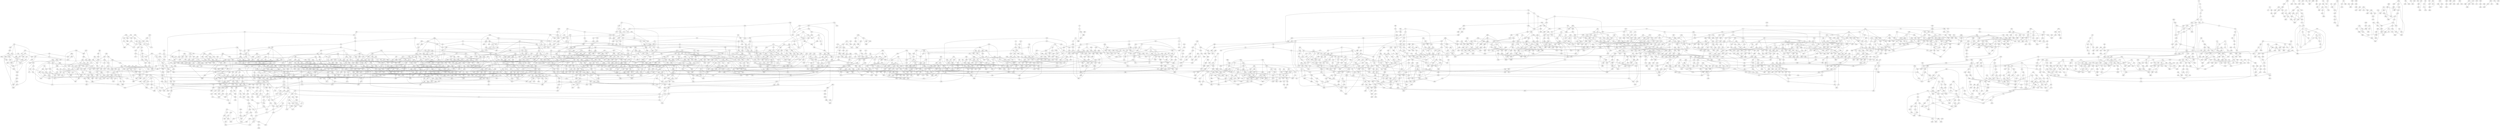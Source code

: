 graph {
    0 [ label = "0" ]
    1 [ label = "1" ]
    2 [ label = "2" ]
    3 [ label = "3" ]
    4 [ label = "4" ]
    5 [ label = "5" ]
    6 [ label = "6" ]
    7 [ label = "7" ]
    8 [ label = "8" ]
    9 [ label = "9" ]
    10 [ label = "10" ]
    11 [ label = "11" ]
    12 [ label = "12" ]
    13 [ label = "13" ]
    14 [ label = "14" ]
    15 [ label = "15" ]
    16 [ label = "16" ]
    17 [ label = "17" ]
    18 [ label = "18" ]
    19 [ label = "19" ]
    20 [ label = "20" ]
    21 [ label = "21" ]
    22 [ label = "22" ]
    23 [ label = "23" ]
    24 [ label = "24" ]
    25 [ label = "25" ]
    26 [ label = "26" ]
    27 [ label = "27" ]
    28 [ label = "28" ]
    29 [ label = "29" ]
    30 [ label = "30" ]
    31 [ label = "31" ]
    32 [ label = "32" ]
    33 [ label = "33" ]
    34 [ label = "34" ]
    35 [ label = "35" ]
    36 [ label = "36" ]
    37 [ label = "37" ]
    38 [ label = "38" ]
    39 [ label = "39" ]
    40 [ label = "40" ]
    41 [ label = "41" ]
    42 [ label = "42" ]
    43 [ label = "43" ]
    44 [ label = "44" ]
    45 [ label = "45" ]
    46 [ label = "46" ]
    47 [ label = "47" ]
    48 [ label = "48" ]
    49 [ label = "49" ]
    50 [ label = "50" ]
    51 [ label = "51" ]
    52 [ label = "52" ]
    53 [ label = "53" ]
    54 [ label = "54" ]
    55 [ label = "55" ]
    56 [ label = "56" ]
    57 [ label = "57" ]
    58 [ label = "58" ]
    59 [ label = "59" ]
    60 [ label = "60" ]
    61 [ label = "61" ]
    62 [ label = "62" ]
    63 [ label = "63" ]
    64 [ label = "64" ]
    65 [ label = "65" ]
    66 [ label = "66" ]
    67 [ label = "67" ]
    68 [ label = "68" ]
    69 [ label = "69" ]
    70 [ label = "70" ]
    71 [ label = "71" ]
    72 [ label = "72" ]
    73 [ label = "73" ]
    74 [ label = "74" ]
    75 [ label = "75" ]
    76 [ label = "76" ]
    77 [ label = "77" ]
    78 [ label = "78" ]
    79 [ label = "79" ]
    80 [ label = "80" ]
    81 [ label = "81" ]
    82 [ label = "82" ]
    83 [ label = "83" ]
    84 [ label = "84" ]
    85 [ label = "85" ]
    86 [ label = "86" ]
    87 [ label = "87" ]
    88 [ label = "88" ]
    89 [ label = "89" ]
    90 [ label = "90" ]
    91 [ label = "91" ]
    92 [ label = "92" ]
    93 [ label = "93" ]
    94 [ label = "94" ]
    95 [ label = "95" ]
    96 [ label = "96" ]
    97 [ label = "97" ]
    98 [ label = "98" ]
    99 [ label = "99" ]
    100 [ label = "100" ]
    101 [ label = "101" ]
    102 [ label = "102" ]
    103 [ label = "103" ]
    104 [ label = "104" ]
    105 [ label = "105" ]
    106 [ label = "106" ]
    107 [ label = "107" ]
    108 [ label = "108" ]
    109 [ label = "109" ]
    110 [ label = "110" ]
    111 [ label = "111" ]
    112 [ label = "112" ]
    113 [ label = "113" ]
    114 [ label = "114" ]
    115 [ label = "115" ]
    116 [ label = "116" ]
    117 [ label = "117" ]
    118 [ label = "118" ]
    119 [ label = "119" ]
    120 [ label = "120" ]
    121 [ label = "121" ]
    122 [ label = "122" ]
    123 [ label = "123" ]
    124 [ label = "124" ]
    125 [ label = "125" ]
    126 [ label = "126" ]
    127 [ label = "127" ]
    128 [ label = "128" ]
    129 [ label = "129" ]
    130 [ label = "130" ]
    131 [ label = "131" ]
    132 [ label = "132" ]
    133 [ label = "133" ]
    134 [ label = "134" ]
    135 [ label = "135" ]
    136 [ label = "136" ]
    137 [ label = "137" ]
    138 [ label = "138" ]
    139 [ label = "139" ]
    140 [ label = "140" ]
    141 [ label = "141" ]
    142 [ label = "142" ]
    143 [ label = "143" ]
    144 [ label = "144" ]
    145 [ label = "145" ]
    146 [ label = "146" ]
    147 [ label = "147" ]
    148 [ label = "148" ]
    149 [ label = "149" ]
    150 [ label = "150" ]
    151 [ label = "151" ]
    152 [ label = "152" ]
    153 [ label = "153" ]
    154 [ label = "154" ]
    155 [ label = "155" ]
    156 [ label = "156" ]
    157 [ label = "157" ]
    158 [ label = "158" ]
    159 [ label = "159" ]
    160 [ label = "160" ]
    161 [ label = "161" ]
    162 [ label = "162" ]
    163 [ label = "163" ]
    164 [ label = "164" ]
    165 [ label = "165" ]
    166 [ label = "166" ]
    167 [ label = "167" ]
    168 [ label = "168" ]
    169 [ label = "169" ]
    170 [ label = "170" ]
    171 [ label = "171" ]
    172 [ label = "172" ]
    173 [ label = "173" ]
    174 [ label = "174" ]
    175 [ label = "175" ]
    176 [ label = "176" ]
    177 [ label = "177" ]
    178 [ label = "178" ]
    179 [ label = "179" ]
    180 [ label = "180" ]
    181 [ label = "181" ]
    182 [ label = "182" ]
    183 [ label = "183" ]
    184 [ label = "184" ]
    185 [ label = "185" ]
    186 [ label = "186" ]
    187 [ label = "187" ]
    188 [ label = "188" ]
    189 [ label = "189" ]
    190 [ label = "190" ]
    191 [ label = "191" ]
    192 [ label = "192" ]
    193 [ label = "193" ]
    194 [ label = "194" ]
    195 [ label = "195" ]
    196 [ label = "196" ]
    197 [ label = "197" ]
    198 [ label = "198" ]
    199 [ label = "199" ]
    200 [ label = "200" ]
    201 [ label = "201" ]
    202 [ label = "202" ]
    203 [ label = "203" ]
    204 [ label = "204" ]
    205 [ label = "205" ]
    206 [ label = "206" ]
    207 [ label = "207" ]
    208 [ label = "208" ]
    209 [ label = "209" ]
    210 [ label = "210" ]
    211 [ label = "211" ]
    212 [ label = "212" ]
    213 [ label = "213" ]
    214 [ label = "214" ]
    215 [ label = "215" ]
    216 [ label = "216" ]
    217 [ label = "217" ]
    218 [ label = "218" ]
    219 [ label = "219" ]
    220 [ label = "220" ]
    221 [ label = "221" ]
    222 [ label = "222" ]
    223 [ label = "223" ]
    224 [ label = "224" ]
    225 [ label = "225" ]
    226 [ label = "226" ]
    227 [ label = "227" ]
    228 [ label = "228" ]
    229 [ label = "229" ]
    230 [ label = "230" ]
    231 [ label = "231" ]
    232 [ label = "232" ]
    233 [ label = "233" ]
    234 [ label = "234" ]
    235 [ label = "235" ]
    236 [ label = "236" ]
    237 [ label = "237" ]
    238 [ label = "238" ]
    239 [ label = "239" ]
    240 [ label = "240" ]
    241 [ label = "241" ]
    242 [ label = "242" ]
    243 [ label = "243" ]
    244 [ label = "244" ]
    245 [ label = "245" ]
    246 [ label = "246" ]
    247 [ label = "247" ]
    248 [ label = "248" ]
    249 [ label = "249" ]
    250 [ label = "250" ]
    251 [ label = "251" ]
    252 [ label = "252" ]
    253 [ label = "253" ]
    254 [ label = "254" ]
    255 [ label = "255" ]
    256 [ label = "256" ]
    257 [ label = "257" ]
    258 [ label = "258" ]
    259 [ label = "259" ]
    260 [ label = "260" ]
    261 [ label = "261" ]
    262 [ label = "262" ]
    263 [ label = "263" ]
    264 [ label = "264" ]
    265 [ label = "265" ]
    266 [ label = "266" ]
    267 [ label = "267" ]
    268 [ label = "268" ]
    269 [ label = "269" ]
    270 [ label = "270" ]
    271 [ label = "271" ]
    272 [ label = "272" ]
    273 [ label = "273" ]
    274 [ label = "274" ]
    275 [ label = "275" ]
    276 [ label = "276" ]
    277 [ label = "277" ]
    278 [ label = "278" ]
    279 [ label = "279" ]
    280 [ label = "280" ]
    281 [ label = "281" ]
    282 [ label = "282" ]
    283 [ label = "283" ]
    284 [ label = "284" ]
    285 [ label = "285" ]
    286 [ label = "286" ]
    287 [ label = "287" ]
    288 [ label = "288" ]
    289 [ label = "289" ]
    290 [ label = "290" ]
    291 [ label = "291" ]
    292 [ label = "292" ]
    293 [ label = "293" ]
    294 [ label = "294" ]
    295 [ label = "295" ]
    296 [ label = "296" ]
    297 [ label = "297" ]
    298 [ label = "298" ]
    299 [ label = "299" ]
    300 [ label = "300" ]
    301 [ label = "301" ]
    302 [ label = "302" ]
    303 [ label = "303" ]
    304 [ label = "304" ]
    305 [ label = "305" ]
    306 [ label = "306" ]
    307 [ label = "307" ]
    308 [ label = "308" ]
    309 [ label = "309" ]
    310 [ label = "310" ]
    311 [ label = "311" ]
    312 [ label = "312" ]
    313 [ label = "313" ]
    314 [ label = "314" ]
    315 [ label = "315" ]
    316 [ label = "316" ]
    317 [ label = "317" ]
    318 [ label = "318" ]
    319 [ label = "319" ]
    320 [ label = "320" ]
    321 [ label = "321" ]
    322 [ label = "322" ]
    323 [ label = "323" ]
    324 [ label = "324" ]
    325 [ label = "325" ]
    326 [ label = "326" ]
    327 [ label = "327" ]
    328 [ label = "328" ]
    329 [ label = "329" ]
    330 [ label = "330" ]
    331 [ label = "331" ]
    332 [ label = "332" ]
    333 [ label = "333" ]
    334 [ label = "334" ]
    335 [ label = "335" ]
    336 [ label = "336" ]
    337 [ label = "337" ]
    338 [ label = "338" ]
    339 [ label = "339" ]
    340 [ label = "340" ]
    341 [ label = "341" ]
    342 [ label = "342" ]
    343 [ label = "343" ]
    344 [ label = "344" ]
    345 [ label = "345" ]
    346 [ label = "346" ]
    347 [ label = "347" ]
    348 [ label = "348" ]
    349 [ label = "349" ]
    350 [ label = "350" ]
    351 [ label = "351" ]
    352 [ label = "352" ]
    353 [ label = "353" ]
    354 [ label = "354" ]
    355 [ label = "355" ]
    356 [ label = "356" ]
    357 [ label = "357" ]
    358 [ label = "358" ]
    359 [ label = "359" ]
    360 [ label = "360" ]
    361 [ label = "361" ]
    362 [ label = "362" ]
    363 [ label = "363" ]
    364 [ label = "364" ]
    365 [ label = "365" ]
    366 [ label = "366" ]
    367 [ label = "367" ]
    368 [ label = "368" ]
    369 [ label = "369" ]
    370 [ label = "370" ]
    371 [ label = "371" ]
    372 [ label = "372" ]
    373 [ label = "373" ]
    374 [ label = "374" ]
    375 [ label = "375" ]
    376 [ label = "376" ]
    377 [ label = "377" ]
    378 [ label = "378" ]
    379 [ label = "379" ]
    380 [ label = "380" ]
    381 [ label = "381" ]
    382 [ label = "382" ]
    383 [ label = "383" ]
    384 [ label = "384" ]
    385 [ label = "385" ]
    386 [ label = "386" ]
    387 [ label = "387" ]
    388 [ label = "388" ]
    389 [ label = "389" ]
    390 [ label = "390" ]
    391 [ label = "391" ]
    392 [ label = "392" ]
    393 [ label = "393" ]
    394 [ label = "394" ]
    395 [ label = "395" ]
    396 [ label = "396" ]
    397 [ label = "397" ]
    398 [ label = "398" ]
    399 [ label = "399" ]
    400 [ label = "400" ]
    401 [ label = "401" ]
    402 [ label = "402" ]
    403 [ label = "403" ]
    404 [ label = "404" ]
    405 [ label = "405" ]
    406 [ label = "406" ]
    407 [ label = "407" ]
    408 [ label = "408" ]
    409 [ label = "409" ]
    410 [ label = "410" ]
    411 [ label = "411" ]
    412 [ label = "412" ]
    413 [ label = "413" ]
    414 [ label = "414" ]
    415 [ label = "415" ]
    416 [ label = "416" ]
    417 [ label = "417" ]
    418 [ label = "418" ]
    419 [ label = "419" ]
    420 [ label = "420" ]
    421 [ label = "421" ]
    422 [ label = "422" ]
    423 [ label = "423" ]
    424 [ label = "424" ]
    425 [ label = "425" ]
    426 [ label = "426" ]
    427 [ label = "427" ]
    428 [ label = "428" ]
    429 [ label = "429" ]
    430 [ label = "430" ]
    431 [ label = "431" ]
    432 [ label = "432" ]
    433 [ label = "433" ]
    434 [ label = "434" ]
    435 [ label = "435" ]
    436 [ label = "436" ]
    437 [ label = "437" ]
    438 [ label = "438" ]
    439 [ label = "439" ]
    440 [ label = "440" ]
    441 [ label = "441" ]
    442 [ label = "442" ]
    443 [ label = "443" ]
    444 [ label = "444" ]
    445 [ label = "445" ]
    446 [ label = "446" ]
    447 [ label = "447" ]
    448 [ label = "448" ]
    449 [ label = "449" ]
    450 [ label = "450" ]
    451 [ label = "451" ]
    452 [ label = "452" ]
    453 [ label = "453" ]
    454 [ label = "454" ]
    455 [ label = "455" ]
    456 [ label = "456" ]
    457 [ label = "457" ]
    458 [ label = "458" ]
    459 [ label = "459" ]
    460 [ label = "460" ]
    461 [ label = "461" ]
    462 [ label = "462" ]
    463 [ label = "463" ]
    464 [ label = "464" ]
    465 [ label = "465" ]
    466 [ label = "466" ]
    467 [ label = "467" ]
    468 [ label = "468" ]
    469 [ label = "469" ]
    470 [ label = "470" ]
    471 [ label = "471" ]
    472 [ label = "472" ]
    473 [ label = "473" ]
    474 [ label = "474" ]
    475 [ label = "475" ]
    476 [ label = "476" ]
    477 [ label = "477" ]
    478 [ label = "478" ]
    479 [ label = "479" ]
    480 [ label = "480" ]
    481 [ label = "481" ]
    482 [ label = "482" ]
    483 [ label = "483" ]
    484 [ label = "484" ]
    485 [ label = "485" ]
    486 [ label = "486" ]
    487 [ label = "487" ]
    488 [ label = "488" ]
    489 [ label = "489" ]
    490 [ label = "490" ]
    491 [ label = "491" ]
    492 [ label = "492" ]
    493 [ label = "493" ]
    494 [ label = "494" ]
    495 [ label = "495" ]
    496 [ label = "496" ]
    497 [ label = "497" ]
    498 [ label = "498" ]
    499 [ label = "499" ]
    500 [ label = "500" ]
    501 [ label = "501" ]
    502 [ label = "502" ]
    503 [ label = "503" ]
    504 [ label = "504" ]
    505 [ label = "505" ]
    506 [ label = "506" ]
    507 [ label = "507" ]
    508 [ label = "508" ]
    509 [ label = "509" ]
    510 [ label = "510" ]
    511 [ label = "511" ]
    512 [ label = "512" ]
    513 [ label = "513" ]
    514 [ label = "514" ]
    515 [ label = "515" ]
    516 [ label = "516" ]
    517 [ label = "517" ]
    518 [ label = "518" ]
    519 [ label = "519" ]
    520 [ label = "520" ]
    521 [ label = "521" ]
    522 [ label = "522" ]
    523 [ label = "523" ]
    524 [ label = "524" ]
    525 [ label = "525" ]
    526 [ label = "526" ]
    527 [ label = "527" ]
    528 [ label = "528" ]
    529 [ label = "529" ]
    530 [ label = "530" ]
    531 [ label = "531" ]
    532 [ label = "532" ]
    533 [ label = "533" ]
    534 [ label = "534" ]
    535 [ label = "535" ]
    536 [ label = "536" ]
    537 [ label = "537" ]
    538 [ label = "538" ]
    539 [ label = "539" ]
    540 [ label = "540" ]
    541 [ label = "541" ]
    542 [ label = "542" ]
    543 [ label = "543" ]
    544 [ label = "544" ]
    545 [ label = "545" ]
    546 [ label = "546" ]
    547 [ label = "547" ]
    548 [ label = "548" ]
    549 [ label = "549" ]
    550 [ label = "550" ]
    551 [ label = "551" ]
    552 [ label = "552" ]
    553 [ label = "553" ]
    554 [ label = "554" ]
    555 [ label = "555" ]
    556 [ label = "556" ]
    557 [ label = "557" ]
    558 [ label = "558" ]
    559 [ label = "559" ]
    560 [ label = "560" ]
    561 [ label = "561" ]
    562 [ label = "562" ]
    563 [ label = "563" ]
    564 [ label = "564" ]
    565 [ label = "565" ]
    566 [ label = "566" ]
    567 [ label = "567" ]
    568 [ label = "568" ]
    569 [ label = "569" ]
    570 [ label = "570" ]
    571 [ label = "571" ]
    572 [ label = "572" ]
    573 [ label = "573" ]
    574 [ label = "574" ]
    575 [ label = "575" ]
    576 [ label = "576" ]
    577 [ label = "577" ]
    578 [ label = "578" ]
    579 [ label = "579" ]
    580 [ label = "580" ]
    581 [ label = "581" ]
    582 [ label = "582" ]
    583 [ label = "583" ]
    584 [ label = "584" ]
    585 [ label = "585" ]
    586 [ label = "586" ]
    587 [ label = "587" ]
    588 [ label = "588" ]
    589 [ label = "589" ]
    590 [ label = "590" ]
    591 [ label = "591" ]
    592 [ label = "592" ]
    593 [ label = "593" ]
    594 [ label = "594" ]
    595 [ label = "595" ]
    596 [ label = "596" ]
    597 [ label = "597" ]
    598 [ label = "598" ]
    599 [ label = "599" ]
    600 [ label = "600" ]
    601 [ label = "601" ]
    602 [ label = "602" ]
    603 [ label = "603" ]
    604 [ label = "604" ]
    605 [ label = "605" ]
    606 [ label = "606" ]
    607 [ label = "607" ]
    608 [ label = "608" ]
    609 [ label = "609" ]
    610 [ label = "610" ]
    611 [ label = "611" ]
    612 [ label = "612" ]
    613 [ label = "613" ]
    614 [ label = "614" ]
    615 [ label = "615" ]
    616 [ label = "616" ]
    617 [ label = "617" ]
    618 [ label = "618" ]
    619 [ label = "619" ]
    620 [ label = "620" ]
    621 [ label = "621" ]
    622 [ label = "622" ]
    623 [ label = "623" ]
    624 [ label = "624" ]
    625 [ label = "625" ]
    626 [ label = "626" ]
    627 [ label = "627" ]
    628 [ label = "628" ]
    629 [ label = "629" ]
    630 [ label = "630" ]
    631 [ label = "631" ]
    632 [ label = "632" ]
    633 [ label = "633" ]
    634 [ label = "634" ]
    635 [ label = "635" ]
    636 [ label = "636" ]
    637 [ label = "637" ]
    638 [ label = "638" ]
    639 [ label = "639" ]
    640 [ label = "640" ]
    641 [ label = "641" ]
    642 [ label = "642" ]
    643 [ label = "643" ]
    644 [ label = "644" ]
    645 [ label = "645" ]
    646 [ label = "646" ]
    647 [ label = "647" ]
    648 [ label = "648" ]
    649 [ label = "649" ]
    650 [ label = "650" ]
    651 [ label = "651" ]
    652 [ label = "652" ]
    653 [ label = "653" ]
    654 [ label = "654" ]
    655 [ label = "655" ]
    656 [ label = "656" ]
    657 [ label = "657" ]
    658 [ label = "658" ]
    659 [ label = "659" ]
    660 [ label = "660" ]
    661 [ label = "661" ]
    662 [ label = "662" ]
    663 [ label = "663" ]
    664 [ label = "664" ]
    665 [ label = "665" ]
    666 [ label = "666" ]
    667 [ label = "667" ]
    668 [ label = "668" ]
    669 [ label = "669" ]
    670 [ label = "670" ]
    671 [ label = "671" ]
    672 [ label = "672" ]
    673 [ label = "673" ]
    674 [ label = "674" ]
    675 [ label = "675" ]
    676 [ label = "676" ]
    677 [ label = "677" ]
    678 [ label = "678" ]
    679 [ label = "679" ]
    680 [ label = "680" ]
    681 [ label = "681" ]
    682 [ label = "682" ]
    683 [ label = "683" ]
    684 [ label = "684" ]
    685 [ label = "685" ]
    686 [ label = "686" ]
    687 [ label = "687" ]
    688 [ label = "688" ]
    689 [ label = "689" ]
    690 [ label = "690" ]
    691 [ label = "691" ]
    692 [ label = "692" ]
    693 [ label = "693" ]
    694 [ label = "694" ]
    695 [ label = "695" ]
    696 [ label = "696" ]
    697 [ label = "697" ]
    698 [ label = "698" ]
    699 [ label = "699" ]
    700 [ label = "700" ]
    701 [ label = "701" ]
    702 [ label = "702" ]
    703 [ label = "703" ]
    704 [ label = "704" ]
    705 [ label = "705" ]
    706 [ label = "706" ]
    707 [ label = "707" ]
    708 [ label = "708" ]
    709 [ label = "709" ]
    710 [ label = "710" ]
    711 [ label = "711" ]
    712 [ label = "712" ]
    713 [ label = "713" ]
    714 [ label = "714" ]
    715 [ label = "715" ]
    716 [ label = "716" ]
    717 [ label = "717" ]
    718 [ label = "718" ]
    719 [ label = "719" ]
    720 [ label = "720" ]
    721 [ label = "721" ]
    722 [ label = "722" ]
    723 [ label = "723" ]
    724 [ label = "724" ]
    725 [ label = "725" ]
    726 [ label = "726" ]
    727 [ label = "727" ]
    728 [ label = "728" ]
    729 [ label = "729" ]
    730 [ label = "730" ]
    731 [ label = "731" ]
    732 [ label = "732" ]
    733 [ label = "733" ]
    734 [ label = "734" ]
    735 [ label = "735" ]
    736 [ label = "736" ]
    737 [ label = "737" ]
    738 [ label = "738" ]
    739 [ label = "739" ]
    740 [ label = "740" ]
    741 [ label = "741" ]
    742 [ label = "742" ]
    743 [ label = "743" ]
    744 [ label = "744" ]
    745 [ label = "745" ]
    746 [ label = "746" ]
    747 [ label = "747" ]
    748 [ label = "748" ]
    749 [ label = "749" ]
    750 [ label = "750" ]
    751 [ label = "751" ]
    752 [ label = "752" ]
    753 [ label = "753" ]
    754 [ label = "754" ]
    755 [ label = "755" ]
    756 [ label = "756" ]
    757 [ label = "757" ]
    758 [ label = "758" ]
    759 [ label = "759" ]
    760 [ label = "760" ]
    761 [ label = "761" ]
    762 [ label = "762" ]
    763 [ label = "763" ]
    764 [ label = "764" ]
    765 [ label = "765" ]
    766 [ label = "766" ]
    767 [ label = "767" ]
    768 [ label = "768" ]
    769 [ label = "769" ]
    770 [ label = "770" ]
    771 [ label = "771" ]
    772 [ label = "772" ]
    773 [ label = "773" ]
    774 [ label = "774" ]
    775 [ label = "775" ]
    776 [ label = "776" ]
    777 [ label = "777" ]
    778 [ label = "778" ]
    779 [ label = "779" ]
    780 [ label = "780" ]
    781 [ label = "781" ]
    782 [ label = "782" ]
    783 [ label = "783" ]
    784 [ label = "784" ]
    785 [ label = "785" ]
    786 [ label = "786" ]
    787 [ label = "787" ]
    788 [ label = "788" ]
    789 [ label = "789" ]
    790 [ label = "790" ]
    791 [ label = "791" ]
    792 [ label = "792" ]
    793 [ label = "793" ]
    794 [ label = "794" ]
    795 [ label = "795" ]
    796 [ label = "796" ]
    797 [ label = "797" ]
    798 [ label = "798" ]
    799 [ label = "799" ]
    800 [ label = "800" ]
    801 [ label = "801" ]
    802 [ label = "802" ]
    803 [ label = "803" ]
    804 [ label = "804" ]
    805 [ label = "805" ]
    806 [ label = "806" ]
    807 [ label = "807" ]
    808 [ label = "808" ]
    809 [ label = "809" ]
    810 [ label = "810" ]
    811 [ label = "811" ]
    812 [ label = "812" ]
    813 [ label = "813" ]
    814 [ label = "814" ]
    815 [ label = "815" ]
    816 [ label = "816" ]
    817 [ label = "817" ]
    818 [ label = "818" ]
    819 [ label = "819" ]
    820 [ label = "820" ]
    821 [ label = "821" ]
    822 [ label = "822" ]
    823 [ label = "823" ]
    824 [ label = "824" ]
    825 [ label = "825" ]
    826 [ label = "826" ]
    827 [ label = "827" ]
    828 [ label = "828" ]
    829 [ label = "829" ]
    830 [ label = "830" ]
    831 [ label = "831" ]
    832 [ label = "832" ]
    833 [ label = "833" ]
    834 [ label = "834" ]
    835 [ label = "835" ]
    836 [ label = "836" ]
    837 [ label = "837" ]
    838 [ label = "838" ]
    839 [ label = "839" ]
    840 [ label = "840" ]
    841 [ label = "841" ]
    842 [ label = "842" ]
    843 [ label = "843" ]
    844 [ label = "844" ]
    845 [ label = "845" ]
    846 [ label = "846" ]
    847 [ label = "847" ]
    848 [ label = "848" ]
    849 [ label = "849" ]
    850 [ label = "850" ]
    851 [ label = "851" ]
    852 [ label = "852" ]
    853 [ label = "853" ]
    854 [ label = "854" ]
    855 [ label = "855" ]
    856 [ label = "856" ]
    857 [ label = "857" ]
    858 [ label = "858" ]
    859 [ label = "859" ]
    860 [ label = "860" ]
    861 [ label = "861" ]
    862 [ label = "862" ]
    863 [ label = "863" ]
    864 [ label = "864" ]
    865 [ label = "865" ]
    866 [ label = "866" ]
    867 [ label = "867" ]
    868 [ label = "868" ]
    869 [ label = "869" ]
    870 [ label = "870" ]
    871 [ label = "871" ]
    872 [ label = "872" ]
    873 [ label = "873" ]
    874 [ label = "874" ]
    875 [ label = "875" ]
    876 [ label = "876" ]
    877 [ label = "877" ]
    878 [ label = "878" ]
    879 [ label = "879" ]
    880 [ label = "880" ]
    881 [ label = "881" ]
    882 [ label = "882" ]
    883 [ label = "883" ]
    884 [ label = "884" ]
    885 [ label = "885" ]
    886 [ label = "886" ]
    887 [ label = "887" ]
    888 [ label = "888" ]
    889 [ label = "889" ]
    890 [ label = "890" ]
    891 [ label = "891" ]
    892 [ label = "892" ]
    893 [ label = "893" ]
    894 [ label = "894" ]
    895 [ label = "895" ]
    896 [ label = "896" ]
    897 [ label = "897" ]
    898 [ label = "898" ]
    899 [ label = "899" ]
    900 [ label = "900" ]
    901 [ label = "901" ]
    902 [ label = "902" ]
    903 [ label = "903" ]
    904 [ label = "904" ]
    905 [ label = "905" ]
    906 [ label = "906" ]
    907 [ label = "907" ]
    908 [ label = "908" ]
    909 [ label = "909" ]
    910 [ label = "910" ]
    911 [ label = "911" ]
    912 [ label = "912" ]
    913 [ label = "913" ]
    914 [ label = "914" ]
    915 [ label = "915" ]
    916 [ label = "916" ]
    917 [ label = "917" ]
    918 [ label = "918" ]
    919 [ label = "919" ]
    920 [ label = "920" ]
    921 [ label = "921" ]
    922 [ label = "922" ]
    923 [ label = "923" ]
    924 [ label = "924" ]
    925 [ label = "925" ]
    926 [ label = "926" ]
    927 [ label = "927" ]
    928 [ label = "928" ]
    929 [ label = "929" ]
    930 [ label = "930" ]
    931 [ label = "931" ]
    932 [ label = "932" ]
    933 [ label = "933" ]
    934 [ label = "934" ]
    935 [ label = "935" ]
    936 [ label = "936" ]
    937 [ label = "937" ]
    938 [ label = "938" ]
    939 [ label = "939" ]
    940 [ label = "940" ]
    941 [ label = "941" ]
    942 [ label = "942" ]
    943 [ label = "943" ]
    944 [ label = "944" ]
    945 [ label = "945" ]
    946 [ label = "946" ]
    947 [ label = "947" ]
    948 [ label = "948" ]
    949 [ label = "949" ]
    950 [ label = "950" ]
    951 [ label = "951" ]
    952 [ label = "952" ]
    953 [ label = "953" ]
    954 [ label = "954" ]
    955 [ label = "955" ]
    956 [ label = "956" ]
    957 [ label = "957" ]
    958 [ label = "958" ]
    959 [ label = "959" ]
    960 [ label = "960" ]
    961 [ label = "961" ]
    962 [ label = "962" ]
    963 [ label = "963" ]
    964 [ label = "964" ]
    965 [ label = "965" ]
    966 [ label = "966" ]
    967 [ label = "967" ]
    968 [ label = "968" ]
    969 [ label = "969" ]
    970 [ label = "970" ]
    971 [ label = "971" ]
    972 [ label = "972" ]
    973 [ label = "973" ]
    974 [ label = "974" ]
    975 [ label = "975" ]
    976 [ label = "976" ]
    977 [ label = "977" ]
    978 [ label = "978" ]
    979 [ label = "979" ]
    980 [ label = "980" ]
    981 [ label = "981" ]
    982 [ label = "982" ]
    983 [ label = "983" ]
    984 [ label = "984" ]
    985 [ label = "985" ]
    986 [ label = "986" ]
    987 [ label = "987" ]
    988 [ label = "988" ]
    989 [ label = "989" ]
    990 [ label = "990" ]
    991 [ label = "991" ]
    992 [ label = "992" ]
    993 [ label = "993" ]
    994 [ label = "994" ]
    995 [ label = "995" ]
    996 [ label = "996" ]
    997 [ label = "997" ]
    998 [ label = "998" ]
    999 [ label = "999" ]
    1000 [ label = "1000" ]
    1001 [ label = "1001" ]
    1002 [ label = "1002" ]
    1003 [ label = "1003" ]
    1004 [ label = "1004" ]
    1005 [ label = "1005" ]
    1006 [ label = "1006" ]
    1007 [ label = "1007" ]
    1008 [ label = "1008" ]
    1009 [ label = "1009" ]
    1010 [ label = "1010" ]
    1011 [ label = "1011" ]
    1012 [ label = "1012" ]
    1013 [ label = "1013" ]
    1014 [ label = "1014" ]
    1015 [ label = "1015" ]
    1016 [ label = "1016" ]
    1017 [ label = "1017" ]
    1018 [ label = "1018" ]
    1019 [ label = "1019" ]
    1020 [ label = "1020" ]
    1021 [ label = "1021" ]
    1022 [ label = "1022" ]
    1023 [ label = "1023" ]
    1024 [ label = "1024" ]
    1025 [ label = "1025" ]
    1026 [ label = "1026" ]
    1027 [ label = "1027" ]
    1028 [ label = "1028" ]
    1029 [ label = "1029" ]
    1030 [ label = "1030" ]
    1031 [ label = "1031" ]
    1032 [ label = "1032" ]
    1033 [ label = "1033" ]
    1034 [ label = "1034" ]
    1035 [ label = "1035" ]
    1036 [ label = "1036" ]
    1037 [ label = "1037" ]
    1038 [ label = "1038" ]
    1039 [ label = "1039" ]
    1040 [ label = "1040" ]
    1041 [ label = "1041" ]
    1042 [ label = "1042" ]
    1043 [ label = "1043" ]
    1044 [ label = "1044" ]
    1045 [ label = "1045" ]
    1046 [ label = "1046" ]
    1047 [ label = "1047" ]
    1048 [ label = "1048" ]
    1049 [ label = "1049" ]
    1050 [ label = "1050" ]
    1051 [ label = "1051" ]
    1052 [ label = "1052" ]
    1053 [ label = "1053" ]
    1054 [ label = "1054" ]
    1055 [ label = "1055" ]
    1056 [ label = "1056" ]
    1057 [ label = "1057" ]
    1058 [ label = "1058" ]
    1059 [ label = "1059" ]
    1060 [ label = "1060" ]
    1061 [ label = "1061" ]
    1062 [ label = "1062" ]
    1063 [ label = "1063" ]
    1064 [ label = "1064" ]
    1065 [ label = "1065" ]
    1066 [ label = "1066" ]
    1067 [ label = "1067" ]
    1068 [ label = "1068" ]
    1069 [ label = "1069" ]
    1070 [ label = "1070" ]
    1071 [ label = "1071" ]
    1072 [ label = "1072" ]
    1073 [ label = "1073" ]
    1074 [ label = "1074" ]
    1075 [ label = "1075" ]
    1076 [ label = "1076" ]
    1077 [ label = "1077" ]
    1078 [ label = "1078" ]
    1079 [ label = "1079" ]
    1080 [ label = "1080" ]
    1081 [ label = "1081" ]
    1082 [ label = "1082" ]
    1083 [ label = "1083" ]
    1084 [ label = "1084" ]
    1085 [ label = "1085" ]
    1086 [ label = "1086" ]
    1087 [ label = "1087" ]
    1088 [ label = "1088" ]
    1089 [ label = "1089" ]
    1090 [ label = "1090" ]
    1091 [ label = "1091" ]
    1092 [ label = "1092" ]
    1093 [ label = "1093" ]
    1094 [ label = "1094" ]
    1095 [ label = "1095" ]
    1096 [ label = "1096" ]
    1097 [ label = "1097" ]
    1098 [ label = "1098" ]
    1099 [ label = "1099" ]
    1100 [ label = "1100" ]
    1101 [ label = "1101" ]
    1102 [ label = "1102" ]
    1103 [ label = "1103" ]
    1104 [ label = "1104" ]
    1105 [ label = "1105" ]
    1106 [ label = "1106" ]
    1107 [ label = "1107" ]
    1108 [ label = "1108" ]
    1109 [ label = "1109" ]
    1110 [ label = "1110" ]
    1111 [ label = "1111" ]
    1112 [ label = "1112" ]
    1113 [ label = "1113" ]
    1114 [ label = "1114" ]
    1115 [ label = "1115" ]
    1116 [ label = "1116" ]
    1117 [ label = "1117" ]
    1118 [ label = "1118" ]
    1119 [ label = "1119" ]
    1120 [ label = "1120" ]
    1121 [ label = "1121" ]
    1122 [ label = "1122" ]
    1123 [ label = "1123" ]
    1124 [ label = "1124" ]
    1125 [ label = "1125" ]
    1126 [ label = "1126" ]
    1127 [ label = "1127" ]
    1128 [ label = "1128" ]
    1129 [ label = "1129" ]
    1130 [ label = "1130" ]
    1131 [ label = "1131" ]
    1132 [ label = "1132" ]
    1133 [ label = "1133" ]
    1134 [ label = "1134" ]
    1135 [ label = "1135" ]
    1136 [ label = "1136" ]
    1137 [ label = "1137" ]
    1138 [ label = "1138" ]
    1139 [ label = "1139" ]
    1140 [ label = "1140" ]
    1141 [ label = "1141" ]
    1142 [ label = "1142" ]
    1143 [ label = "1143" ]
    1144 [ label = "1144" ]
    1145 [ label = "1145" ]
    1146 [ label = "1146" ]
    1147 [ label = "1147" ]
    1148 [ label = "1148" ]
    1149 [ label = "1149" ]
    1150 [ label = "1150" ]
    1151 [ label = "1151" ]
    1152 [ label = "1152" ]
    1153 [ label = "1153" ]
    1154 [ label = "1154" ]
    1155 [ label = "1155" ]
    1156 [ label = "1156" ]
    1157 [ label = "1157" ]
    1158 [ label = "1158" ]
    1159 [ label = "1159" ]
    1160 [ label = "1160" ]
    1161 [ label = "1161" ]
    1162 [ label = "1162" ]
    1163 [ label = "1163" ]
    1164 [ label = "1164" ]
    1165 [ label = "1165" ]
    1166 [ label = "1166" ]
    1167 [ label = "1167" ]
    1168 [ label = "1168" ]
    1169 [ label = "1169" ]
    1170 [ label = "1170" ]
    1171 [ label = "1171" ]
    1172 [ label = "1172" ]
    1173 [ label = "1173" ]
    1174 [ label = "1174" ]
    1175 [ label = "1175" ]
    1176 [ label = "1176" ]
    1177 [ label = "1177" ]
    1178 [ label = "1178" ]
    1179 [ label = "1179" ]
    1180 [ label = "1180" ]
    1181 [ label = "1181" ]
    1182 [ label = "1182" ]
    1183 [ label = "1183" ]
    1184 [ label = "1184" ]
    1185 [ label = "1185" ]
    1186 [ label = "1186" ]
    1187 [ label = "1187" ]
    1188 [ label = "1188" ]
    1189 [ label = "1189" ]
    1190 [ label = "1190" ]
    1191 [ label = "1191" ]
    1192 [ label = "1192" ]
    1193 [ label = "1193" ]
    1194 [ label = "1194" ]
    1195 [ label = "1195" ]
    1196 [ label = "1196" ]
    1197 [ label = "1197" ]
    1198 [ label = "1198" ]
    1199 [ label = "1199" ]
    1200 [ label = "1200" ]
    1201 [ label = "1201" ]
    1202 [ label = "1202" ]
    1203 [ label = "1203" ]
    1204 [ label = "1204" ]
    1205 [ label = "1205" ]
    1206 [ label = "1206" ]
    1207 [ label = "1207" ]
    1208 [ label = "1208" ]
    1209 [ label = "1209" ]
    1210 [ label = "1210" ]
    1211 [ label = "1211" ]
    1212 [ label = "1212" ]
    1213 [ label = "1213" ]
    1214 [ label = "1214" ]
    1215 [ label = "1215" ]
    1216 [ label = "1216" ]
    1217 [ label = "1217" ]
    1218 [ label = "1218" ]
    1219 [ label = "1219" ]
    1220 [ label = "1220" ]
    1221 [ label = "1221" ]
    1222 [ label = "1222" ]
    1223 [ label = "1223" ]
    1224 [ label = "1224" ]
    1225 [ label = "1225" ]
    1226 [ label = "1226" ]
    1227 [ label = "1227" ]
    1228 [ label = "1228" ]
    1229 [ label = "1229" ]
    1230 [ label = "1230" ]
    1231 [ label = "1231" ]
    1232 [ label = "1232" ]
    1233 [ label = "1233" ]
    1234 [ label = "1234" ]
    1235 [ label = "1235" ]
    1236 [ label = "1236" ]
    1237 [ label = "1237" ]
    1238 [ label = "1238" ]
    1239 [ label = "1239" ]
    1240 [ label = "1240" ]
    1241 [ label = "1241" ]
    1242 [ label = "1242" ]
    1243 [ label = "1243" ]
    1244 [ label = "1244" ]
    1245 [ label = "1245" ]
    1246 [ label = "1246" ]
    1247 [ label = "1247" ]
    1248 [ label = "1248" ]
    1249 [ label = "1249" ]
    1250 [ label = "1250" ]
    1251 [ label = "1251" ]
    1252 [ label = "1252" ]
    1253 [ label = "1253" ]
    1254 [ label = "1254" ]
    1255 [ label = "1255" ]
    1256 [ label = "1256" ]
    1257 [ label = "1257" ]
    1258 [ label = "1258" ]
    1259 [ label = "1259" ]
    1260 [ label = "1260" ]
    1261 [ label = "1261" ]
    1262 [ label = "1262" ]
    1263 [ label = "1263" ]
    1264 [ label = "1264" ]
    1265 [ label = "1265" ]
    1266 [ label = "1266" ]
    1267 [ label = "1267" ]
    1268 [ label = "1268" ]
    1269 [ label = "1269" ]
    1270 [ label = "1270" ]
    1271 [ label = "1271" ]
    1272 [ label = "1272" ]
    1273 [ label = "1273" ]
    1274 [ label = "1274" ]
    1275 [ label = "1275" ]
    1276 [ label = "1276" ]
    1277 [ label = "1277" ]
    1278 [ label = "1278" ]
    1279 [ label = "1279" ]
    1280 [ label = "1280" ]
    1281 [ label = "1281" ]
    1282 [ label = "1282" ]
    1283 [ label = "1283" ]
    1284 [ label = "1284" ]
    1285 [ label = "1285" ]
    1286 [ label = "1286" ]
    1287 [ label = "1287" ]
    1288 [ label = "1288" ]
    1289 [ label = "1289" ]
    1290 [ label = "1290" ]
    1291 [ label = "1291" ]
    1292 [ label = "1292" ]
    1293 [ label = "1293" ]
    1294 [ label = "1294" ]
    1295 [ label = "1295" ]
    1296 [ label = "1296" ]
    1297 [ label = "1297" ]
    1298 [ label = "1298" ]
    1299 [ label = "1299" ]
    1300 [ label = "1300" ]
    1301 [ label = "1301" ]
    1302 [ label = "1302" ]
    1303 [ label = "1303" ]
    1304 [ label = "1304" ]
    1305 [ label = "1305" ]
    1306 [ label = "1306" ]
    1307 [ label = "1307" ]
    1308 [ label = "1308" ]
    1309 [ label = "1309" ]
    1310 [ label = "1310" ]
    1311 [ label = "1311" ]
    1312 [ label = "1312" ]
    1313 [ label = "1313" ]
    1314 [ label = "1314" ]
    1315 [ label = "1315" ]
    1316 [ label = "1316" ]
    1317 [ label = "1317" ]
    1318 [ label = "1318" ]
    1319 [ label = "1319" ]
    1320 [ label = "1320" ]
    1321 [ label = "1321" ]
    1322 [ label = "1322" ]
    1323 [ label = "1323" ]
    1324 [ label = "1324" ]
    1325 [ label = "1325" ]
    1326 [ label = "1326" ]
    1327 [ label = "1327" ]
    1328 [ label = "1328" ]
    1329 [ label = "1329" ]
    1330 [ label = "1330" ]
    1331 [ label = "1331" ]
    1332 [ label = "1332" ]
    1333 [ label = "1333" ]
    1334 [ label = "1334" ]
    1335 [ label = "1335" ]
    1336 [ label = "1336" ]
    1337 [ label = "1337" ]
    1338 [ label = "1338" ]
    1339 [ label = "1339" ]
    1340 [ label = "1340" ]
    1341 [ label = "1341" ]
    1342 [ label = "1342" ]
    1343 [ label = "1343" ]
    1344 [ label = "1344" ]
    1345 [ label = "1345" ]
    1346 [ label = "1346" ]
    1347 [ label = "1347" ]
    1348 [ label = "1348" ]
    1349 [ label = "1349" ]
    1350 [ label = "1350" ]
    1351 [ label = "1351" ]
    1352 [ label = "1352" ]
    1353 [ label = "1353" ]
    1354 [ label = "1354" ]
    1355 [ label = "1355" ]
    1356 [ label = "1356" ]
    1357 [ label = "1357" ]
    1358 [ label = "1358" ]
    1359 [ label = "1359" ]
    1360 [ label = "1360" ]
    1361 [ label = "1361" ]
    1362 [ label = "1362" ]
    1363 [ label = "1363" ]
    1364 [ label = "1364" ]
    1365 [ label = "1365" ]
    1366 [ label = "1366" ]
    1367 [ label = "1367" ]
    1368 [ label = "1368" ]
    1369 [ label = "1369" ]
    1370 [ label = "1370" ]
    1371 [ label = "1371" ]
    1372 [ label = "1372" ]
    1373 [ label = "1373" ]
    1374 [ label = "1374" ]
    1375 [ label = "1375" ]
    1376 [ label = "1376" ]
    1377 [ label = "1377" ]
    1378 [ label = "1378" ]
    1379 [ label = "1379" ]
    1380 [ label = "1380" ]
    1381 [ label = "1381" ]
    1382 [ label = "1382" ]
    1383 [ label = "1383" ]
    1384 [ label = "1384" ]
    1385 [ label = "1385" ]
    1386 [ label = "1386" ]
    1387 [ label = "1387" ]
    1388 [ label = "1388" ]
    1389 [ label = "1389" ]
    1390 [ label = "1390" ]
    1391 [ label = "1391" ]
    1392 [ label = "1392" ]
    1393 [ label = "1393" ]
    1394 [ label = "1394" ]
    1395 [ label = "1395" ]
    1396 [ label = "1396" ]
    1397 [ label = "1397" ]
    1398 [ label = "1398" ]
    1399 [ label = "1399" ]
    1400 [ label = "1400" ]
    1401 [ label = "1401" ]
    1402 [ label = "1402" ]
    1403 [ label = "1403" ]
    1404 [ label = "1404" ]
    1405 [ label = "1405" ]
    1406 [ label = "1406" ]
    1407 [ label = "1407" ]
    1408 [ label = "1408" ]
    1409 [ label = "1409" ]
    1410 [ label = "1410" ]
    1411 [ label = "1411" ]
    1412 [ label = "1412" ]
    1413 [ label = "1413" ]
    1414 [ label = "1414" ]
    1415 [ label = "1415" ]
    1416 [ label = "1416" ]
    1417 [ label = "1417" ]
    1418 [ label = "1418" ]
    1419 [ label = "1419" ]
    1420 [ label = "1420" ]
    1421 [ label = "1421" ]
    1422 [ label = "1422" ]
    1423 [ label = "1423" ]
    1424 [ label = "1424" ]
    1425 [ label = "1425" ]
    1426 [ label = "1426" ]
    1427 [ label = "1427" ]
    1428 [ label = "1428" ]
    1429 [ label = "1429" ]
    1430 [ label = "1430" ]
    1431 [ label = "1431" ]
    1432 [ label = "1432" ]
    1433 [ label = "1433" ]
    1434 [ label = "1434" ]
    1435 [ label = "1435" ]
    1436 [ label = "1436" ]
    1437 [ label = "1437" ]
    1438 [ label = "1438" ]
    1439 [ label = "1439" ]
    1440 [ label = "1440" ]
    1441 [ label = "1441" ]
    1442 [ label = "1442" ]
    1443 [ label = "1443" ]
    1444 [ label = "1444" ]
    1445 [ label = "1445" ]
    1446 [ label = "1446" ]
    1447 [ label = "1447" ]
    1448 [ label = "1448" ]
    1449 [ label = "1449" ]
    1450 [ label = "1450" ]
    1451 [ label = "1451" ]
    1452 [ label = "1452" ]
    1453 [ label = "1453" ]
    1454 [ label = "1454" ]
    1455 [ label = "1455" ]
    1456 [ label = "1456" ]
    1457 [ label = "1457" ]
    1458 [ label = "1458" ]
    1459 [ label = "1459" ]
    1460 [ label = "1460" ]
    1461 [ label = "1461" ]
    1462 [ label = "1462" ]
    1463 [ label = "1463" ]
    1464 [ label = "1464" ]
    1465 [ label = "1465" ]
    1466 [ label = "1466" ]
    1467 [ label = "1467" ]
    1468 [ label = "1468" ]
    1469 [ label = "1469" ]
    1470 [ label = "1470" ]
    1471 [ label = "1471" ]
    1472 [ label = "1472" ]
    1473 [ label = "1473" ]
    1474 [ label = "1474" ]
    1475 [ label = "1475" ]
    1476 [ label = "1476" ]
    1477 [ label = "1477" ]
    1478 [ label = "1478" ]
    1479 [ label = "1479" ]
    1480 [ label = "1480" ]
    1481 [ label = "1481" ]
    1482 [ label = "1482" ]
    1483 [ label = "1483" ]
    1484 [ label = "1484" ]
    1485 [ label = "1485" ]
    1486 [ label = "1486" ]
    1487 [ label = "1487" ]
    1488 [ label = "1488" ]
    1489 [ label = "1489" ]
    1490 [ label = "1490" ]
    1491 [ label = "1491" ]
    1492 [ label = "1492" ]
    1493 [ label = "1493" ]
    1494 [ label = "1494" ]
    1495 [ label = "1495" ]
    1496 [ label = "1496" ]
    1497 [ label = "1497" ]
    1498 [ label = "1498" ]
    1499 [ label = "1499" ]
    1500 [ label = "1500" ]
    1501 [ label = "1501" ]
    1502 [ label = "1502" ]
    1503 [ label = "1503" ]
    1504 [ label = "1504" ]
    1505 [ label = "1505" ]
    1506 [ label = "1506" ]
    1507 [ label = "1507" ]
    1508 [ label = "1508" ]
    1509 [ label = "1509" ]
    1510 [ label = "1510" ]
    1511 [ label = "1511" ]
    1512 [ label = "1512" ]
    1513 [ label = "1513" ]
    1514 [ label = "1514" ]
    1515 [ label = "1515" ]
    1516 [ label = "1516" ]
    1517 [ label = "1517" ]
    1518 [ label = "1518" ]
    1519 [ label = "1519" ]
    1520 [ label = "1520" ]
    1521 [ label = "1521" ]
    1522 [ label = "1522" ]
    1523 [ label = "1523" ]
    1524 [ label = "1524" ]
    1525 [ label = "1525" ]
    1526 [ label = "1526" ]
    1527 [ label = "1527" ]
    1528 [ label = "1528" ]
    1529 [ label = "1529" ]
    1530 [ label = "1530" ]
    1531 [ label = "1531" ]
    1532 [ label = "1532" ]
    1533 [ label = "1533" ]
    1534 [ label = "1534" ]
    1535 [ label = "1535" ]
    1536 [ label = "1536" ]
    1537 [ label = "1537" ]
    1538 [ label = "1538" ]
    1539 [ label = "1539" ]
    1540 [ label = "1540" ]
    1541 [ label = "1541" ]
    1542 [ label = "1542" ]
    1543 [ label = "1543" ]
    1544 [ label = "1544" ]
    1545 [ label = "1545" ]
    1546 [ label = "1546" ]
    1547 [ label = "1547" ]
    1548 [ label = "1548" ]
    1549 [ label = "1549" ]
    1550 [ label = "1550" ]
    1551 [ label = "1551" ]
    1552 [ label = "1552" ]
    1553 [ label = "1553" ]
    1554 [ label = "1554" ]
    1555 [ label = "1555" ]
    1556 [ label = "1556" ]
    1557 [ label = "1557" ]
    1558 [ label = "1558" ]
    1559 [ label = "1559" ]
    1560 [ label = "1560" ]
    1561 [ label = "1561" ]
    1562 [ label = "1562" ]
    1563 [ label = "1563" ]
    1564 [ label = "1564" ]
    1565 [ label = "1565" ]
    1566 [ label = "1566" ]
    1567 [ label = "1567" ]
    1568 [ label = "1568" ]
    1569 [ label = "1569" ]
    1570 [ label = "1570" ]
    1571 [ label = "1571" ]
    1572 [ label = "1572" ]
    1573 [ label = "1573" ]
    1574 [ label = "1574" ]
    1575 [ label = "1575" ]
    1576 [ label = "1576" ]
    1577 [ label = "1577" ]
    1578 [ label = "1578" ]
    1579 [ label = "1579" ]
    1580 [ label = "1580" ]
    1581 [ label = "1581" ]
    1582 [ label = "1582" ]
    1583 [ label = "1583" ]
    1584 [ label = "1584" ]
    1585 [ label = "1585" ]
    1586 [ label = "1586" ]
    1587 [ label = "1587" ]
    1588 [ label = "1588" ]
    1589 [ label = "1589" ]
    1590 [ label = "1590" ]
    1591 [ label = "1591" ]
    1592 [ label = "1592" ]
    1593 [ label = "1593" ]
    1594 [ label = "1594" ]
    1595 [ label = "1595" ]
    1596 [ label = "1596" ]
    1597 [ label = "1597" ]
    1598 [ label = "1598" ]
    1599 [ label = "1599" ]
    1600 [ label = "1600" ]
    1601 [ label = "1601" ]
    1602 [ label = "1602" ]
    1603 [ label = "1603" ]
    1604 [ label = "1604" ]
    1605 [ label = "1605" ]
    1606 [ label = "1606" ]
    1607 [ label = "1607" ]
    1608 [ label = "1608" ]
    1609 [ label = "1609" ]
    1610 [ label = "1610" ]
    1611 [ label = "1611" ]
    1612 [ label = "1612" ]
    1613 [ label = "1613" ]
    1614 [ label = "1614" ]
    1615 [ label = "1615" ]
    1616 [ label = "1616" ]
    1617 [ label = "1617" ]
    1618 [ label = "1618" ]
    1619 [ label = "1619" ]
    1620 [ label = "1620" ]
    1621 [ label = "1621" ]
    1622 [ label = "1622" ]
    1623 [ label = "1623" ]
    1624 [ label = "1624" ]
    1625 [ label = "1625" ]
    1626 [ label = "1626" ]
    1627 [ label = "1627" ]
    1628 [ label = "1628" ]
    1629 [ label = "1629" ]
    1630 [ label = "1630" ]
    1631 [ label = "1631" ]
    1632 [ label = "1632" ]
    1633 [ label = "1633" ]
    1634 [ label = "1634" ]
    1635 [ label = "1635" ]
    1636 [ label = "1636" ]
    1637 [ label = "1637" ]
    1638 [ label = "1638" ]
    1639 [ label = "1639" ]
    1640 [ label = "1640" ]
    1641 [ label = "1641" ]
    1642 [ label = "1642" ]
    1643 [ label = "1643" ]
    1644 [ label = "1644" ]
    1645 [ label = "1645" ]
    1646 [ label = "1646" ]
    1647 [ label = "1647" ]
    1648 [ label = "1648" ]
    1649 [ label = "1649" ]
    1650 [ label = "1650" ]
    1651 [ label = "1651" ]
    1652 [ label = "1652" ]
    1653 [ label = "1653" ]
    1654 [ label = "1654" ]
    1655 [ label = "1655" ]
    1656 [ label = "1656" ]
    1657 [ label = "1657" ]
    1658 [ label = "1658" ]
    1659 [ label = "1659" ]
    1660 [ label = "1660" ]
    1661 [ label = "1661" ]
    1662 [ label = "1662" ]
    1663 [ label = "1663" ]
    1664 [ label = "1664" ]
    1665 [ label = "1665" ]
    1666 [ label = "1666" ]
    1667 [ label = "1667" ]
    1668 [ label = "1668" ]
    1669 [ label = "1669" ]
    1670 [ label = "1670" ]
    1671 [ label = "1671" ]
    1672 [ label = "1672" ]
    1673 [ label = "1673" ]
    1674 [ label = "1674" ]
    1675 [ label = "1675" ]
    1676 [ label = "1676" ]
    1677 [ label = "1677" ]
    1678 [ label = "1678" ]
    1679 [ label = "1679" ]
    1680 [ label = "1680" ]
    1681 [ label = "1681" ]
    1682 [ label = "1682" ]
    1683 [ label = "1683" ]
    1684 [ label = "1684" ]
    1685 [ label = "1685" ]
    1686 [ label = "1686" ]
    1687 [ label = "1687" ]
    1688 [ label = "1688" ]
    1689 [ label = "1689" ]
    1690 [ label = "1690" ]
    1691 [ label = "1691" ]
    1692 [ label = "1692" ]
    1693 [ label = "1693" ]
    1694 [ label = "1694" ]
    1695 [ label = "1695" ]
    1696 [ label = "1696" ]
    1697 [ label = "1697" ]
    1698 [ label = "1698" ]
    1699 [ label = "1699" ]
    1700 [ label = "1700" ]
    1701 [ label = "1701" ]
    1702 [ label = "1702" ]
    1703 [ label = "1703" ]
    1704 [ label = "1704" ]
    1705 [ label = "1705" ]
    1706 [ label = "1706" ]
    1707 [ label = "1707" ]
    1708 [ label = "1708" ]
    1709 [ label = "1709" ]
    1710 [ label = "1710" ]
    1711 [ label = "1711" ]
    1712 [ label = "1712" ]
    1713 [ label = "1713" ]
    1714 [ label = "1714" ]
    1715 [ label = "1715" ]
    1716 [ label = "1716" ]
    1717 [ label = "1717" ]
    1718 [ label = "1718" ]
    1719 [ label = "1719" ]
    1720 [ label = "1720" ]
    1721 [ label = "1721" ]
    1722 [ label = "1722" ]
    1723 [ label = "1723" ]
    1724 [ label = "1724" ]
    1725 [ label = "1725" ]
    1726 [ label = "1726" ]
    1727 [ label = "1727" ]
    1728 [ label = "1728" ]
    1729 [ label = "1729" ]
    1730 [ label = "1730" ]
    1731 [ label = "1731" ]
    1732 [ label = "1732" ]
    1733 [ label = "1733" ]
    1734 [ label = "1734" ]
    1735 [ label = "1735" ]
    1736 [ label = "1736" ]
    1737 [ label = "1737" ]
    1738 [ label = "1738" ]
    1739 [ label = "1739" ]
    1740 [ label = "1740" ]
    1741 [ label = "1741" ]
    1742 [ label = "1742" ]
    1743 [ label = "1743" ]
    1744 [ label = "1744" ]
    1745 [ label = "1745" ]
    1746 [ label = "1746" ]
    1747 [ label = "1747" ]
    1748 [ label = "1748" ]
    1749 [ label = "1749" ]
    1750 [ label = "1750" ]
    1751 [ label = "1751" ]
    1752 [ label = "1752" ]
    1753 [ label = "1753" ]
    1754 [ label = "1754" ]
    1755 [ label = "1755" ]
    1756 [ label = "1756" ]
    1757 [ label = "1757" ]
    1758 [ label = "1758" ]
    1759 [ label = "1759" ]
    1760 [ label = "1760" ]
    1761 [ label = "1761" ]
    1762 [ label = "1762" ]
    1763 [ label = "1763" ]
    1764 [ label = "1764" ]
    1765 [ label = "1765" ]
    1766 [ label = "1766" ]
    1767 [ label = "1767" ]
    1768 [ label = "1768" ]
    1769 [ label = "1769" ]
    1770 [ label = "1770" ]
    1771 [ label = "1771" ]
    1772 [ label = "1772" ]
    1773 [ label = "1773" ]
    1774 [ label = "1774" ]
    1775 [ label = "1775" ]
    1776 [ label = "1776" ]
    1777 [ label = "1777" ]
    1778 [ label = "1778" ]
    1779 [ label = "1779" ]
    1780 [ label = "1780" ]
    1781 [ label = "1781" ]
    1782 [ label = "1782" ]
    1783 [ label = "1783" ]
    1784 [ label = "1784" ]
    1785 [ label = "1785" ]
    1786 [ label = "1786" ]
    1787 [ label = "1787" ]
    1788 [ label = "1788" ]
    1789 [ label = "1789" ]
    1790 [ label = "1790" ]
    1791 [ label = "1791" ]
    1792 [ label = "1792" ]
    1793 [ label = "1793" ]
    1794 [ label = "1794" ]
    1795 [ label = "1795" ]
    1796 [ label = "1796" ]
    1797 [ label = "1797" ]
    1798 [ label = "1798" ]
    1799 [ label = "1799" ]
    1800 [ label = "1800" ]
    1801 [ label = "1801" ]
    1802 [ label = "1802" ]
    1803 [ label = "1803" ]
    1804 [ label = "1804" ]
    1805 [ label = "1805" ]
    1806 [ label = "1806" ]
    1807 [ label = "1807" ]
    1808 [ label = "1808" ]
    1809 [ label = "1809" ]
    1810 [ label = "1810" ]
    1811 [ label = "1811" ]
    1812 [ label = "1812" ]
    1813 [ label = "1813" ]
    1814 [ label = "1814" ]
    1815 [ label = "1815" ]
    1816 [ label = "1816" ]
    1817 [ label = "1817" ]
    1818 [ label = "1818" ]
    1819 [ label = "1819" ]
    1820 [ label = "1820" ]
    1821 [ label = "1821" ]
    1822 [ label = "1822" ]
    1823 [ label = "1823" ]
    1824 [ label = "1824" ]
    1825 [ label = "1825" ]
    1826 [ label = "1826" ]
    1827 [ label = "1827" ]
    1828 [ label = "1828" ]
    1829 [ label = "1829" ]
    1830 [ label = "1830" ]
    1831 [ label = "1831" ]
    1832 [ label = "1832" ]
    1833 [ label = "1833" ]
    1834 [ label = "1834" ]
    1835 [ label = "1835" ]
    1836 [ label = "1836" ]
    1837 [ label = "1837" ]
    1838 [ label = "1838" ]
    1839 [ label = "1839" ]
    1840 [ label = "1840" ]
    1841 [ label = "1841" ]
    1842 [ label = "1842" ]
    1843 [ label = "1843" ]
    1844 [ label = "1844" ]
    1845 [ label = "1845" ]
    1846 [ label = "1846" ]
    1847 [ label = "1847" ]
    1848 [ label = "1848" ]
    1849 [ label = "1849" ]
    1850 [ label = "1850" ]
    1851 [ label = "1851" ]
    1852 [ label = "1852" ]
    1853 [ label = "1853" ]
    1854 [ label = "1854" ]
    1855 [ label = "1855" ]
    1856 [ label = "1856" ]
    1857 [ label = "1857" ]
    1858 [ label = "1858" ]
    1859 [ label = "1859" ]
    1860 [ label = "1860" ]
    1861 [ label = "1861" ]
    1862 [ label = "1862" ]
    1863 [ label = "1863" ]
    1864 [ label = "1864" ]
    1865 [ label = "1865" ]
    1866 [ label = "1866" ]
    1867 [ label = "1867" ]
    1868 [ label = "1868" ]
    1869 [ label = "1869" ]
    1870 [ label = "1870" ]
    1871 [ label = "1871" ]
    1872 [ label = "1872" ]
    1873 [ label = "1873" ]
    1874 [ label = "1874" ]
    1875 [ label = "1875" ]
    1876 [ label = "1876" ]
    1877 [ label = "1877" ]
    1878 [ label = "1878" ]
    1879 [ label = "1879" ]
    1880 [ label = "1880" ]
    1881 [ label = "1881" ]
    1882 [ label = "1882" ]
    1883 [ label = "1883" ]
    1884 [ label = "1884" ]
    1885 [ label = "1885" ]
    1886 [ label = "1886" ]
    1887 [ label = "1887" ]
    1888 [ label = "1888" ]
    1889 [ label = "1889" ]
    1890 [ label = "1890" ]
    1891 [ label = "1891" ]
    1892 [ label = "1892" ]
    1893 [ label = "1893" ]
    1894 [ label = "1894" ]
    1895 [ label = "1895" ]
    1896 [ label = "1896" ]
    1897 [ label = "1897" ]
    1898 [ label = "1898" ]
    1899 [ label = "1899" ]
    1900 [ label = "1900" ]
    1901 [ label = "1901" ]
    1902 [ label = "1902" ]
    1903 [ label = "1903" ]
    1904 [ label = "1904" ]
    1905 [ label = "1905" ]
    1906 [ label = "1906" ]
    1907 [ label = "1907" ]
    1908 [ label = "1908" ]
    1909 [ label = "1909" ]
    1910 [ label = "1910" ]
    1911 [ label = "1911" ]
    1912 [ label = "1912" ]
    1913 [ label = "1913" ]
    1914 [ label = "1914" ]
    1915 [ label = "1915" ]
    1916 [ label = "1916" ]
    1917 [ label = "1917" ]
    1918 [ label = "1918" ]
    1919 [ label = "1919" ]
    1920 [ label = "1920" ]
    1921 [ label = "1921" ]
    1922 [ label = "1922" ]
    1923 [ label = "1923" ]
    1924 [ label = "1924" ]
    1925 [ label = "1925" ]
    1926 [ label = "1926" ]
    1927 [ label = "1927" ]
    1928 [ label = "1928" ]
    1929 [ label = "1929" ]
    1930 [ label = "1930" ]
    1931 [ label = "1931" ]
    1932 [ label = "1932" ]
    1933 [ label = "1933" ]
    1934 [ label = "1934" ]
    1935 [ label = "1935" ]
    1936 [ label = "1936" ]
    1937 [ label = "1937" ]
    1938 [ label = "1938" ]
    1939 [ label = "1939" ]
    1940 [ label = "1940" ]
    1941 [ label = "1941" ]
    1942 [ label = "1942" ]
    1943 [ label = "1943" ]
    1944 [ label = "1944" ]
    1945 [ label = "1945" ]
    1946 [ label = "1946" ]
    1947 [ label = "1947" ]
    1948 [ label = "1948" ]
    1949 [ label = "1949" ]
    1950 [ label = "1950" ]
    1951 [ label = "1951" ]
    1952 [ label = "1952" ]
    1953 [ label = "1953" ]
    1954 [ label = "1954" ]
    1955 [ label = "1955" ]
    1956 [ label = "1956" ]
    1957 [ label = "1957" ]
    1958 [ label = "1958" ]
    1959 [ label = "1959" ]
    1960 [ label = "1960" ]
    1961 [ label = "1961" ]
    1962 [ label = "1962" ]
    1963 [ label = "1963" ]
    1964 [ label = "1964" ]
    1965 [ label = "1965" ]
    1966 [ label = "1966" ]
    1967 [ label = "1967" ]
    1968 [ label = "1968" ]
    1969 [ label = "1969" ]
    1970 [ label = "1970" ]
    1971 [ label = "1971" ]
    1972 [ label = "1972" ]
    1973 [ label = "1973" ]
    1974 [ label = "1974" ]
    1975 [ label = "1975" ]
    1976 [ label = "1976" ]
    1977 [ label = "1977" ]
    1978 [ label = "1978" ]
    1979 [ label = "1979" ]
    1980 [ label = "1980" ]
    1981 [ label = "1981" ]
    1982 [ label = "1982" ]
    1983 [ label = "1983" ]
    1984 [ label = "1984" ]
    1985 [ label = "1985" ]
    1986 [ label = "1986" ]
    1987 [ label = "1987" ]
    1988 [ label = "1988" ]
    1989 [ label = "1989" ]
    1990 [ label = "1990" ]
    1991 [ label = "1991" ]
    1992 [ label = "1992" ]
    1993 [ label = "1993" ]
    1994 [ label = "1994" ]
    1995 [ label = "1995" ]
    1996 [ label = "1996" ]
    1997 [ label = "1997" ]
    1998 [ label = "1998" ]
    1999 [ label = "1999" ]
    2000 [ label = "2000" ]
    2001 [ label = "2001" ]
    2002 [ label = "2002" ]
    2003 [ label = "2003" ]
    2004 [ label = "2004" ]
    2005 [ label = "2005" ]
    2006 [ label = "2006" ]
    2007 [ label = "2007" ]
    2008 [ label = "2008" ]
    2009 [ label = "2009" ]
    2010 [ label = "2010" ]
    2011 [ label = "2011" ]
    2012 [ label = "2012" ]
    2013 [ label = "2013" ]
    2014 [ label = "2014" ]
    2015 [ label = "2015" ]
    2016 [ label = "2016" ]
    2017 [ label = "2017" ]
    2018 [ label = "2018" ]
    2019 [ label = "2019" ]
    2020 [ label = "2020" ]
    2021 [ label = "2021" ]
    2022 [ label = "2022" ]
    2023 [ label = "2023" ]
    2024 [ label = "2024" ]
    2025 [ label = "2025" ]
    2026 [ label = "2026" ]
    2027 [ label = "2027" ]
    2028 [ label = "2028" ]
    2029 [ label = "2029" ]
    2030 [ label = "2030" ]
    2031 [ label = "2031" ]
    2032 [ label = "2032" ]
    2033 [ label = "2033" ]
    2034 [ label = "2034" ]
    2035 [ label = "2035" ]
    2036 [ label = "2036" ]
    2037 [ label = "2037" ]
    2038 [ label = "2038" ]
    2039 [ label = "2039" ]
    2040 [ label = "2040" ]
    2041 [ label = "2041" ]
    2042 [ label = "2042" ]
    2043 [ label = "2043" ]
    2044 [ label = "2044" ]
    2045 [ label = "2045" ]
    2046 [ label = "2046" ]
    2047 [ label = "2047" ]
    2048 [ label = "2048" ]
    2049 [ label = "2049" ]
    2050 [ label = "2050" ]
    2051 [ label = "2051" ]
    2052 [ label = "2052" ]
    2053 [ label = "2053" ]
    2054 [ label = "2054" ]
    2055 [ label = "2055" ]
    2056 [ label = "2056" ]
    2057 [ label = "2057" ]
    2058 [ label = "2058" ]
    2059 [ label = "2059" ]
    2060 [ label = "2060" ]
    2061 [ label = "2061" ]
    2062 [ label = "2062" ]
    2063 [ label = "2063" ]
    2064 [ label = "2064" ]
    2065 [ label = "2065" ]
    2066 [ label = "2066" ]
    2067 [ label = "2067" ]
    2068 [ label = "2068" ]
    2069 [ label = "2069" ]
    2070 [ label = "2070" ]
    2071 [ label = "2071" ]
    2072 [ label = "2072" ]
    2073 [ label = "2073" ]
    2074 [ label = "2074" ]
    2075 [ label = "2075" ]
    2076 [ label = "2076" ]
    2077 [ label = "2077" ]
    2078 [ label = "2078" ]
    2079 [ label = "2079" ]
    2080 [ label = "2080" ]
    2081 [ label = "2081" ]
    2082 [ label = "2082" ]
    2083 [ label = "2083" ]
    2084 [ label = "2084" ]
    2085 [ label = "2085" ]
    2086 [ label = "2086" ]
    2087 [ label = "2087" ]
    2088 [ label = "2088" ]
    2089 [ label = "2089" ]
    2090 [ label = "2090" ]
    2091 [ label = "2091" ]
    2092 [ label = "2092" ]
    2093 [ label = "2093" ]
    2094 [ label = "2094" ]
    2095 [ label = "2095" ]
    2096 [ label = "2096" ]
    2097 [ label = "2097" ]
    2098 [ label = "2098" ]
    2099 [ label = "2099" ]
    2100 [ label = "2100" ]
    2101 [ label = "2101" ]
    2102 [ label = "2102" ]
    2103 [ label = "2103" ]
    2104 [ label = "2104" ]
    2105 [ label = "2105" ]
    2106 [ label = "2106" ]
    2107 [ label = "2107" ]
    2108 [ label = "2108" ]
    2109 [ label = "2109" ]
    2110 [ label = "2110" ]
    2111 [ label = "2111" ]
    2112 [ label = "2112" ]
    2113 [ label = "2113" ]
    2114 [ label = "2114" ]
    2115 [ label = "2115" ]
    2116 [ label = "2116" ]
    2117 [ label = "2117" ]
    2118 [ label = "2118" ]
    2119 [ label = "2119" ]
    2120 [ label = "2120" ]
    2121 [ label = "2121" ]
    2122 [ label = "2122" ]
    2123 [ label = "2123" ]
    2124 [ label = "2124" ]
    2125 [ label = "2125" ]
    2126 [ label = "2126" ]
    2127 [ label = "2127" ]
    2128 [ label = "2128" ]
    2129 [ label = "2129" ]
    2130 [ label = "2130" ]
    2131 [ label = "2131" ]
    2132 [ label = "2132" ]
    2133 [ label = "2133" ]
    2134 [ label = "2134" ]
    2135 [ label = "2135" ]
    2136 [ label = "2136" ]
    2137 [ label = "2137" ]
    2138 [ label = "2138" ]
    2139 [ label = "2139" ]
    2140 [ label = "2140" ]
    2141 [ label = "2141" ]
    2142 [ label = "2142" ]
    2143 [ label = "2143" ]
    2144 [ label = "2144" ]
    2145 [ label = "2145" ]
    2146 [ label = "2146" ]
    2147 [ label = "2147" ]
    2148 [ label = "2148" ]
    2149 [ label = "2149" ]
    2150 [ label = "2150" ]
    2151 [ label = "2151" ]
    2152 [ label = "2152" ]
    2153 [ label = "2153" ]
    2154 [ label = "2154" ]
    2155 [ label = "2155" ]
    2156 [ label = "2156" ]
    2157 [ label = "2157" ]
    2158 [ label = "2158" ]
    2159 [ label = "2159" ]
    2160 [ label = "2160" ]
    2161 [ label = "2161" ]
    2162 [ label = "2162" ]
    2163 [ label = "2163" ]
    2164 [ label = "2164" ]
    2165 [ label = "2165" ]
    2166 [ label = "2166" ]
    2167 [ label = "2167" ]
    2168 [ label = "2168" ]
    2169 [ label = "2169" ]
    2170 [ label = "2170" ]
    2171 [ label = "2171" ]
    2172 [ label = "2172" ]
    2173 [ label = "2173" ]
    2174 [ label = "2174" ]
    2175 [ label = "2175" ]
    2176 [ label = "2176" ]
    2177 [ label = "2177" ]
    2178 [ label = "2178" ]
    2179 [ label = "2179" ]
    2180 [ label = "2180" ]
    2181 [ label = "2181" ]
    2182 [ label = "2182" ]
    2183 [ label = "2183" ]
    2184 [ label = "2184" ]
    2185 [ label = "2185" ]
    2186 [ label = "2186" ]
    2187 [ label = "2187" ]
    2188 [ label = "2188" ]
    2189 [ label = "2189" ]
    2190 [ label = "2190" ]
    2191 [ label = "2191" ]
    2192 [ label = "2192" ]
    2193 [ label = "2193" ]
    2194 [ label = "2194" ]
    2195 [ label = "2195" ]
    2196 [ label = "2196" ]
    2197 [ label = "2197" ]
    2198 [ label = "2198" ]
    2199 [ label = "2199" ]
    2200 [ label = "2200" ]
    2201 [ label = "2201" ]
    2202 [ label = "2202" ]
    2203 [ label = "2203" ]
    2204 [ label = "2204" ]
    2205 [ label = "2205" ]
    2206 [ label = "2206" ]
    2207 [ label = "2207" ]
    2208 [ label = "2208" ]
    2209 [ label = "2209" ]
    2210 [ label = "2210" ]
    2211 [ label = "2211" ]
    2212 [ label = "2212" ]
    2213 [ label = "2213" ]
    2214 [ label = "2214" ]
    2215 [ label = "2215" ]
    2216 [ label = "2216" ]
    2217 [ label = "2217" ]
    2218 [ label = "2218" ]
    2219 [ label = "2219" ]
    2220 [ label = "2220" ]
    2221 [ label = "2221" ]
    2222 [ label = "2222" ]
    2223 [ label = "2223" ]
    2224 [ label = "2224" ]
    2225 [ label = "2225" ]
    2226 [ label = "2226" ]
    2227 [ label = "2227" ]
    2228 [ label = "2228" ]
    2229 [ label = "2229" ]
    2230 [ label = "2230" ]
    2231 [ label = "2231" ]
    2232 [ label = "2232" ]
    2233 [ label = "2233" ]
    2234 [ label = "2234" ]
    2235 [ label = "2235" ]
    2236 [ label = "2236" ]
    2237 [ label = "2237" ]
    2238 [ label = "2238" ]
    2239 [ label = "2239" ]
    2240 [ label = "2240" ]
    2241 [ label = "2241" ]
    2242 [ label = "2242" ]
    2243 [ label = "2243" ]
    2244 [ label = "2244" ]
    2245 [ label = "2245" ]
    2246 [ label = "2246" ]
    2247 [ label = "2247" ]
    2248 [ label = "2248" ]
    2249 [ label = "2249" ]
    2250 [ label = "2250" ]
    2251 [ label = "2251" ]
    2252 [ label = "2252" ]
    2253 [ label = "2253" ]
    2254 [ label = "2254" ]
    2255 [ label = "2255" ]
    2256 [ label = "2256" ]
    2257 [ label = "2257" ]
    2258 [ label = "2258" ]
    2259 [ label = "2259" ]
    2260 [ label = "2260" ]
    2261 [ label = "2261" ]
    2262 [ label = "2262" ]
    2263 [ label = "2263" ]
    2264 [ label = "2264" ]
    2265 [ label = "2265" ]
    2266 [ label = "2266" ]
    2267 [ label = "2267" ]
    2268 [ label = "2268" ]
    2269 [ label = "2269" ]
    2270 [ label = "2270" ]
    2271 [ label = "2271" ]
    2272 [ label = "2272" ]
    2273 [ label = "2273" ]
    2274 [ label = "2274" ]
    2275 [ label = "2275" ]
    2276 [ label = "2276" ]
    2277 [ label = "2277" ]
    2278 [ label = "2278" ]
    2279 [ label = "2279" ]
    2280 [ label = "2280" ]
    2281 [ label = "2281" ]
    2282 [ label = "2282" ]
    2283 [ label = "2283" ]
    2284 [ label = "2284" ]
    2285 [ label = "2285" ]
    2286 [ label = "2286" ]
    2287 [ label = "2287" ]
    2288 [ label = "2288" ]
    2289 [ label = "2289" ]
    2290 [ label = "2290" ]
    2291 [ label = "2291" ]
    2292 [ label = "2292" ]
    2293 [ label = "2293" ]
    2294 [ label = "2294" ]
    2295 [ label = "2295" ]
    2296 [ label = "2296" ]
    2297 [ label = "2297" ]
    2298 [ label = "2298" ]
    2299 [ label = "2299" ]
    2300 [ label = "2300" ]
    2301 [ label = "2301" ]
    2302 [ label = "2302" ]
    2303 [ label = "2303" ]
    2304 [ label = "2304" ]
    2305 [ label = "2305" ]
    2306 [ label = "2306" ]
    2307 [ label = "2307" ]
    2308 [ label = "2308" ]
    2309 [ label = "2309" ]
    2310 [ label = "2310" ]
    2311 [ label = "2311" ]
    2312 [ label = "2312" ]
    2313 [ label = "2313" ]
    2314 [ label = "2314" ]
    2315 [ label = "2315" ]
    2316 [ label = "2316" ]
    2317 [ label = "2317" ]
    2318 [ label = "2318" ]
    2319 [ label = "2319" ]
    2320 [ label = "2320" ]
    2321 [ label = "2321" ]
    2322 [ label = "2322" ]
    2323 [ label = "2323" ]
    2324 [ label = "2324" ]
    2325 [ label = "2325" ]
    2326 [ label = "2326" ]
    2327 [ label = "2327" ]
    2328 [ label = "2328" ]
    2329 [ label = "2329" ]
    2330 [ label = "2330" ]
    2331 [ label = "2331" ]
    2332 [ label = "2332" ]
    2333 [ label = "2333" ]
    2334 [ label = "2334" ]
    2335 [ label = "2335" ]
    2336 [ label = "2336" ]
    2337 [ label = "2337" ]
    2338 [ label = "2338" ]
    2339 [ label = "2339" ]
    2340 [ label = "2340" ]
    2341 [ label = "2341" ]
    2342 [ label = "2342" ]
    2343 [ label = "2343" ]
    2344 [ label = "2344" ]
    2345 [ label = "2345" ]
    2346 [ label = "2346" ]
    2347 [ label = "2347" ]
    2348 [ label = "2348" ]
    2349 [ label = "2349" ]
    2350 [ label = "2350" ]
    2351 [ label = "2351" ]
    2352 [ label = "2352" ]
    2353 [ label = "2353" ]
    2354 [ label = "2354" ]
    2355 [ label = "2355" ]
    2356 [ label = "2356" ]
    2357 [ label = "2357" ]
    2358 [ label = "2358" ]
    2359 [ label = "2359" ]
    2360 [ label = "2360" ]
    2361 [ label = "2361" ]
    2362 [ label = "2362" ]
    2363 [ label = "2363" ]
    2364 [ label = "2364" ]
    2365 [ label = "2365" ]
    2366 [ label = "2366" ]
    2367 [ label = "2367" ]
    2368 [ label = "2368" ]
    2369 [ label = "2369" ]
    2370 [ label = "2370" ]
    2371 [ label = "2371" ]
    2372 [ label = "2372" ]
    2373 [ label = "2373" ]
    2374 [ label = "2374" ]
    2375 [ label = "2375" ]
    2376 [ label = "2376" ]
    2377 [ label = "2377" ]
    2378 [ label = "2378" ]
    2379 [ label = "2379" ]
    2380 [ label = "2380" ]
    2381 [ label = "2381" ]
    2382 [ label = "2382" ]
    2383 [ label = "2383" ]
    2384 [ label = "2384" ]
    2385 [ label = "2385" ]
    2386 [ label = "2386" ]
    2387 [ label = "2387" ]
    2388 [ label = "2388" ]
    2389 [ label = "2389" ]
    2390 [ label = "2390" ]
    2391 [ label = "2391" ]
    2392 [ label = "2392" ]
    2393 [ label = "2393" ]
    2394 [ label = "2394" ]
    2395 [ label = "2395" ]
    2396 [ label = "2396" ]
    2397 [ label = "2397" ]
    2398 [ label = "2398" ]
    2399 [ label = "2399" ]
    2400 [ label = "2400" ]
    2401 [ label = "2401" ]
    2402 [ label = "2402" ]
    2403 [ label = "2403" ]
    2404 [ label = "2404" ]
    2405 [ label = "2405" ]
    2406 [ label = "2406" ]
    2407 [ label = "2407" ]
    2408 [ label = "2408" ]
    2409 [ label = "2409" ]
    2410 [ label = "2410" ]
    2411 [ label = "2411" ]
    2412 [ label = "2412" ]
    2413 [ label = "2413" ]
    2414 [ label = "2414" ]
    2415 [ label = "2415" ]
    2416 [ label = "2416" ]
    2417 [ label = "2417" ]
    2418 [ label = "2418" ]
    2419 [ label = "2419" ]
    2420 [ label = "2420" ]
    2421 [ label = "2421" ]
    2422 [ label = "2422" ]
    2423 [ label = "2423" ]
    2424 [ label = "2424" ]
    2425 [ label = "2425" ]
    2426 [ label = "2426" ]
    2427 [ label = "2427" ]
    2428 [ label = "2428" ]
    2429 [ label = "2429" ]
    2430 [ label = "2430" ]
    2431 [ label = "2431" ]
    2432 [ label = "2432" ]
    2433 [ label = "2433" ]
    2434 [ label = "2434" ]
    2435 [ label = "2435" ]
    2436 [ label = "2436" ]
    2437 [ label = "2437" ]
    2438 [ label = "2438" ]
    2439 [ label = "2439" ]
    2440 [ label = "2440" ]
    2441 [ label = "2441" ]
    2442 [ label = "2442" ]
    2443 [ label = "2443" ]
    2444 [ label = "2444" ]
    2445 [ label = "2445" ]
    2446 [ label = "2446" ]
    2447 [ label = "2447" ]
    2448 [ label = "2448" ]
    2449 [ label = "2449" ]
    2450 [ label = "2450" ]
    2451 [ label = "2451" ]
    2452 [ label = "2452" ]
    2453 [ label = "2453" ]
    2454 [ label = "2454" ]
    2455 [ label = "2455" ]
    2456 [ label = "2456" ]
    2457 [ label = "2457" ]
    2458 [ label = "2458" ]
    2459 [ label = "2459" ]
    2460 [ label = "2460" ]
    2461 [ label = "2461" ]
    2462 [ label = "2462" ]
    2463 [ label = "2463" ]
    2464 [ label = "2464" ]
    2465 [ label = "2465" ]
    2466 [ label = "2466" ]
    2467 [ label = "2467" ]
    2468 [ label = "2468" ]
    2469 [ label = "2469" ]
    2470 [ label = "2470" ]
    2471 [ label = "2471" ]
    2472 [ label = "2472" ]
    2473 [ label = "2473" ]
    2474 [ label = "2474" ]
    2475 [ label = "2475" ]
    2476 [ label = "2476" ]
    2477 [ label = "2477" ]
    2478 [ label = "2478" ]
    2479 [ label = "2479" ]
    2480 [ label = "2480" ]
    2481 [ label = "2481" ]
    2482 [ label = "2482" ]
    2483 [ label = "2483" ]
    2484 [ label = "2484" ]
    2485 [ label = "2485" ]
    2486 [ label = "2486" ]
    2487 [ label = "2487" ]
    2488 [ label = "2488" ]
    2489 [ label = "2489" ]
    2490 [ label = "2490" ]
    2491 [ label = "2491" ]
    2492 [ label = "2492" ]
    2493 [ label = "2493" ]
    2494 [ label = "2494" ]
    2495 [ label = "2495" ]
    2496 [ label = "2496" ]
    2497 [ label = "2497" ]
    2498 [ label = "2498" ]
    2499 [ label = "2499" ]
    2500 [ label = "2500" ]
    2501 [ label = "2501" ]
    2502 [ label = "2502" ]
    2503 [ label = "2503" ]
    2504 [ label = "2504" ]
    2505 [ label = "2505" ]
    2506 [ label = "2506" ]
    2507 [ label = "2507" ]
    2508 [ label = "2508" ]
    2509 [ label = "2509" ]
    2510 [ label = "2510" ]
    2511 [ label = "2511" ]
    2512 [ label = "2512" ]
    2513 [ label = "2513" ]
    2514 [ label = "2514" ]
    2515 [ label = "2515" ]
    2516 [ label = "2516" ]
    2517 [ label = "2517" ]
    2518 [ label = "2518" ]
    2519 [ label = "2519" ]
    2520 [ label = "2520" ]
    2521 [ label = "2521" ]
    2522 [ label = "2522" ]
    2523 [ label = "2523" ]
    2524 [ label = "2524" ]
    2525 [ label = "2525" ]
    2526 [ label = "2526" ]
    2527 [ label = "2527" ]
    2528 [ label = "2528" ]
    2529 [ label = "2529" ]
    2530 [ label = "2530" ]
    2531 [ label = "2531" ]
    2532 [ label = "2532" ]
    2533 [ label = "2533" ]
    2534 [ label = "2534" ]
    2535 [ label = "2535" ]
    2536 [ label = "2536" ]
    2537 [ label = "2537" ]
    2538 [ label = "2538" ]
    2539 [ label = "2539" ]
    2540 [ label = "2540" ]
    2541 [ label = "2541" ]
    2542 [ label = "2542" ]
    2543 [ label = "2543" ]
    2544 [ label = "2544" ]
    2545 [ label = "2545" ]
    2546 [ label = "2546" ]
    2547 [ label = "2547" ]
    2548 [ label = "2548" ]
    2549 [ label = "2549" ]
    2550 [ label = "2550" ]
    2551 [ label = "2551" ]
    2552 [ label = "2552" ]
    2553 [ label = "2553" ]
    2554 [ label = "2554" ]
    2555 [ label = "2555" ]
    2556 [ label = "2556" ]
    2557 [ label = "2557" ]
    2558 [ label = "2558" ]
    2559 [ label = "2559" ]
    2560 [ label = "2560" ]
    2561 [ label = "2561" ]
    2562 [ label = "2562" ]
    2563 [ label = "2563" ]
    2564 [ label = "2564" ]
    2565 [ label = "2565" ]
    2566 [ label = "2566" ]
    2567 [ label = "2567" ]
    2568 [ label = "2568" ]
    2569 [ label = "2569" ]
    2570 [ label = "2570" ]
    2571 [ label = "2571" ]
    2572 [ label = "2572" ]
    2573 [ label = "2573" ]
    2574 [ label = "2574" ]
    2575 [ label = "2575" ]
    2576 [ label = "2576" ]
    2577 [ label = "2577" ]
    2578 [ label = "2578" ]
    2579 [ label = "2579" ]
    2580 [ label = "2580" ]
    2581 [ label = "2581" ]
    2582 [ label = "2582" ]
    2583 [ label = "2583" ]
    2584 [ label = "2584" ]
    2585 [ label = "2585" ]
    2586 [ label = "2586" ]
    2587 [ label = "2587" ]
    2588 [ label = "2588" ]
    2589 [ label = "2589" ]
    2590 [ label = "2590" ]
    2591 [ label = "2591" ]
    2592 [ label = "2592" ]
    2593 [ label = "2593" ]
    2594 [ label = "2594" ]
    2595 [ label = "2595" ]
    2596 [ label = "2596" ]
    2597 [ label = "2597" ]
    2598 [ label = "2598" ]
    2599 [ label = "2599" ]
    2600 [ label = "2600" ]
    2601 [ label = "2601" ]
    2602 [ label = "2602" ]
    2603 [ label = "2603" ]
    2604 [ label = "2604" ]
    2605 [ label = "2605" ]
    2606 [ label = "2606" ]
    2607 [ label = "2607" ]
    2608 [ label = "2608" ]
    2609 [ label = "2609" ]
    2610 [ label = "2610" ]
    2611 [ label = "2611" ]
    2612 [ label = "2612" ]
    2613 [ label = "2613" ]
    2614 [ label = "2614" ]
    2615 [ label = "2615" ]
    2616 [ label = "2616" ]
    2617 [ label = "2617" ]
    2618 [ label = "2618" ]
    2619 [ label = "2619" ]
    2620 [ label = "2620" ]
    2621 [ label = "2621" ]
    2622 [ label = "2622" ]
    2623 [ label = "2623" ]
    2624 [ label = "2624" ]
    2625 [ label = "2625" ]
    2626 [ label = "2626" ]
    2627 [ label = "2627" ]
    2628 [ label = "2628" ]
    2629 [ label = "2629" ]
    2630 [ label = "2630" ]
    2631 [ label = "2631" ]
    2632 [ label = "2632" ]
    2633 [ label = "2633" ]
    2634 [ label = "2634" ]
    2635 [ label = "2635" ]
    2636 [ label = "2636" ]
    2637 [ label = "2637" ]
    2638 [ label = "2638" ]
    2639 [ label = "2639" ]
    2640 [ label = "2640" ]
    2641 [ label = "2641" ]
    2642 [ label = "2642" ]
    2643 [ label = "2643" ]
    2644 [ label = "2644" ]
    2645 [ label = "2645" ]
    2646 [ label = "2646" ]
    2647 [ label = "2647" ]
    2648 [ label = "2648" ]
    2649 [ label = "2649" ]
    2650 [ label = "2650" ]
    2651 [ label = "2651" ]
    2652 [ label = "2652" ]
    2653 [ label = "2653" ]
    2654 [ label = "2654" ]
    2655 [ label = "2655" ]
    2656 [ label = "2656" ]
    2657 [ label = "2657" ]
    2658 [ label = "2658" ]
    2659 [ label = "2659" ]
    2660 [ label = "2660" ]
    2661 [ label = "2661" ]
    2662 [ label = "2662" ]
    2663 [ label = "2663" ]
    2664 [ label = "2664" ]
    2665 [ label = "2665" ]
    2666 [ label = "2666" ]
    2667 [ label = "2667" ]
    2668 [ label = "2668" ]
    2669 [ label = "2669" ]
    2670 [ label = "2670" ]
    2671 [ label = "2671" ]
    2672 [ label = "2672" ]
    2673 [ label = "2673" ]
    2674 [ label = "2674" ]
    2675 [ label = "2675" ]
    2676 [ label = "2676" ]
    2677 [ label = "2677" ]
    2678 [ label = "2678" ]
    2679 [ label = "2679" ]
    2680 [ label = "2680" ]
    2681 [ label = "2681" ]
    2682 [ label = "2682" ]
    2683 [ label = "2683" ]
    2684 [ label = "2684" ]
    2685 [ label = "2685" ]
    2686 [ label = "2686" ]
    2687 [ label = "2687" ]
    2688 [ label = "2688" ]
    2689 [ label = "2689" ]
    2690 [ label = "2690" ]
    2691 [ label = "2691" ]
    2692 [ label = "2692" ]
    2693 [ label = "2693" ]
    2694 [ label = "2694" ]
    2695 [ label = "2695" ]
    2696 [ label = "2696" ]
    2697 [ label = "2697" ]
    2698 [ label = "2698" ]
    2699 [ label = "2699" ]
    2700 [ label = "2700" ]
    2701 [ label = "2701" ]
    2702 [ label = "2702" ]
    2703 [ label = "2703" ]
    2704 [ label = "2704" ]
    2705 [ label = "2705" ]
    2706 [ label = "2706" ]
    2707 [ label = "2707" ]
    2708 [ label = "2708" ]
    2709 [ label = "2709" ]
    2710 [ label = "2710" ]
    2711 [ label = "2711" ]
    2712 [ label = "2712" ]
    2713 [ label = "2713" ]
    2714 [ label = "2714" ]
    2715 [ label = "2715" ]
    2716 [ label = "2716" ]
    2717 [ label = "2717" ]
    2718 [ label = "2718" ]
    2719 [ label = "2719" ]
    2720 [ label = "2720" ]
    2721 [ label = "2721" ]
    2722 [ label = "2722" ]
    2723 [ label = "2723" ]
    2724 [ label = "2724" ]
    2725 [ label = "2725" ]
    2726 [ label = "2726" ]
    2727 [ label = "2727" ]
    2728 [ label = "2728" ]
    2729 [ label = "2729" ]
    2730 [ label = "2730" ]
    2731 [ label = "2731" ]
    2732 [ label = "2732" ]
    2733 [ label = "2733" ]
    2734 [ label = "2734" ]
    2735 [ label = "2735" ]
    2736 [ label = "2736" ]
    2737 [ label = "2737" ]
    2738 [ label = "2738" ]
    2739 [ label = "2739" ]
    2740 [ label = "2740" ]
    2741 [ label = "2741" ]
    2742 [ label = "2742" ]
    2743 [ label = "2743" ]
    2744 [ label = "2744" ]
    2745 [ label = "2745" ]
    2746 [ label = "2746" ]
    2747 [ label = "2747" ]
    2748 [ label = "2748" ]
    2749 [ label = "2749" ]
    2750 [ label = "2750" ]
    2751 [ label = "2751" ]
    2752 [ label = "2752" ]
    2753 [ label = "2753" ]
    2754 [ label = "2754" ]
    2755 [ label = "2755" ]
    2756 [ label = "2756" ]
    2757 [ label = "2757" ]
    2758 [ label = "2758" ]
    2759 [ label = "2759" ]
    2760 [ label = "2760" ]
    2761 [ label = "2761" ]
    2762 [ label = "2762" ]
    2763 [ label = "2763" ]
    2764 [ label = "2764" ]
    2765 [ label = "2765" ]
    2766 [ label = "2766" ]
    2767 [ label = "2767" ]
    2768 [ label = "2768" ]
    2769 [ label = "2769" ]
    2770 [ label = "2770" ]
    2771 [ label = "2771" ]
    2772 [ label = "2772" ]
    2773 [ label = "2773" ]
    2774 [ label = "2774" ]
    2775 [ label = "2775" ]
    2776 [ label = "2776" ]
    2777 [ label = "2777" ]
    2778 [ label = "2778" ]
    2779 [ label = "2779" ]
    2780 [ label = "2780" ]
    2781 [ label = "2781" ]
    2782 [ label = "2782" ]
    2783 [ label = "2783" ]
    2784 [ label = "2784" ]
    2785 [ label = "2785" ]
    2786 [ label = "2786" ]
    2787 [ label = "2787" ]
    2788 [ label = "2788" ]
    2789 [ label = "2789" ]
    2790 [ label = "2790" ]
    2791 [ label = "2791" ]
    2792 [ label = "2792" ]
    2793 [ label = "2793" ]
    2794 [ label = "2794" ]
    2795 [ label = "2795" ]
    2796 [ label = "2796" ]
    2797 [ label = "2797" ]
    2798 [ label = "2798" ]
    2799 [ label = "2799" ]
    2800 [ label = "2800" ]
    2801 [ label = "2801" ]
    2802 [ label = "2802" ]
    2803 [ label = "2803" ]
    2804 [ label = "2804" ]
    2805 [ label = "2805" ]
    2806 [ label = "2806" ]
    2807 [ label = "2807" ]
    2808 [ label = "2808" ]
    2809 [ label = "2809" ]
    2810 [ label = "2810" ]
    2811 [ label = "2811" ]
    2812 [ label = "2812" ]
    2813 [ label = "2813" ]
    2814 [ label = "2814" ]
    2815 [ label = "2815" ]
    2816 [ label = "2816" ]
    2817 [ label = "2817" ]
    2818 [ label = "2818" ]
    2819 [ label = "2819" ]
    2820 [ label = "2820" ]
    2821 [ label = "2821" ]
    2822 [ label = "2822" ]
    2823 [ label = "2823" ]
    2824 [ label = "2824" ]
    2825 [ label = "2825" ]
    2826 [ label = "2826" ]
    2827 [ label = "2827" ]
    2828 [ label = "2828" ]
    2829 [ label = "2829" ]
    2830 [ label = "2830" ]
    2831 [ label = "2831" ]
    2832 [ label = "2832" ]
    2833 [ label = "2833" ]
    2834 [ label = "2834" ]
    2835 [ label = "2835" ]
    2836 [ label = "2836" ]
    2837 [ label = "2837" ]
    2838 [ label = "2838" ]
    2839 [ label = "2839" ]
    2840 [ label = "2840" ]
    2841 [ label = "2841" ]
    2842 [ label = "2842" ]
    2843 [ label = "2843" ]
    2844 [ label = "2844" ]
    2845 [ label = "2845" ]
    2846 [ label = "2846" ]
    2847 [ label = "2847" ]
    2848 [ label = "2848" ]
    2849 [ label = "2849" ]
    2850 [ label = "2850" ]
    2851 [ label = "2851" ]
    2852 [ label = "2852" ]
    2853 [ label = "2853" ]
    2854 [ label = "2854" ]
    2855 [ label = "2855" ]
    2856 [ label = "2856" ]
    2857 [ label = "2857" ]
    2858 [ label = "2858" ]
    2859 [ label = "2859" ]
    2860 [ label = "2860" ]
    2861 [ label = "2861" ]
    2862 [ label = "2862" ]
    2863 [ label = "2863" ]
    2864 [ label = "2864" ]
    2865 [ label = "2865" ]
    2866 [ label = "2866" ]
    2867 [ label = "2867" ]
    2868 [ label = "2868" ]
    2869 [ label = "2869" ]
    2870 [ label = "2870" ]
    2871 [ label = "2871" ]
    2872 [ label = "2872" ]
    2873 [ label = "2873" ]
    2874 [ label = "2874" ]
    2875 [ label = "2875" ]
    2876 [ label = "2876" ]
    2877 [ label = "2877" ]
    2878 [ label = "2878" ]
    2879 [ label = "2879" ]
    2880 [ label = "2880" ]
    2881 [ label = "2881" ]
    2882 [ label = "2882" ]
    2883 [ label = "2883" ]
    2884 [ label = "2884" ]
    2885 [ label = "2885" ]
    2886 [ label = "2886" ]
    2887 [ label = "2887" ]
    2888 [ label = "2888" ]
    2889 [ label = "2889" ]
    2890 [ label = "2890" ]
    2891 [ label = "2891" ]
    2892 [ label = "2892" ]
    2893 [ label = "2893" ]
    2894 [ label = "2894" ]
    2895 [ label = "2895" ]
    2896 [ label = "2896" ]
    2897 [ label = "2897" ]
    2898 [ label = "2898" ]
    2899 [ label = "2899" ]
    2900 [ label = "2900" ]
    2901 [ label = "2901" ]
    2902 [ label = "2902" ]
    2903 [ label = "2903" ]
    2904 [ label = "2904" ]
    2905 [ label = "2905" ]
    2906 [ label = "2906" ]
    2907 [ label = "2907" ]
    2908 [ label = "2908" ]
    2909 [ label = "2909" ]
    2910 [ label = "2910" ]
    2911 [ label = "2911" ]
    2912 [ label = "2912" ]
    2913 [ label = "2913" ]
    2914 [ label = "2914" ]
    2915 [ label = "2915" ]
    2916 [ label = "2916" ]
    2917 [ label = "2917" ]
    2918 [ label = "2918" ]
    2919 [ label = "2919" ]
    2920 [ label = "2920" ]
    2921 [ label = "2921" ]
    2922 [ label = "2922" ]
    2923 [ label = "2923" ]
    2924 [ label = "2924" ]
    2925 [ label = "2925" ]
    2926 [ label = "2926" ]
    2927 [ label = "2927" ]
    2928 [ label = "2928" ]
    2929 [ label = "2929" ]
    2930 [ label = "2930" ]
    2931 [ label = "2931" ]
    2932 [ label = "2932" ]
    2933 [ label = "2933" ]
    2934 [ label = "2934" ]
    2935 [ label = "2935" ]
    2936 [ label = "2936" ]
    2937 [ label = "2937" ]
    2938 [ label = "2938" ]
    2939 [ label = "2939" ]
    2940 [ label = "2940" ]
    2941 [ label = "2941" ]
    2942 [ label = "2942" ]
    2943 [ label = "2943" ]
    2944 [ label = "2944" ]
    2945 [ label = "2945" ]
    2946 [ label = "2946" ]
    2947 [ label = "2947" ]
    2948 [ label = "2948" ]
    2949 [ label = "2949" ]
    2950 [ label = "2950" ]
    2951 [ label = "2951" ]
    2952 [ label = "2952" ]
    2953 [ label = "2953" ]
    2954 [ label = "2954" ]
    2955 [ label = "2955" ]
    2956 [ label = "2956" ]
    2957 [ label = "2957" ]
    2958 [ label = "2958" ]
    2959 [ label = "2959" ]
    2960 [ label = "2960" ]
    2961 [ label = "2961" ]
    2962 [ label = "2962" ]
    2963 [ label = "2963" ]
    2964 [ label = "2964" ]
    2965 [ label = "2965" ]
    2966 [ label = "2966" ]
    2967 [ label = "2967" ]
    2968 [ label = "2968" ]
    2969 [ label = "2969" ]
    2970 [ label = "2970" ]
    2971 [ label = "2971" ]
    2972 [ label = "2972" ]
    2973 [ label = "2973" ]
    2974 [ label = "2974" ]
    2975 [ label = "2975" ]
    2976 [ label = "2976" ]
    2977 [ label = "2977" ]
    2978 [ label = "2978" ]
    2979 [ label = "2979" ]
    2980 [ label = "2980" ]
    2981 [ label = "2981" ]
    2982 [ label = "2982" ]
    2983 [ label = "2983" ]
    2984 [ label = "2984" ]
    2985 [ label = "2985" ]
    2986 [ label = "2986" ]
    2987 [ label = "2987" ]
    2988 [ label = "2988" ]
    2989 [ label = "2989" ]
    2990 [ label = "2990" ]
    2991 [ label = "2991" ]
    2992 [ label = "2992" ]
    2993 [ label = "2993" ]
    2994 [ label = "2994" ]
    2995 [ label = "2995" ]
    2996 [ label = "2996" ]
    2997 [ label = "2997" ]
    2998 [ label = "2998" ]
    2999 [ label = "2999" ]
    3000 [ label = "3000" ]
    3001 [ label = "3001" ]
    3002 [ label = "3002" ]
    3003 [ label = "3003" ]
    3004 [ label = "3004" ]
    3005 [ label = "3005" ]
    3006 [ label = "3006" ]
    3007 [ label = "3007" ]
    3008 [ label = "3008" ]
    3009 [ label = "3009" ]
    3010 [ label = "3010" ]
    3011 [ label = "3011" ]
    3012 [ label = "3012" ]
    3013 [ label = "3013" ]
    3014 [ label = "3014" ]
    3015 [ label = "3015" ]
    3016 [ label = "3016" ]
    3017 [ label = "3017" ]
    3018 [ label = "3018" ]
    3019 [ label = "3019" ]
    3020 [ label = "3020" ]
    3021 [ label = "3021" ]
    3022 [ label = "3022" ]
    3023 [ label = "3023" ]
    3024 [ label = "3024" ]
    3025 [ label = "3025" ]
    3026 [ label = "3026" ]
    3027 [ label = "3027" ]
    3028 [ label = "3028" ]
    3029 [ label = "3029" ]
    3030 [ label = "3030" ]
    3031 [ label = "3031" ]
    3032 [ label = "3032" ]
    3033 [ label = "3033" ]
    3034 [ label = "3034" ]
    3035 [ label = "3035" ]
    3036 [ label = "3036" ]
    3037 [ label = "3037" ]
    3038 [ label = "3038" ]
    3039 [ label = "3039" ]
    3040 [ label = "3040" ]
    3041 [ label = "3041" ]
    3042 [ label = "3042" ]
    3043 [ label = "3043" ]
    3044 [ label = "3044" ]
    3045 [ label = "3045" ]
    3046 [ label = "3046" ]
    3047 [ label = "3047" ]
    3048 [ label = "3048" ]
    3049 [ label = "3049" ]
    3050 [ label = "3050" ]
    3051 [ label = "3051" ]
    3052 [ label = "3052" ]
    3053 [ label = "3053" ]
    3054 [ label = "3054" ]
    3055 [ label = "3055" ]
    3056 [ label = "3056" ]
    3057 [ label = "3057" ]
    3058 [ label = "3058" ]
    3059 [ label = "3059" ]
    3060 [ label = "3060" ]
    3061 [ label = "3061" ]
    3062 [ label = "3062" ]
    3063 [ label = "3063" ]
    3064 [ label = "3064" ]
    3065 [ label = "3065" ]
    3066 [ label = "3066" ]
    3067 [ label = "3067" ]
    3068 [ label = "3068" ]
    3069 [ label = "3069" ]
    3070 [ label = "3070" ]
    3071 [ label = "3071" ]
    3072 [ label = "3072" ]
    3073 [ label = "3073" ]
    3074 [ label = "3074" ]
    3075 [ label = "3075" ]
    3076 [ label = "3076" ]
    3077 [ label = "3077" ]
    3078 [ label = "3078" ]
    3079 [ label = "3079" ]
    3080 [ label = "3080" ]
    3081 [ label = "3081" ]
    3082 [ label = "3082" ]
    3083 [ label = "3083" ]
    3084 [ label = "3084" ]
    3085 [ label = "3085" ]
    3086 [ label = "3086" ]
    3087 [ label = "3087" ]
    3088 [ label = "3088" ]
    3089 [ label = "3089" ]
    3090 [ label = "3090" ]
    3091 [ label = "3091" ]
    3092 [ label = "3092" ]
    3093 [ label = "3093" ]
    3094 [ label = "3094" ]
    3095 [ label = "3095" ]
    3096 [ label = "3096" ]
    3097 [ label = "3097" ]
    3098 [ label = "3098" ]
    3099 [ label = "3099" ]
    3100 [ label = "3100" ]
    3101 [ label = "3101" ]
    3102 [ label = "3102" ]
    3103 [ label = "3103" ]
    3104 [ label = "3104" ]
    3105 [ label = "3105" ]
    3106 [ label = "3106" ]
    3107 [ label = "3107" ]
    3108 [ label = "3108" ]
    3109 [ label = "3109" ]
    3110 [ label = "3110" ]
    3111 [ label = "3111" ]
    3112 [ label = "3112" ]
    3113 [ label = "3113" ]
    3114 [ label = "3114" ]
    3115 [ label = "3115" ]
    3116 [ label = "3116" ]
    3117 [ label = "3117" ]
    3118 [ label = "3118" ]
    3119 [ label = "3119" ]
    3120 [ label = "3120" ]
    3121 [ label = "3121" ]
    3122 [ label = "3122" ]
    3123 [ label = "3123" ]
    3124 [ label = "3124" ]
    3125 [ label = "3125" ]
    3126 [ label = "3126" ]
    3127 [ label = "3127" ]
    3128 [ label = "3128" ]
    3129 [ label = "3129" ]
    3130 [ label = "3130" ]
    3131 [ label = "3131" ]
    3132 [ label = "3132" ]
    3133 [ label = "3133" ]
    3134 [ label = "3134" ]
    3135 [ label = "3135" ]
    3136 [ label = "3136" ]
    3137 [ label = "3137" ]
    3138 [ label = "3138" ]
    3139 [ label = "3139" ]
    3140 [ label = "3140" ]
    3141 [ label = "3141" ]
    3142 [ label = "3142" ]
    3143 [ label = "3143" ]
    3144 [ label = "3144" ]
    3145 [ label = "3145" ]
    3146 [ label = "3146" ]
    3147 [ label = "3147" ]
    3148 [ label = "3148" ]
    3149 [ label = "3149" ]
    3150 [ label = "3150" ]
    3151 [ label = "3151" ]
    3152 [ label = "3152" ]
    3153 [ label = "3153" ]
    3154 [ label = "3154" ]
    3155 [ label = "3155" ]
    3156 [ label = "3156" ]
    3157 [ label = "3157" ]
    3158 [ label = "3158" ]
    3159 [ label = "3159" ]
    3160 [ label = "3160" ]
    3161 [ label = "3161" ]
    3162 [ label = "3162" ]
    3163 [ label = "3163" ]
    3164 [ label = "3164" ]
    3165 [ label = "3165" ]
    3166 [ label = "3166" ]
    3167 [ label = "3167" ]
    3168 [ label = "3168" ]
    3169 [ label = "3169" ]
    3170 [ label = "3170" ]
    3171 [ label = "3171" ]
    3172 [ label = "3172" ]
    3173 [ label = "3173" ]
    3174 [ label = "3174" ]
    3175 [ label = "3175" ]
    3176 [ label = "3176" ]
    3177 [ label = "3177" ]
    3178 [ label = "3178" ]
    3179 [ label = "3179" ]
    3180 [ label = "3180" ]
    3181 [ label = "3181" ]
    3182 [ label = "3182" ]
    3183 [ label = "3183" ]
    3184 [ label = "3184" ]
    3185 [ label = "3185" ]
    3186 [ label = "3186" ]
    3187 [ label = "3187" ]
    3188 [ label = "3188" ]
    3189 [ label = "3189" ]
    3190 [ label = "3190" ]
    3191 [ label = "3191" ]
    3192 [ label = "3192" ]
    3193 [ label = "3193" ]
    3194 [ label = "3194" ]
    3195 [ label = "3195" ]
    3196 [ label = "3196" ]
    3197 [ label = "3197" ]
    3198 [ label = "3198" ]
    3199 [ label = "3199" ]
    3200 [ label = "3200" ]
    3201 [ label = "3201" ]
    3202 [ label = "3202" ]
    3203 [ label = "3203" ]
    3204 [ label = "3204" ]
    3205 [ label = "3205" ]
    3206 [ label = "3206" ]
    3207 [ label = "3207" ]
    3208 [ label = "3208" ]
    3209 [ label = "3209" ]
    3210 [ label = "3210" ]
    3211 [ label = "3211" ]
    3212 [ label = "3212" ]
    3213 [ label = "3213" ]
    3214 [ label = "3214" ]
    3215 [ label = "3215" ]
    3216 [ label = "3216" ]
    3217 [ label = "3217" ]
    3218 [ label = "3218" ]
    3219 [ label = "3219" ]
    3220 [ label = "3220" ]
    3221 [ label = "3221" ]
    3222 [ label = "3222" ]
    3223 [ label = "3223" ]
    3224 [ label = "3224" ]
    3225 [ label = "3225" ]
    3226 [ label = "3226" ]
    3227 [ label = "3227" ]
    3228 [ label = "3228" ]
    3229 [ label = "3229" ]
    3230 [ label = "3230" ]
    3231 [ label = "3231" ]
    3232 [ label = "3232" ]
    3233 [ label = "3233" ]
    3234 [ label = "3234" ]
    3235 [ label = "3235" ]
    3236 [ label = "3236" ]
    3237 [ label = "3237" ]
    3238 [ label = "3238" ]
    3239 [ label = "3239" ]
    3240 [ label = "3240" ]
    3241 [ label = "3241" ]
    3242 [ label = "3242" ]
    3243 [ label = "3243" ]
    3244 [ label = "3244" ]
    3245 [ label = "3245" ]
    3246 [ label = "3246" ]
    3247 [ label = "3247" ]
    3248 [ label = "3248" ]
    3249 [ label = "3249" ]
    3250 [ label = "3250" ]
    3251 [ label = "3251" ]
    3252 [ label = "3252" ]
    3253 [ label = "3253" ]
    3254 [ label = "3254" ]
    3255 [ label = "3255" ]
    3256 [ label = "3256" ]
    3257 [ label = "3257" ]
    3258 [ label = "3258" ]
    3259 [ label = "3259" ]
    3260 [ label = "3260" ]
    3261 [ label = "3261" ]
    3262 [ label = "3262" ]
    3263 [ label = "3263" ]
    3264 [ label = "3264" ]
    3265 [ label = "3265" ]
    3266 [ label = "3266" ]
    3267 [ label = "3267" ]
    3268 [ label = "3268" ]
    3269 [ label = "3269" ]
    3270 [ label = "3270" ]
    3271 [ label = "3271" ]
    3272 [ label = "3272" ]
    3273 [ label = "3273" ]
    3274 [ label = "3274" ]
    3275 [ label = "3275" ]
    3276 [ label = "3276" ]
    3277 [ label = "3277" ]
    3278 [ label = "3278" ]
    3279 [ label = "3279" ]
    3280 [ label = "3280" ]
    3281 [ label = "3281" ]
    3282 [ label = "3282" ]
    3283 [ label = "3283" ]
    3284 [ label = "3284" ]
    3285 [ label = "3285" ]
    3286 [ label = "3286" ]
    3287 [ label = "3287" ]
    3288 [ label = "3288" ]
    3289 [ label = "3289" ]
    3290 [ label = "3290" ]
    3291 [ label = "3291" ]
    3292 [ label = "3292" ]
    3293 [ label = "3293" ]
    3294 [ label = "3294" ]
    3295 [ label = "3295" ]
    3296 [ label = "3296" ]
    3297 [ label = "3297" ]
    3298 [ label = "3298" ]
    3299 [ label = "3299" ]
    3300 [ label = "3300" ]
    3301 [ label = "3301" ]
    3302 [ label = "3302" ]
    3303 [ label = "3303" ]
    3304 [ label = "3304" ]
    3305 [ label = "3305" ]
    3306 [ label = "3306" ]
    3307 [ label = "3307" ]
    3308 [ label = "3308" ]
    3309 [ label = "3309" ]
    3310 [ label = "3310" ]
    3311 [ label = "3311" ]
    3312 [ label = "3312" ]
    3313 [ label = "3313" ]
    3314 [ label = "3314" ]
    3315 [ label = "3315" ]
    3316 [ label = "3316" ]
    3317 [ label = "3317" ]
    3318 [ label = "3318" ]
    3319 [ label = "3319" ]
    3320 [ label = "3320" ]
    3321 [ label = "3321" ]
    3322 [ label = "3322" ]
    3323 [ label = "3323" ]
    3324 [ label = "3324" ]
    3325 [ label = "3325" ]
    3326 [ label = "3326" ]
    3327 [ label = "3327" ]
    3328 [ label = "3328" ]
    3329 [ label = "3329" ]
    3330 [ label = "3330" ]
    3331 [ label = "3331" ]
    3332 [ label = "3332" ]
    3333 [ label = "3333" ]
    3334 [ label = "3334" ]
    3335 [ label = "3335" ]
    3336 [ label = "3336" ]
    3337 [ label = "3337" ]
    3338 [ label = "3338" ]
    3339 [ label = "3339" ]
    3340 [ label = "3340" ]
    3341 [ label = "3341" ]
    3342 [ label = "3342" ]
    3343 [ label = "3343" ]
    3344 [ label = "3344" ]
    3345 [ label = "3345" ]
    3346 [ label = "3346" ]
    3347 [ label = "3347" ]
    3348 [ label = "3348" ]
    3349 [ label = "3349" ]
    3350 [ label = "3350" ]
    3351 [ label = "3351" ]
    3352 [ label = "3352" ]
    3353 [ label = "3353" ]
    3354 [ label = "3354" ]
    3355 [ label = "3355" ]
    3356 [ label = "3356" ]
    3357 [ label = "3357" ]
    3358 [ label = "3358" ]
    3359 [ label = "3359" ]
    3360 [ label = "3360" ]
    3361 [ label = "3361" ]
    3362 [ label = "3362" ]
    3363 [ label = "3363" ]
    3364 [ label = "3364" ]
    3365 [ label = "3365" ]
    3366 [ label = "3366" ]
    3367 [ label = "3367" ]
    3368 [ label = "3368" ]
    3369 [ label = "3369" ]
    3370 [ label = "3370" ]
    3371 [ label = "3371" ]
    3372 [ label = "3372" ]
    3373 [ label = "3373" ]
    3374 [ label = "3374" ]
    3375 [ label = "3375" ]
    3376 [ label = "3376" ]
    3377 [ label = "3377" ]
    3378 [ label = "3378" ]
    3379 [ label = "3379" ]
    3380 [ label = "3380" ]
    3381 [ label = "3381" ]
    3382 [ label = "3382" ]
    3383 [ label = "3383" ]
    3384 [ label = "3384" ]
    3385 [ label = "3385" ]
    3386 [ label = "3386" ]
    3387 [ label = "3387" ]
    3388 [ label = "3388" ]
    3389 [ label = "3389" ]
    3390 [ label = "3390" ]
    3391 [ label = "3391" ]
    3392 [ label = "3392" ]
    3393 [ label = "3393" ]
    3394 [ label = "3394" ]
    3395 [ label = "3395" ]
    3396 [ label = "3396" ]
    3397 [ label = "3397" ]
    3398 [ label = "3398" ]
    3399 [ label = "3399" ]
    3400 [ label = "3400" ]
    3401 [ label = "3401" ]
    3402 [ label = "3402" ]
    3403 [ label = "3403" ]
    3404 [ label = "3404" ]
    3405 [ label = "3405" ]
    3406 [ label = "3406" ]
    3407 [ label = "3407" ]
    3408 [ label = "3408" ]
    3409 [ label = "3409" ]
    3410 [ label = "3410" ]
    3411 [ label = "3411" ]
    3412 [ label = "3412" ]
    3413 [ label = "3413" ]
    3414 [ label = "3414" ]
    3415 [ label = "3415" ]
    3416 [ label = "3416" ]
    3417 [ label = "3417" ]
    3418 [ label = "3418" ]
    3419 [ label = "3419" ]
    3420 [ label = "3420" ]
    3421 [ label = "3421" ]
    3422 [ label = "3422" ]
    3423 [ label = "3423" ]
    3424 [ label = "3424" ]
    3425 [ label = "3425" ]
    3426 [ label = "3426" ]
    3427 [ label = "3427" ]
    3428 [ label = "3428" ]
    3429 [ label = "3429" ]
    3430 [ label = "3430" ]
    3431 [ label = "3431" ]
    3432 [ label = "3432" ]
    3433 [ label = "3433" ]
    3434 [ label = "3434" ]
    3435 [ label = "3435" ]
    3436 [ label = "3436" ]
    3437 [ label = "3437" ]
    3438 [ label = "3438" ]
    3439 [ label = "3439" ]
    3440 [ label = "3440" ]
    3441 [ label = "3441" ]
    3442 [ label = "3442" ]
    3443 [ label = "3443" ]
    3444 [ label = "3444" ]
    3445 [ label = "3445" ]
    3446 [ label = "3446" ]
    3447 [ label = "3447" ]
    3448 [ label = "3448" ]
    3449 [ label = "3449" ]
    3450 [ label = "3450" ]
    3451 [ label = "3451" ]
    3452 [ label = "3452" ]
    3453 [ label = "3453" ]
    3454 [ label = "3454" ]
    3455 [ label = "3455" ]
    3456 [ label = "3456" ]
    3457 [ label = "3457" ]
    3458 [ label = "3458" ]
    3459 [ label = "3459" ]
    3460 [ label = "3460" ]
    3461 [ label = "3461" ]
    3462 [ label = "3462" ]
    3463 [ label = "3463" ]
    3464 [ label = "3464" ]
    3465 [ label = "3465" ]
    3466 [ label = "3466" ]
    3467 [ label = "3467" ]
    3468 [ label = "3468" ]
    3469 [ label = "3469" ]
    3470 [ label = "3470" ]
    3471 [ label = "3471" ]
    3472 [ label = "3472" ]
    3473 [ label = "3473" ]
    3474 [ label = "3474" ]
    3475 [ label = "3475" ]
    3476 [ label = "3476" ]
    3477 [ label = "3477" ]
    3478 [ label = "3478" ]
    3479 [ label = "3479" ]
    3480 [ label = "3480" ]
    3481 [ label = "3481" ]
    3482 [ label = "3482" ]
    3483 [ label = "3483" ]
    3484 [ label = "3484" ]
    3485 [ label = "3485" ]
    3486 [ label = "3486" ]
    3487 [ label = "3487" ]
    3488 [ label = "3488" ]
    3489 [ label = "3489" ]
    3490 [ label = "3490" ]
    3491 [ label = "3491" ]
    3492 [ label = "3492" ]
    3493 [ label = "3493" ]
    3494 [ label = "3494" ]
    3495 [ label = "3495" ]
    3496 [ label = "3496" ]
    3497 [ label = "3497" ]
    3498 [ label = "3498" ]
    3499 [ label = "3499" ]
    3500 [ label = "3500" ]
    3501 [ label = "3501" ]
    3502 [ label = "3502" ]
    3503 [ label = "3503" ]
    3504 [ label = "3504" ]
    3505 [ label = "3505" ]
    3506 [ label = "3506" ]
    3507 [ label = "3507" ]
    3508 [ label = "3508" ]
    3509 [ label = "3509" ]
    3510 [ label = "3510" ]
    3511 [ label = "3511" ]
    3512 [ label = "3512" ]
    3513 [ label = "3513" ]
    3514 [ label = "3514" ]
    3515 [ label = "3515" ]
    3516 [ label = "3516" ]
    3517 [ label = "3517" ]
    3518 [ label = "3518" ]
    3519 [ label = "3519" ]
    3520 [ label = "3520" ]
    3521 [ label = "3521" ]
    3522 [ label = "3522" ]
    3523 [ label = "3523" ]
    3524 [ label = "3524" ]
    3525 [ label = "3525" ]
    3526 [ label = "3526" ]
    3527 [ label = "3527" ]
    3528 [ label = "3528" ]
    3529 [ label = "3529" ]
    3530 [ label = "3530" ]
    3531 [ label = "3531" ]
    3532 [ label = "3532" ]
    3533 [ label = "3533" ]
    3534 [ label = "3534" ]
    3535 [ label = "3535" ]
    3536 [ label = "3536" ]
    3537 [ label = "3537" ]
    3538 [ label = "3538" ]
    3539 [ label = "3539" ]
    3540 [ label = "3540" ]
    3541 [ label = "3541" ]
    3542 [ label = "3542" ]
    3543 [ label = "3543" ]
    3544 [ label = "3544" ]
    3545 [ label = "3545" ]
    3546 [ label = "3546" ]
    3547 [ label = "3547" ]
    3548 [ label = "3548" ]
    3549 [ label = "3549" ]
    3550 [ label = "3550" ]
    3551 [ label = "3551" ]
    3552 [ label = "3552" ]
    3553 [ label = "3553" ]
    3554 [ label = "3554" ]
    3555 [ label = "3555" ]
    3556 [ label = "3556" ]
    3557 [ label = "3557" ]
    3558 [ label = "3558" ]
    3559 [ label = "3559" ]
    3560 [ label = "3560" ]
    3561 [ label = "3561" ]
    3562 [ label = "3562" ]
    3563 [ label = "3563" ]
    3564 [ label = "3564" ]
    3565 [ label = "3565" ]
    3566 [ label = "3566" ]
    3567 [ label = "3567" ]
    3568 [ label = "3568" ]
    3569 [ label = "3569" ]
    3570 [ label = "3570" ]
    3571 [ label = "3571" ]
    3572 [ label = "3572" ]
    3573 [ label = "3573" ]
    3574 [ label = "3574" ]
    3575 [ label = "3575" ]
    3576 [ label = "3576" ]
    3577 [ label = "3577" ]
    3578 [ label = "3578" ]
    3579 [ label = "3579" ]
    3580 [ label = "3580" ]
    3581 [ label = "3581" ]
    3582 [ label = "3582" ]
    3583 [ label = "3583" ]
    3584 [ label = "3584" ]
    3585 [ label = "3585" ]
    3586 [ label = "3586" ]
    3587 [ label = "3587" ]
    3588 [ label = "3588" ]
    3589 [ label = "3589" ]
    3590 [ label = "3590" ]
    3591 [ label = "3591" ]
    3592 [ label = "3592" ]
    3593 [ label = "3593" ]
    3594 [ label = "3594" ]
    3595 [ label = "3595" ]
    3596 [ label = "3596" ]
    3597 [ label = "3597" ]
    3598 [ label = "3598" ]
    3599 [ label = "3599" ]
    3600 [ label = "3600" ]
    3601 [ label = "3601" ]
    3602 [ label = "3602" ]
    3603 [ label = "3603" ]
    3604 [ label = "3604" ]
    3605 [ label = "3605" ]
    3606 [ label = "3606" ]
    3607 [ label = "3607" ]
    3608 [ label = "3608" ]
    3609 [ label = "3609" ]
    3610 [ label = "3610" ]
    3611 [ label = "3611" ]
    3612 [ label = "3612" ]
    3613 [ label = "3613" ]
    3614 [ label = "3614" ]
    3615 [ label = "3615" ]
    3616 [ label = "3616" ]
    3617 [ label = "3617" ]
    3618 [ label = "3618" ]
    3619 [ label = "3619" ]
    3620 [ label = "3620" ]
    3621 [ label = "3621" ]
    3622 [ label = "3622" ]
    3623 [ label = "3623" ]
    3624 [ label = "3624" ]
    3625 [ label = "3625" ]
    3626 [ label = "3626" ]
    3627 [ label = "3627" ]
    3628 [ label = "3628" ]
    3629 [ label = "3629" ]
    3630 [ label = "3630" ]
    3631 [ label = "3631" ]
    3632 [ label = "3632" ]
    3633 [ label = "3633" ]
    3634 [ label = "3634" ]
    3635 [ label = "3635" ]
    3636 [ label = "3636" ]
    3637 [ label = "3637" ]
    3638 [ label = "3638" ]
    3639 [ label = "3639" ]
    3640 [ label = "3640" ]
    3641 [ label = "3641" ]
    3642 [ label = "3642" ]
    3643 [ label = "3643" ]
    3644 [ label = "3644" ]
    3645 [ label = "3645" ]
    3646 [ label = "3646" ]
    3647 [ label = "3647" ]
    3648 [ label = "3648" ]
    3649 [ label = "3649" ]
    3650 [ label = "3650" ]
    3651 [ label = "3651" ]
    3652 [ label = "3652" ]
    3653 [ label = "3653" ]
    3654 [ label = "3654" ]
    3655 [ label = "3655" ]
    3656 [ label = "3656" ]
    3657 [ label = "3657" ]
    3658 [ label = "3658" ]
    3659 [ label = "3659" ]
    3660 [ label = "3660" ]
    3661 [ label = "3661" ]
    3662 [ label = "3662" ]
    3663 [ label = "3663" ]
    3664 [ label = "3664" ]
    3665 [ label = "3665" ]
    3666 [ label = "3666" ]
    3667 [ label = "3667" ]
    3668 [ label = "3668" ]
    3669 [ label = "3669" ]
    3670 [ label = "3670" ]
    3671 [ label = "3671" ]
    3672 [ label = "3672" ]
    3673 [ label = "3673" ]
    3674 [ label = "3674" ]
    3675 [ label = "3675" ]
    3676 [ label = "3676" ]
    3677 [ label = "3677" ]
    3678 [ label = "3678" ]
    3679 [ label = "3679" ]
    3680 [ label = "3680" ]
    3681 [ label = "3681" ]
    3682 [ label = "3682" ]
    3683 [ label = "3683" ]
    3684 [ label = "3684" ]
    3685 [ label = "3685" ]
    3686 [ label = "3686" ]
    3687 [ label = "3687" ]
    3688 [ label = "3688" ]
    3689 [ label = "3689" ]
    3690 [ label = "3690" ]
    3691 [ label = "3691" ]
    3692 [ label = "3692" ]
    3693 [ label = "3693" ]
    3694 [ label = "3694" ]
    3695 [ label = "3695" ]
    3696 [ label = "3696" ]
    3697 [ label = "3697" ]
    3698 [ label = "3698" ]
    3699 [ label = "3699" ]
    3700 [ label = "3700" ]
    3701 [ label = "3701" ]
    3702 [ label = "3702" ]
    3703 [ label = "3703" ]
    3704 [ label = "3704" ]
    3705 [ label = "3705" ]
    3706 [ label = "3706" ]
    3707 [ label = "3707" ]
    3708 [ label = "3708" ]
    3709 [ label = "3709" ]
    3710 [ label = "3710" ]
    3711 [ label = "3711" ]
    3712 [ label = "3712" ]
    3713 [ label = "3713" ]
    3714 [ label = "3714" ]
    3715 [ label = "3715" ]
    3716 [ label = "3716" ]
    3717 [ label = "3717" ]
    3718 [ label = "3718" ]
    3719 [ label = "3719" ]
    3720 [ label = "3720" ]
    3721 [ label = "3721" ]
    3722 [ label = "3722" ]
    3723 [ label = "3723" ]
    3724 [ label = "3724" ]
    3725 [ label = "3725" ]
    3726 [ label = "3726" ]
    3727 [ label = "3727" ]
    3728 [ label = "3728" ]
    3729 [ label = "3729" ]
    3730 [ label = "3730" ]
    3731 [ label = "3731" ]
    3732 [ label = "3732" ]
    3733 [ label = "3733" ]
    3734 [ label = "3734" ]
    3735 [ label = "3735" ]
    3736 [ label = "3736" ]
    3737 [ label = "3737" ]
    3738 [ label = "3738" ]
    3739 [ label = "3739" ]
    3740 [ label = "3740" ]
    3741 [ label = "3741" ]
    3742 [ label = "3742" ]
    3743 [ label = "3743" ]
    3744 [ label = "3744" ]
    3745 [ label = "3745" ]
    3746 [ label = "3746" ]
    3747 [ label = "3747" ]
    3748 [ label = "3748" ]
    3749 [ label = "3749" ]
    3750 [ label = "3750" ]
    3751 [ label = "3751" ]
    3752 [ label = "3752" ]
    3753 [ label = "3753" ]
    3754 [ label = "3754" ]
    3755 [ label = "3755" ]
    3756 [ label = "3756" ]
    3757 [ label = "3757" ]
    3758 [ label = "3758" ]
    3759 [ label = "3759" ]
    3760 [ label = "3760" ]
    3761 [ label = "3761" ]
    3762 [ label = "3762" ]
    3763 [ label = "3763" ]
    3764 [ label = "3764" ]
    3765 [ label = "3765" ]
    3766 [ label = "3766" ]
    3767 [ label = "3767" ]
    3768 [ label = "3768" ]
    3769 [ label = "3769" ]
    3770 [ label = "3770" ]
    3771 [ label = "3771" ]
    3772 [ label = "3772" ]
    3773 [ label = "3773" ]
    3774 [ label = "3774" ]
    3775 [ label = "3775" ]
    3776 [ label = "3776" ]
    3777 [ label = "3777" ]
    3778 [ label = "3778" ]
    3779 [ label = "3779" ]
    3780 [ label = "3780" ]
    3781 [ label = "3781" ]
    3782 [ label = "3782" ]
    3783 [ label = "3783" ]
    3784 [ label = "3784" ]
    3785 [ label = "3785" ]
    3786 [ label = "3786" ]
    3787 [ label = "3787" ]
    3788 [ label = "3788" ]
    3789 [ label = "3789" ]
    3790 [ label = "3790" ]
    3791 [ label = "3791" ]
    3792 [ label = "3792" ]
    3793 [ label = "3793" ]
    3794 [ label = "3794" ]
    3795 [ label = "3795" ]
    3796 [ label = "3796" ]
    3797 [ label = "3797" ]
    3798 [ label = "3798" ]
    3799 [ label = "3799" ]
    3800 [ label = "3800" ]
    3801 [ label = "3801" ]
    3802 [ label = "3802" ]
    3803 [ label = "3803" ]
    3804 [ label = "3804" ]
    3805 [ label = "3805" ]
    3806 [ label = "3806" ]
    3807 [ label = "3807" ]
    3808 [ label = "3808" ]
    3809 [ label = "3809" ]
    3810 [ label = "3810" ]
    3811 [ label = "3811" ]
    3812 [ label = "3812" ]
    3813 [ label = "3813" ]
    3814 [ label = "3814" ]
    3815 [ label = "3815" ]
    3816 [ label = "3816" ]
    3817 [ label = "3817" ]
    3818 [ label = "3818" ]
    3819 [ label = "3819" ]
    3820 [ label = "3820" ]
    3821 [ label = "3821" ]
    3822 [ label = "3822" ]
    3823 [ label = "3823" ]
    3824 [ label = "3824" ]
    3825 [ label = "3825" ]
    3826 [ label = "3826" ]
    3827 [ label = "3827" ]
    3828 [ label = "3828" ]
    3829 [ label = "3829" ]
    3830 [ label = "3830" ]
    3831 [ label = "3831" ]
    3832 [ label = "3832" ]
    3833 [ label = "3833" ]
    3834 [ label = "3834" ]
    3835 [ label = "3835" ]
    3836 [ label = "3836" ]
    3837 [ label = "3837" ]
    3838 [ label = "3838" ]
    3839 [ label = "3839" ]
    3840 [ label = "3840" ]
    3841 [ label = "3841" ]
    3842 [ label = "3842" ]
    3843 [ label = "3843" ]
    3844 [ label = "3844" ]
    3845 [ label = "3845" ]
    3846 [ label = "3846" ]
    3847 [ label = "3847" ]
    3848 [ label = "3848" ]
    3849 [ label = "3849" ]
    3850 [ label = "3850" ]
    3851 [ label = "3851" ]
    3852 [ label = "3852" ]
    3853 [ label = "3853" ]
    3854 [ label = "3854" ]
    3855 [ label = "3855" ]
    3856 [ label = "3856" ]
    3857 [ label = "3857" ]
    3858 [ label = "3858" ]
    3859 [ label = "3859" ]
    3860 [ label = "3860" ]
    3861 [ label = "3861" ]
    3862 [ label = "3862" ]
    3863 [ label = "3863" ]
    3864 [ label = "3864" ]
    3865 [ label = "3865" ]
    3866 [ label = "3866" ]
    3867 [ label = "3867" ]
    3868 [ label = "3868" ]
    3869 [ label = "3869" ]
    3870 [ label = "3870" ]
    3871 [ label = "3871" ]
    3872 [ label = "3872" ]
    3873 [ label = "3873" ]
    3874 [ label = "3874" ]
    3875 [ label = "3875" ]
    3876 [ label = "3876" ]
    3877 [ label = "3877" ]
    3878 [ label = "3878" ]
    3879 [ label = "3879" ]
    3880 [ label = "3880" ]
    3881 [ label = "3881" ]
    3882 [ label = "3882" ]
    3883 [ label = "3883" ]
    3884 [ label = "3884" ]
    3885 [ label = "3885" ]
    3886 [ label = "3886" ]
    3887 [ label = "3887" ]
    3888 [ label = "3888" ]
    3889 [ label = "3889" ]
    3890 [ label = "3890" ]
    3891 [ label = "3891" ]
    3892 [ label = "3892" ]
    3893 [ label = "3893" ]
    3894 [ label = "3894" ]
    3895 [ label = "3895" ]
    3896 [ label = "3896" ]
    3897 [ label = "3897" ]
    3898 [ label = "3898" ]
    3899 [ label = "3899" ]
    3900 [ label = "3900" ]
    3901 [ label = "3901" ]
    3902 [ label = "3902" ]
    3903 [ label = "3903" ]
    3904 [ label = "3904" ]
    3905 [ label = "3905" ]
    3906 [ label = "3906" ]
    3907 [ label = "3907" ]
    3908 [ label = "3908" ]
    3909 [ label = "3909" ]
    3910 [ label = "3910" ]
    3911 [ label = "3911" ]
    3912 [ label = "3912" ]
    3913 [ label = "3913" ]
    3914 [ label = "3914" ]
    3915 [ label = "3915" ]
    3916 [ label = "3916" ]
    3917 [ label = "3917" ]
    3918 [ label = "3918" ]
    3919 [ label = "3919" ]
    3920 [ label = "3920" ]
    3921 [ label = "3921" ]
    3922 [ label = "3922" ]
    3923 [ label = "3923" ]
    3924 [ label = "3924" ]
    3925 [ label = "3925" ]
    3926 [ label = "3926" ]
    3927 [ label = "3927" ]
    3928 [ label = "3928" ]
    3929 [ label = "3929" ]
    3930 [ label = "3930" ]
    3931 [ label = "3931" ]
    3932 [ label = "3932" ]
    3933 [ label = "3933" ]
    3934 [ label = "3934" ]
    3935 [ label = "3935" ]
    3936 [ label = "3936" ]
    3937 [ label = "3937" ]
    3938 [ label = "3938" ]
    3939 [ label = "3939" ]
    3940 [ label = "3940" ]
    3941 [ label = "3941" ]
    3942 [ label = "3942" ]
    3943 [ label = "3943" ]
    3944 [ label = "3944" ]
    3945 [ label = "3945" ]
    3946 [ label = "3946" ]
    3947 [ label = "3947" ]
    3948 [ label = "3948" ]
    3949 [ label = "3949" ]
    3950 [ label = "3950" ]
    3951 [ label = "3951" ]
    3952 [ label = "3952" ]
    3953 [ label = "3953" ]
    3954 [ label = "3954" ]
    3955 [ label = "3955" ]
    3956 [ label = "3956" ]
    3957 [ label = "3957" ]
    3958 [ label = "3958" ]
    3959 [ label = "3959" ]
    3960 [ label = "3960" ]
    3961 [ label = "3961" ]
    3962 [ label = "3962" ]
    3963 [ label = "3963" ]
    3964 [ label = "3964" ]
    3965 [ label = "3965" ]
    3966 [ label = "3966" ]
    3967 [ label = "3967" ]
    3968 [ label = "3968" ]
    3969 [ label = "3969" ]
    3970 [ label = "3970" ]
    3971 [ label = "3971" ]
    3972 [ label = "3972" ]
    3973 [ label = "3973" ]
    3974 [ label = "3974" ]
    3975 [ label = "3975" ]
    3976 [ label = "3976" ]
    3977 [ label = "3977" ]
    3978 [ label = "3978" ]
    3979 [ label = "3979" ]
    3980 [ label = "3980" ]
    3981 [ label = "3981" ]
    3982 [ label = "3982" ]
    3983 [ label = "3983" ]
    3984 [ label = "3984" ]
    3985 [ label = "3985" ]
    3986 [ label = "3986" ]
    3987 [ label = "3987" ]
    3988 [ label = "3988" ]
    3989 [ label = "3989" ]
    3990 [ label = "3990" ]
    3991 [ label = "3991" ]
    3992 [ label = "3992" ]
    3993 [ label = "3993" ]
    3994 [ label = "3994" ]
    3995 [ label = "3995" ]
    3996 [ label = "3996" ]
    3997 [ label = "3997" ]
    3998 [ label = "3998" ]
    3999 [ label = "3999" ]
    4000 [ label = "4000" ]
    4001 [ label = "4001" ]
    4002 [ label = "4002" ]
    4003 [ label = "4003" ]
    4004 [ label = "4004" ]
    4005 [ label = "4005" ]
    4006 [ label = "4006" ]
    4007 [ label = "4007" ]
    4008 [ label = "4008" ]
    4009 [ label = "4009" ]
    4010 [ label = "4010" ]
    4011 [ label = "4011" ]
    4012 [ label = "4012" ]
    4013 [ label = "4013" ]
    4014 [ label = "4014" ]
    4015 [ label = "4015" ]
    4016 [ label = "4016" ]
    4017 [ label = "4017" ]
    4018 [ label = "4018" ]
    4019 [ label = "4019" ]
    4020 [ label = "4020" ]
    4021 [ label = "4021" ]
    4022 [ label = "4022" ]
    4023 [ label = "4023" ]
    4024 [ label = "4024" ]
    4025 [ label = "4025" ]
    4026 [ label = "4026" ]
    4027 [ label = "4027" ]
    4028 [ label = "4028" ]
    4029 [ label = "4029" ]
    4030 [ label = "4030" ]
    4031 [ label = "4031" ]
    4032 [ label = "4032" ]
    4033 [ label = "4033" ]
    4034 [ label = "4034" ]
    4035 [ label = "4035" ]
    4036 [ label = "4036" ]
    4037 [ label = "4037" ]
    4038 [ label = "4038" ]
    4039 [ label = "4039" ]
    4040 [ label = "4040" ]
    4041 [ label = "4041" ]
    4042 [ label = "4042" ]
    4043 [ label = "4043" ]
    4044 [ label = "4044" ]
    4045 [ label = "4045" ]
    4046 [ label = "4046" ]
    4047 [ label = "4047" ]
    4048 [ label = "4048" ]
    4049 [ label = "4049" ]
    4050 [ label = "4050" ]
    4051 [ label = "4051" ]
    4052 [ label = "4052" ]
    4053 [ label = "4053" ]
    4054 [ label = "4054" ]
    4055 [ label = "4055" ]
    4056 [ label = "4056" ]
    4057 [ label = "4057" ]
    4058 [ label = "4058" ]
    4059 [ label = "4059" ]
    4060 [ label = "4060" ]
    4061 [ label = "4061" ]
    4062 [ label = "4062" ]
    4063 [ label = "4063" ]
    4064 [ label = "4064" ]
    4065 [ label = "4065" ]
    4066 [ label = "4066" ]
    4067 [ label = "4067" ]
    4068 [ label = "4068" ]
    4069 [ label = "4069" ]
    4070 [ label = "4070" ]
    4071 [ label = "4071" ]
    4072 [ label = "4072" ]
    4073 [ label = "4073" ]
    4074 [ label = "4074" ]
    4075 [ label = "4075" ]
    4076 [ label = "4076" ]
    4077 [ label = "4077" ]
    4078 [ label = "4078" ]
    4079 [ label = "4079" ]
    4080 [ label = "4080" ]
    4081 [ label = "4081" ]
    4082 [ label = "4082" ]
    4083 [ label = "4083" ]
    4084 [ label = "4084" ]
    4085 [ label = "4085" ]
    4086 [ label = "4086" ]
    4087 [ label = "4087" ]
    4088 [ label = "4088" ]
    4089 [ label = "4089" ]
    4090 [ label = "4090" ]
    4091 [ label = "4091" ]
    4092 [ label = "4092" ]
    4093 [ label = "4093" ]
    4094 [ label = "4094" ]
    4095 [ label = "4095" ]
    4096 [ label = "4096" ]
    4097 [ label = "4097" ]
    4098 [ label = "4098" ]
    4099 [ label = "4099" ]
    4100 [ label = "4100" ]
    4101 [ label = "4101" ]
    4102 [ label = "4102" ]
    4103 [ label = "4103" ]
    4104 [ label = "4104" ]
    4105 [ label = "4105" ]
    4106 [ label = "4106" ]
    4107 [ label = "4107" ]
    4108 [ label = "4108" ]
    4109 [ label = "4109" ]
    4110 [ label = "4110" ]
    4111 [ label = "4111" ]
    4112 [ label = "4112" ]
    4113 [ label = "4113" ]
    4114 [ label = "4114" ]
    4115 [ label = "4115" ]
    4116 [ label = "4116" ]
    4117 [ label = "4117" ]
    4118 [ label = "4118" ]
    4119 [ label = "4119" ]
    4120 [ label = "4120" ]
    4121 [ label = "4121" ]
    4122 [ label = "4122" ]
    4123 [ label = "4123" ]
    4124 [ label = "4124" ]
    4125 [ label = "4125" ]
    4126 [ label = "4126" ]
    4127 [ label = "4127" ]
    4128 [ label = "4128" ]
    4129 [ label = "4129" ]
    4130 [ label = "4130" ]
    4131 [ label = "4131" ]
    4132 [ label = "4132" ]
    4133 [ label = "4133" ]
    4134 [ label = "4134" ]
    4135 [ label = "4135" ]
    4136 [ label = "4136" ]
    4137 [ label = "4137" ]
    4138 [ label = "4138" ]
    4139 [ label = "4139" ]
    4140 [ label = "4140" ]
    4141 [ label = "4141" ]
    4142 [ label = "4142" ]
    4143 [ label = "4143" ]
    4144 [ label = "4144" ]
    4145 [ label = "4145" ]
    4146 [ label = "4146" ]
    4147 [ label = "4147" ]
    4148 [ label = "4148" ]
    4149 [ label = "4149" ]
    4150 [ label = "4150" ]
    4151 [ label = "4151" ]
    4152 [ label = "4152" ]
    4153 [ label = "4153" ]
    4154 [ label = "4154" ]
    4155 [ label = "4155" ]
    4156 [ label = "4156" ]
    4157 [ label = "4157" ]
    4158 [ label = "4158" ]
    4159 [ label = "4159" ]
    4160 [ label = "4160" ]
    4161 [ label = "4161" ]
    4162 [ label = "4162" ]
    4163 [ label = "4163" ]
    4164 [ label = "4164" ]
    4165 [ label = "4165" ]
    4166 [ label = "4166" ]
    4167 [ label = "4167" ]
    4168 [ label = "4168" ]
    4169 [ label = "4169" ]
    4170 [ label = "4170" ]
    4171 [ label = "4171" ]
    4172 [ label = "4172" ]
    4173 [ label = "4173" ]
    4174 [ label = "4174" ]
    4175 [ label = "4175" ]
    4176 [ label = "4176" ]
    4177 [ label = "4177" ]
    4178 [ label = "4178" ]
    4179 [ label = "4179" ]
    4180 [ label = "4180" ]
    4181 [ label = "4181" ]
    4182 [ label = "4182" ]
    4183 [ label = "4183" ]
    4184 [ label = "4184" ]
    4185 [ label = "4185" ]
    4186 [ label = "4186" ]
    4187 [ label = "4187" ]
    4188 [ label = "4188" ]
    4189 [ label = "4189" ]
    4190 [ label = "4190" ]
    4191 [ label = "4191" ]
    4192 [ label = "4192" ]
    4193 [ label = "4193" ]
    4194 [ label = "4194" ]
    4195 [ label = "4195" ]
    4196 [ label = "4196" ]
    4197 [ label = "4197" ]
    4198 [ label = "4198" ]
    4199 [ label = "4199" ]
    4200 [ label = "4200" ]
    4201 [ label = "4201" ]
    4202 [ label = "4202" ]
    4203 [ label = "4203" ]
    4204 [ label = "4204" ]
    4205 [ label = "4205" ]
    4206 [ label = "4206" ]
    4207 [ label = "4207" ]
    4208 [ label = "4208" ]
    4209 [ label = "4209" ]
    4210 [ label = "4210" ]
    4211 [ label = "4211" ]
    4212 [ label = "4212" ]
    4213 [ label = "4213" ]
    4214 [ label = "4214" ]
    4215 [ label = "4215" ]
    4216 [ label = "4216" ]
    4217 [ label = "4217" ]
    4218 [ label = "4218" ]
    4219 [ label = "4219" ]
    4220 [ label = "4220" ]
    4221 [ label = "4221" ]
    4222 [ label = "4222" ]
    4223 [ label = "4223" ]
    4224 [ label = "4224" ]
    4225 [ label = "4225" ]
    4226 [ label = "4226" ]
    4227 [ label = "4227" ]
    4228 [ label = "4228" ]
    4229 [ label = "4229" ]
    4230 [ label = "4230" ]
    4231 [ label = "4231" ]
    4232 [ label = "4232" ]
    4233 [ label = "4233" ]
    4234 [ label = "4234" ]
    4235 [ label = "4235" ]
    4236 [ label = "4236" ]
    4237 [ label = "4237" ]
    4238 [ label = "4238" ]
    4239 [ label = "4239" ]
    4240 [ label = "4240" ]
    4241 [ label = "4241" ]
    4242 [ label = "4242" ]
    4243 [ label = "4243" ]
    4244 [ label = "4244" ]
    4245 [ label = "4245" ]
    4246 [ label = "4246" ]
    4247 [ label = "4247" ]
    4248 [ label = "4248" ]
    4249 [ label = "4249" ]
    4250 [ label = "4250" ]
    4251 [ label = "4251" ]
    4252 [ label = "4252" ]
    4253 [ label = "4253" ]
    4254 [ label = "4254" ]
    4255 [ label = "4255" ]
    4256 [ label = "4256" ]
    4257 [ label = "4257" ]
    4258 [ label = "4258" ]
    4259 [ label = "4259" ]
    4260 [ label = "4260" ]
    4261 [ label = "4261" ]
    4262 [ label = "4262" ]
    4263 [ label = "4263" ]
    4264 [ label = "4264" ]
    4265 [ label = "4265" ]
    4266 [ label = "4266" ]
    4267 [ label = "4267" ]
    4268 [ label = "4268" ]
    4269 [ label = "4269" ]
    4270 [ label = "4270" ]
    4271 [ label = "4271" ]
    4272 [ label = "4272" ]
    4273 [ label = "4273" ]
    4274 [ label = "4274" ]
    4275 [ label = "4275" ]
    4276 [ label = "4276" ]
    4277 [ label = "4277" ]
    4278 [ label = "4278" ]
    4279 [ label = "4279" ]
    4280 [ label = "4280" ]
    4281 [ label = "4281" ]
    4282 [ label = "4282" ]
    4283 [ label = "4283" ]
    4284 [ label = "4284" ]
    4285 [ label = "4285" ]
    4286 [ label = "4286" ]
    4287 [ label = "4287" ]
    4288 [ label = "4288" ]
    4289 [ label = "4289" ]
    4290 [ label = "4290" ]
    4291 [ label = "4291" ]
    4292 [ label = "4292" ]
    4293 [ label = "4293" ]
    4294 [ label = "4294" ]
    4295 [ label = "4295" ]
    4296 [ label = "4296" ]
    4297 [ label = "4297" ]
    4298 [ label = "4298" ]
    4299 [ label = "4299" ]
    4300 [ label = "4300" ]
    4301 [ label = "4301" ]
    4302 [ label = "4302" ]
    4303 [ label = "4303" ]
    4304 [ label = "4304" ]
    4305 [ label = "4305" ]
    4306 [ label = "4306" ]
    4307 [ label = "4307" ]
    4308 [ label = "4308" ]
    4309 [ label = "4309" ]
    4310 [ label = "4310" ]
    4311 [ label = "4311" ]
    0 -- 1 [ ]
    0 -- 2604 [ ]
    0 -- 2619 [ ]
    1 -- 3132 [ ]
    1 -- 2618 [ ]
    2 -- 3 [ ]
    2 -- 441 [ ]
    2 -- 2818 [ ]
    3 -- 4 [ ]
    3 -- 428 [ ]
    4 -- 5 [ ]
    4 -- 2825 [ ]
    5 -- 2825 [ ]
    6 -- 3259 [ ]
    6 -- 2636 [ ]
    7 -- 8 [ ]
    7 -- 3440 [ ]
    7 -- 1832 [ ]
    8 -- 1930 [ ]
    8 -- 1947 [ ]
    8 -- 998 [ ]
    9 -- 10 [ ]
    9 -- 11 [ ]
    9 -- 3146 [ ]
    10 -- 13 [ ]
    10 -- 4021 [ ]
    11 -- 12 [ ]
    11 -- 13 [ ]
    12 -- 3737 [ ]
    13 -- 14 [ ]
    14 -- 15 [ ]
    15 -- 16 [ ]
    17 -- 18 [ ]
    17 -- 19 [ ]
    17 -- 4004 [ ]
    18 -- 433 [ ]
    18 -- 1992 [ ]
    19 -- 24 [ ]
    20 -- 21 [ ]
    21 -- 3166 [ ]
    21 -- 3838 [ ]
    22 -- 23 [ ]
    22 -- 3838 [ ]
    22 -- 1995 [ ]
    23 -- 1989 [ ]
    24 -- 908 [ ]
    25 -- 26 [ ]
    25 -- 2451 [ ]
    26 -- 27 [ ]
    27 -- 28 [ ]
    27 -- 29 [ ]
    28 -- 29 [ ]
    29 -- 30 [ ]
    30 -- 31 [ ]
    30 -- 2451 [ ]
    31 -- 32 [ ]
    31 -- 4133 [ ]
    32 -- 33 [ ]
    32 -- 2454 [ ]
    33 -- 501 [ ]
    34 -- 35 [ ]
    35 -- 2139 [ ]
    35 -- 3381 [ ]
    36 -- 742 [ ]
    36 -- 3075 [ ]
    36 -- 3225 [ ]
    37 -- 3072 [ ]
    37 -- 3075 [ ]
    37 -- 1458 [ ]
    38 -- 39 [ ]
    38 -- 4150 [ ]
    38 -- 3351 [ ]
    39 -- 4151 [ ]
    40 -- 41 [ ]
    40 -- 1043 [ ]
    40 -- 4151 [ ]
    41 -- 1045 [ ]
    41 -- 3624 [ ]
    42 -- 2910 [ ]
    42 -- 254 [ ]
    43 -- 468 [ ]
    43 -- 511 [ ]
    44 -- 45 [ ]
    44 -- 4075 [ ]
    44 -- 2594 [ ]
    45 -- 1543 [ ]
    45 -- 2593 [ ]
    46 -- 47 [ ]
    46 -- 870 [ ]
    47 -- 48 [ ]
    47 -- 4152 [ ]
    48 -- 870 [ ]
    49 -- 50 [ ]
    49 -- 2483 [ ]
    49 -- 958 [ ]
    50 -- 51 [ ]
    50 -- 56 [ ]
    50 -- 622 [ ]
    51 -- 1469 [ ]
    51 -- 4156 [ ]
    52 -- 53 [ ]
    52 -- 3083 [ ]
    53 -- 3584 [ ]
    53 -- 152 [ ]
    54 -- 55 [ ]
    54 -- 1588 [ ]
    54 -- 2287 [ ]
    54 -- 3584 [ ]
    55 -- 1586 [ ]
    56 -- 1470 [ ]
    56 -- 3899 [ ]
    57 -- 1563 [ ]
    57 -- 2020 [ ]
    57 -- 1791 [ ]
    58 -- 3699 [ ]
    58 -- 1900 [ ]
    58 -- 4107 [ ]
    59 -- 1529 [ ]
    59 -- 3040 [ ]
    59 -- 1003 [ ]
    60 -- 2392 [ ]
    60 -- 473 [ ]
    60 -- 4080 [ ]
    61 -- 2057 [ ]
    61 -- 2759 [ ]
    61 -- 2773 [ ]
    62 -- 63 [ ]
    62 -- 499 [ ]
    62 -- 500 [ ]
    62 -- 2240 [ ]
    64 -- 914 [ ]
    64 -- 212 [ ]
    64 -- 213 [ ]
    65 -- 766 [ ]
    65 -- 66 [ ]
    65 -- 75 [ ]
    66 -- 67 [ ]
    66 -- 79 [ ]
    67 -- 68 [ ]
    67 -- 78 [ ]
    68 -- 77 [ ]
    69 -- 218 [ ]
    69 -- 74 [ ]
    70 -- 222 [ ]
    70 -- 71 [ ]
    70 -- 79 [ ]
    71 -- 72 [ ]
    71 -- 78 [ ]
    72 -- 221 [ ]
    72 -- 73 [ ]
    72 -- 77 [ ]
    73 -- 220 [ ]
    73 -- 74 [ ]
    73 -- 76 [ ]
    74 -- 219 [ ]
    75 -- 222 [ ]
    75 -- 79 [ ]
    76 -- 77 [ ]
    77 -- 78 [ ]
    78 -- 79 [ ]
    80 -- 480 [ ]
    80 -- 81 [ ]
    80 -- 83 [ ]
    81 -- 1268 [ ]
    81 -- 82 [ ]
    82 -- 83 [ ]
    84 -- 3812 [ ]
    84 -- 3597 [ ]
    85 -- 1162 [ ]
    85 -- 1101 [ ]
    85 -- 86 [ ]
    86 -- 1162 [ ]
    86 -- 87 [ ]
    87 -- 3057 [ ]
    87 -- 1163 [ ]
    88 -- 1849 [ ]
    88 -- 89 [ ]
    89 -- 1847 [ ]
    90 -- 421 [ ]
    90 -- 2600 [ ]
    91 -- 92 [ ]
    91 -- 94 [ ]
    91 -- 96 [ ]
    92 -- 93 [ ]
    93 -- 4026 [ ]
    93 -- 94 [ ]
    94 -- 3729 [ ]
    95 -- 2415 [ ]
    95 -- 96 [ ]
    95 -- 97 [ ]
    96 -- 97 [ ]
    97 -- 1034 [ ]
    98 -- 2415 [ ]
    98 -- 4033 [ ]
    98 -- 99 [ ]
    99 -- 1532 [ ]
    99 -- 4033 [ ]
    100 -- 101 [ ]
    100 -- 106 [ ]
    101 -- 3142 [ ]
    101 -- 103 [ ]
    102 -- 3142 [ ]
    102 -- 3994 [ ]
    102 -- 103 [ ]
    103 -- 105 [ ]
    104 -- 3269 [ ]
    104 -- 3270 [ ]
    104 -- 108 [ ]
    105 -- 106 [ ]
    105 -- 109 [ ]
    106 -- 2935 [ ]
    107 -- 810 [ ]
    107 -- 4088 [ ]
    107 -- 108 [ ]
    108 -- 4089 [ ]
    109 -- 2935 [ ]
    110 -- 279 [ ]
    110 -- 282 [ ]
    110 -- 2750 [ ]
    111 -- 2087 [ ]
    111 -- 1135 [ ]
    111 -- 1212 [ ]
    112 -- 1628 [ ]
    112 -- 2726 [ ]
    113 -- 664 [ ]
    113 -- 1779 [ ]
    114 -- 1780 [ ]
    114 -- 1782 [ ]
    114 -- 115 [ ]
    115 -- 1541 [ ]
    115 -- 1779 [ ]
    115 -- 663 [ ]
    116 -- 662 [ ]
    116 -- 1541 [ ]
    116 -- 1769 [ ]
    117 -- 613 [ ]
    117 -- 2028 [ ]
    118 -- 3735 [ ]
    119 -- 3614 [ ]
    119 -- 3618 [ ]
    119 -- 3308 [ ]
    120 -- 487 [ ]
    120 -- 121 [ ]
    121 -- 145 [ ]
    122 -- 3881 [ ]
    123 -- 4295 [ ]
    123 -- 1898 [ ]
    123 -- 1899 [ ]
    123 -- 124 [ ]
    124 -- 1703 [ ]
    124 -- 1705 [ ]
    124 -- 2578 [ ]
    125 -- 1896 [ ]
    125 -- 126 [ ]
    126 -- 1705 [ ]
    126 -- 4263 [ ]
    126 -- 4265 [ ]
    127 -- 1881 [ ]
    127 -- 2638 [ ]
    128 -- 887 [ ]
    128 -- 888 [ ]
    129 -- 2005 [ ]
    129 -- 130 [ ]
    130 -- 1665 [ ]
    130 -- 2340 [ ]
    131 -- 3182 [ ]
    131 -- 1049 [ ]
    131 -- 132 [ ]
    132 -- 3184 [ ]
    132 -- 133 [ ]
    133 -- 3350 [ ]
    134 -- 1195 [ ]
    134 -- 2639 [ ]
    135 -- 2639 [ ]
    135 -- 136 [ ]
    136 -- 3350 [ ]
    136 -- 2820 [ ]
    137 -- 2182 [ ]
    137 -- 2183 [ ]
    137 -- 3460 [ ]
    138 -- 1164 [ ]
    139 -- 1207 [ ]
    139 -- 140 [ ]
    140 -- 4189 [ ]
    141 -- 721 [ ]
    141 -- 4031 [ ]
    141 -- 3491 [ ]
    142 -- 588 [ ]
    142 -- 144 [ ]
    143 -- 1738 [ ]
    143 -- 144 [ ]
    145 -- 146 [ ]
    145 -- 635 [ ]
    145 -- 637 [ ]
    146 -- 487 [ ]
    146 -- 638 [ ]
    147 -- 148 [ ]
    147 -- 150 [ ]
    148 -- 2060 [ ]
    148 -- 149 [ ]
    149 -- 2284 [ ]
    149 -- 2059 [ ]
    150 -- 151 [ ]
    151 -- 4048 [ ]
    151 -- 1117 [ ]
    152 -- 2824 [ ]
    153 -- 1799 [ ]
    153 -- 530 [ ]
    153 -- 154 [ ]
    154 -- 531 [ ]
    154 -- 155 [ ]
    155 -- 1796 [ ]
    155 -- 1797 [ ]
    156 -- 235 [ ]
    156 -- 236 [ ]
    156 -- 157 [ ]
    157 -- 798 [ ]
    157 -- 1120 [ ]
    158 -- 159 [ ]
    158 -- 160 [ ]
    159 -- 3000 [ ]
    160 -- 287 [ ]
    161 -- 3833 [ ]
    161 -- 4185 [ ]
    162 -- 2346 [ ]
    162 -- 1390 [ ]
    162 -- 3522 [ ]
    162 -- 3523 [ ]
    163 -- 2347 [ ]
    163 -- 2350 [ ]
    163 -- 3498 [ ]
    163 -- 3499 [ ]
    164 -- 679 [ ]
    164 -- 2348 [ ]
    164 -- 2349 [ ]
    164 -- 3499 [ ]
    165 -- 2794 [ ]
    165 -- 166 [ ]
    166 -- 3535 [ ]
    167 -- 4158 [ ]
    168 -- 2228 [ ]
    168 -- 171 [ ]
    169 -- 3576 [ ]
    169 -- 170 [ ]
    170 -- 409 [ ]
    170 -- 410 [ ]
    171 -- 412 [ ]
    172 -- 1389 [ ]
    172 -- 1726 [ ]
    173 -- 916 [ ]
    173 -- 181 [ ]
    174 -- 175 [ ]
    174 -- 177 [ ]
    175 -- 176 [ ]
    176 -- 177 [ ]
    177 -- 4119 [ ]
    178 -- 1389 [ ]
    178 -- 179 [ ]
    179 -- 4120 [ ]
    179 -- 180 [ ]
    180 -- 1493 [ ]
    180 -- 1725 [ ]
    181 -- 916 [ ]
    181 -- 182 [ ]
    182 -- 1589 [ ]
    183 -- 2071 [ ]
    183 -- 3511 [ ]
    183 -- 184 [ ]
    184 -- 2457 [ ]
    184 -- 2071 [ ]
    185 -- 1032 [ ]
    185 -- 1892 [ ]
    185 -- 1895 [ ]
    185 -- 1904 [ ]
    186 -- 1333 [ ]
    186 -- 1445 [ ]
    186 -- 187 [ ]
    187 -- 1332 [ ]
    187 -- 1444 [ ]
    187 -- 188 [ ]
    188 -- 1329 [ ]
    188 -- 1331 [ ]
    189 -- 3754 [ ]
    189 -- 3473 [ ]
    189 -- 3474 [ ]
    190 -- 510 [ ]
    190 -- 2021 [ ]
    190 -- 2035 [ ]
    191 -- 1682 [ ]
    191 -- 192 [ ]
    192 -- 4178 [ ]
    193 -- 888 [ ]
    193 -- 4299 [ ]
    193 -- 194 [ ]
    194 -- 2637 [ ]
    195 -- 641 [ ]
    195 -- 643 [ ]
    195 -- 649 [ ]
    196 -- 2615 [ ]
    196 -- 3169 [ ]
    196 -- 197 [ ]
    197 -- 1745 [ ]
    197 -- 198 [ ]
    198 -- 2655 [ ]
    198 -- 199 [ ]
    199 -- 690 [ ]
    199 -- 200 [ ]
    200 -- 690 [ ]
    200 -- 2655 [ ]
    200 -- 201 [ ]
    201 -- 204 [ ]
    202 -- 842 [ ]
    202 -- 2777 [ ]
    202 -- 226 [ ]
    203 -- 2778 [ ]
    203 -- 204 [ ]
    203 -- 231 [ ]
    204 -- 727 [ ]
    205 -- 796 [ ]
    205 -- 206 [ ]
    206 -- 2772 [ ]
    206 -- 207 [ ]
    207 -- 1396 [ ]
    208 -- 3592 [ ]
    209 -- 2064 [ ]
    209 -- 1886 [ ]
    210 -- 3824 [ ]
    211 -- 913 [ ]
    211 -- 3782 [ ]
    211 -- 212 [ ]
    212 -- 213 [ ]
    214 -- 2185 [ ]
    214 -- 2187 [ ]
    214 -- 1746 [ ]
    215 -- 1691 [ ]
    215 -- 2061 [ ]
    215 -- 216 [ ]
    216 -- 1691 [ ]
    217 -- 1434 [ ]
    217 -- 2736 [ ]
    218 -- 219 [ ]
    219 -- 220 [ ]
    220 -- 221 [ ]
    221 -- 222 [ ]
    222 -- 2886 [ ]
    223 -- 1290 [ ]
    223 -- 224 [ ]
    224 -- 1669 [ ]
    224 -- 1736 [ ]
    225 -- 723 [ ]
    225 -- 724 [ ]
    225 -- 226 [ ]
    226 -- 2119 [ ]
    227 -- 2124 [ ]
    227 -- 2125 [ ]
    228 -- 2777 [ ]
    228 -- 229 [ ]
    229 -- 2125 [ ]
    229 -- 230 [ ]
    230 -- 2778 [ ]
    230 -- 2779 [ ]
    230 -- 231 [ ]
    231 -- 4054 [ ]
    232 -- 1398 [ ]
    232 -- 1125 [ ]
    232 -- 2008 [ ]
    233 -- 3952 [ ]
    233 -- 234 [ ]
    234 -- 1120 [ ]
    234 -- 3867 [ ]
    234 -- 3953 [ ]
    234 -- 3954 [ ]
    235 -- 236 [ ]
    235 -- 1401 [ ]
    236 -- 3952 [ ]
    237 -- 238 [ ]
    237 -- 239 [ ]
    238 -- 900 [ ]
    238 -- 239 [ ]
    239 -- 2418 [ ]
    240 -- 677 [ ]
    240 -- 678 [ ]
    240 -- 241 [ ]
    241 -- 2349 [ ]
    241 -- 242 [ ]
    242 -- 3500 [ ]
    242 -- 243 [ ]
    243 -- 1390 [ ]
    243 -- 3497 [ ]
    244 -- 381 [ ]
    245 -- 2906 [ ]
    245 -- 246 [ ]
    246 -- 1631 [ ]
    246 -- 2362 [ ]
    247 -- 2408 [ ]
    247 -- 260 [ ]
    247 -- 248 [ ]
    248 -- 249 [ ]
    248 -- 252 [ ]
    249 -- 261 [ ]
    249 -- 250 [ ]
    250 -- 261 [ ]
    250 -- 251 [ ]
    251 -- 254 [ ]
    252 -- 253 [ ]
    254 -- 255 [ ]
    255 -- 256 [ ]
    256 -- 257 [ ]
    257 -- 258 [ ]
    258 -- 259 [ ]
    259 -- 260 [ ]
    259 -- 950 [ ]
    260 -- 261 [ ]
    262 -- 263 [ ]
    262 -- 278 [ ]
    263 -- 264 [ ]
    263 -- 280 [ ]
    264 -- 265 [ ]
    265 -- 281 [ ]
    266 -- 464 [ ]
    266 -- 2911 [ ]
    267 -- 268 [ ]
    268 -- 1408 [ ]
    269 -- 3694 [ ]
    269 -- 270 [ ]
    269 -- 271 [ ]
    270 -- 3332 [ ]
    271 -- 3695 [ ]
    271 -- 272 [ ]
    271 -- 273 [ ]
    272 -- 3331 [ ]
    273 -- 2363 [ ]
    273 -- 274 [ ]
    274 -- 1721 [ ]
    275 -- 552 [ ]
    275 -- 378 [ ]
    275 -- 1717 [ ]
    276 -- 462 [ ]
    276 -- 277 [ ]
    277 -- 2911 [ ]
    278 -- 279 [ ]
    278 -- 1100 [ ]
    280 -- 281 [ ]
    283 -- 2400 [ ]
    283 -- 2166 [ ]
    283 -- 284 [ ]
    284 -- 291 [ ]
    284 -- 3297 [ ]
    284 -- 3298 [ ]
    285 -- 3165 [ ]
    285 -- 4084 [ ]
    286 -- 3301 [ ]
    286 -- 291 [ ]
    286 -- 935 [ ]
    287 -- 2532 [ ]
    288 -- 3297 [ ]
    288 -- 291 [ ]
    288 -- 925 [ ]
    289 -- 2168 [ ]
    289 -- 290 [ ]
    289 -- 3298 [ ]
    290 -- 2399 [ ]
    290 -- 1224 [ ]
    292 -- 717 [ ]
    292 -- 2103 [ ]
    292 -- 2791 [ ]
    293 -- 2297 [ ]
    293 -- 3432 [ ]
    294 -- 2290 [ ]
    294 -- 2291 [ ]
    295 -- 567 [ ]
    295 -- 296 [ ]
    295 -- 300 [ ]
    296 -- 297 [ ]
    296 -- 298 [ ]
    297 -- 2658 [ ]
    298 -- 2775 [ ]
    298 -- 2658 [ ]
    299 -- 2108 [ ]
    299 -- 300 [ ]
    299 -- 301 [ ]
    300 -- 301 [ ]
    301 -- 564 [ ]
    302 -- 3173 [ ]
    302 -- 303 [ ]
    303 -- 3138 [ ]
    304 -- 3093 [ ]
    304 -- 3733 [ ]
    304 -- 305 [ ]
    305 -- 2228 [ ]
    305 -- 2236 [ ]
    305 -- 306 [ ]
    306 -- 2225 [ ]
    306 -- 2226 [ ]
    307 -- 3098 [ ]
    307 -- 2225 [ ]
    307 -- 308 [ ]
    308 -- 3095 [ ]
    308 -- 309 [ ]
    309 -- 2226 [ ]
    309 -- 2230 [ ]
    309 -- 310 [ ]
    310 -- 311 [ ]
    310 -- 1997 [ ]
    311 -- 2319 [ ]
    311 -- 3091 [ ]
    312 -- 1970 [ ]
    312 -- 313 [ ]
    312 -- 324 [ ]
    313 -- 2959 [ ]
    313 -- 1971 [ ]
    314 -- 315 [ ]
    314 -- 316 [ ]
    314 -- 324 [ ]
    315 -- 316 [ ]
    315 -- 1126 [ ]
    316 -- 2958 [ ]
    317 -- 4101 [ ]
    317 -- 3434 [ ]
    318 -- 2709 [ ]
    318 -- 319 [ ]
    318 -- 1125 [ ]
    319 -- 320 [ ]
    319 -- 322 [ ]
    320 -- 1400 [ ]
    320 -- 4093 [ ]
    320 -- 321 [ ]
    321 -- 1318 [ ]
    322 -- 3904 [ ]
    322 -- 3905 [ ]
    323 -- 1398 [ ]
    323 -- 2011 [ ]
    324 -- 2011 [ ]
    325 -- 326 [ ]
    325 -- 329 [ ]
    325 -- 331 [ ]
    326 -- 3907 [ ]
    326 -- 327 [ ]
    327 -- 2244 [ ]
    327 -- 328 [ ]
    328 -- 329 [ ]
    328 -- 3433 [ ]
    330 -- 725 [ ]
    330 -- 331 [ ]
    331 -- 1583 [ ]
    332 -- 2244 [ ]
    332 -- 333 [ ]
    332 -- 1126 [ ]
    333 -- 2245 [ ]
    333 -- 3433 [ ]
    334 -- 2242 [ ]
    334 -- 2970 [ ]
    334 -- 2976 [ ]
    335 -- 2242 [ ]
    335 -- 2243 [ ]
    335 -- 2975 [ ]
    336 -- 2969 [ ]
    336 -- 2970 [ ]
    336 -- 337 [ ]
    337 -- 2242 [ ]
    338 -- 2255 [ ]
    338 -- 560 [ ]
    338 -- 2953 [ ]
    338 -- 2968 [ ]
    339 -- 2240 [ ]
    340 -- 3013 [ ]
    340 -- 4105 [ ]
    341 -- 741 [ ]
    341 -- 342 [ ]
    342 -- 1607 [ ]
    342 -- 343 [ ]
    343 -- 344 [ ]
    343 -- 346 [ ]
    344 -- 345 [ ]
    345 -- 811 [ ]
    346 -- 2256 [ ]
    346 -- 3086 [ ]
    347 -- 3084 [ ]
    347 -- 3224 [ ]
    348 -- 4173 [ ]
    348 -- 349 [ ]
    348 -- 1982 [ ]
    349 -- 350 [ ]
    349 -- 1983 [ ]
    350 -- 800 [ ]
    350 -- 351 [ ]
    351 -- 352 [ ]
    351 -- 353 [ ]
    352 -- 355 [ ]
    352 -- 356 [ ]
    353 -- 3472 [ ]
    353 -- 800 [ ]
    353 -- 1878 [ ]
    354 -- 3221 [ ]
    354 -- 355 [ ]
    355 -- 4172 [ ]
    356 -- 3469 [ ]
    356 -- 3472 [ ]
    357 -- 3471 [ ]
    358 -- 359 [ ]
    358 -- 3505 [ ]
    359 -- 1368 [ ]
    360 -- 3106 [ ]
    360 -- 361 [ ]
    361 -- 2808 [ ]
    362 -- 525 [ ]
    362 -- 1797 [ ]
    363 -- 1623 [ ]
    363 -- 2991 [ ]
    363 -- 364 [ ]
    364 -- 846 [ ]
    364 -- 848 [ ]
    365 -- 2743 [ ]
    365 -- 3997 [ ]
    365 -- 3806 [ ]
    365 -- 366 [ ]
    366 -- 4090 [ ]
    366 -- 367 [ ]
    366 -- 865 [ ]
    367 -- 3973 [ ]
    367 -- 368 [ ]
    368 -- 369 [ ]
    368 -- 2744 [ ]
    369 -- 867 [ ]
    370 -- 867 [ ]
    371 -- 2376 [ ]
    371 -- 2583 [ ]
    372 -- 2245 [ ]
    372 -- 2393 [ ]
    373 -- 2486 [ ]
    373 -- 2487 [ ]
    374 -- 812 [ ]
    375 -- 552 [ ]
    375 -- 376 [ ]
    375 -- 377 [ ]
    376 -- 1720 [ ]
    377 -- 3145 [ ]
    379 -- 552 [ ]
    379 -- 380 [ ]
    379 -- 1717 [ ]
    380 -- 381 [ ]
    380 -- 1722 [ ]
    382 -- 2306 [ ]
    382 -- 462 [ ]
    382 -- 3887 [ ]
    383 -- 3887 [ ]
    383 -- 2200 [ ]
    383 -- 384 [ ]
    384 -- 2300 [ ]
    385 -- 2290 [ ]
    385 -- 3903 [ ]
    385 -- 386 [ ]
    386 -- 781 [ ]
    386 -- 3903 [ ]
    387 -- 2288 [ ]
    387 -- 2289 [ ]
    387 -- 3442 [ ]
    388 -- 4304 [ ]
    388 -- 425 [ ]
    388 -- 2607 [ ]
    389 -- 494 [ ]
    389 -- 495 [ ]
    389 -- 390 [ ]
    390 -- 490 [ ]
    391 -- 1570 [ ]
    391 -- 392 [ ]
    392 -- 2887 [ ]
    393 -- 394 [ ]
    393 -- 395 [ ]
    394 -- 3888 [ ]
    394 -- 399 [ ]
    394 -- 1928 [ ]
    395 -- 396 [ ]
    396 -- 1487 [ ]
    396 -- 397 [ ]
    396 -- 999 [ ]
    397 -- 398 [ ]
    398 -- 2984 [ ]
    398 -- 3040 [ ]
    400 -- 4035 [ ]
    400 -- 4039 [ ]
    401 -- 3414 [ ]
    402 -- 2327 [ ]
    402 -- 3866 [ ]
    403 -- 2226 [ ]
    403 -- 1997 [ ]
    404 -- 408 [ ]
    404 -- 409 [ ]
    405 -- 2329 [ ]
    405 -- 406 [ ]
    406 -- 3728 [ ]
    407 -- 2329 [ ]
    407 -- 3946 [ ]
    407 -- 408 [ ]
    408 -- 3063 [ ]
    409 -- 410 [ ]
    411 -- 3188 [ ]
    411 -- 3581 [ ]
    412 -- 3731 [ ]
    412 -- 3732 [ ]
    413 -- 3244 [ ]
    413 -- 3732 [ ]
    413 -- 414 [ ]
    414 -- 1475 [ ]
    414 -- 2565 [ ]
    415 -- 3894 [ ]
    415 -- 2218 [ ]
    416 -- 2878 [ ]
    417 -- 791 [ ]
    417 -- 1448 [ ]
    417 -- 3547 [ ]
    418 -- 496 [ ]
    418 -- 987 [ ]
    419 -- 1600 [ ]
    419 -- 4202 [ ]
    419 -- 2461 [ ]
    420 -- 3463 [ ]
    422 -- 1635 [ ]
    422 -- 423 [ ]
    423 -- 2045 [ ]
    424 -- 1533 [ ]
    424 -- 425 [ ]
    424 -- 2500 [ ]
    425 -- 3534 [ ]
    426 -- 2343 [ ]
    426 -- 4032 [ ]
    427 -- 439 [ ]
    427 -- 2720 [ ]
    428 -- 429 [ ]
    428 -- 2721 [ ]
    429 -- 440 [ ]
    429 -- 2876 [ ]
    430 -- 431 [ ]
    430 -- 432 [ ]
    430 -- 440 [ ]
    431 -- 432 [ ]
    431 -- 1684 [ ]
    433 -- 434 [ ]
    434 -- 1750 [ ]
    435 -- 2822 [ ]
    435 -- 2823 [ ]
    436 -- 716 [ ]
    436 -- 437 [ ]
    436 -- 2517 [ ]
    437 -- 3064 [ ]
    437 -- 2516 [ ]
    438 -- 439 [ ]
    438 -- 1686 [ ]
    439 -- 440 [ ]
    439 -- 1686 [ ]
    440 -- 441 [ ]
    441 -- 442 [ ]
    442 -- 3261 [ ]
    442 -- 3891 [ ]
    443 -- 828 [ ]
    443 -- 444 [ ]
    443 -- 2623 [ ]
    444 -- 830 [ ]
    444 -- 445 [ ]
    444 -- 3448 [ ]
    445 -- 2355 [ ]
    445 -- 446 [ ]
    446 -- 829 [ ]
    446 -- 1270 [ ]
    447 -- 829 [ ]
    447 -- 448 [ ]
    447 -- 1821 [ ]
    449 -- 2501 [ ]
    449 -- 1875 [ ]
    449 -- 1666 [ ]
    450 -- 2501 [ ]
    450 -- 451 [ ]
    450 -- 1667 [ ]
    451 -- 2414 [ ]
    451 -- 452 [ ]
    452 -- 453 [ ]
    452 -- 1666 [ ]
    453 -- 2414 [ ]
    453 -- 454 [ ]
    454 -- 455 [ ]
    454 -- 1669 [ ]
    455 -- 1736 [ ]
    456 -- 2417 [ ]
    456 -- 467 [ ]
    456 -- 1815 [ ]
    457 -- 458 [ ]
    457 -- 3763 [ ]
    457 -- 3831 [ ]
    458 -- 3991 [ ]
    458 -- 2202 [ ]
    459 -- 658 [ ]
    459 -- 2201 [ ]
    459 -- 2202 [ ]
    460 -- 4276 [ ]
    460 -- 593 [ ]
    460 -- 4077 [ ]
    461 -- 462 [ ]
    461 -- 3597 [ ]
    461 -- 3812 [ ]
    462 -- 463 [ ]
    463 -- 464 [ ]
    463 -- 2911 [ ]
    464 -- 465 [ ]
    465 -- 466 [ ]
    466 -- 1408 [ ]
    467 -- 1104 [ ]
    467 -- 1817 [ ]
    468 -- 469 [ ]
    469 -- 3307 [ ]
    470 -- 471 [ ]
    471 -- 472 [ ]
    471 -- 4079 [ ]
    472 -- 4079 [ ]
    473 -- 1401 [ ]
    474 -- 2535 [ ]
    474 -- 3465 [ ]
    474 -- 1819 [ ]
    475 -- 3134 [ ]
    475 -- 476 [ ]
    475 -- 496 [ ]
    476 -- 477 [ ]
    477 -- 1524 [ ]
    477 -- 1690 [ ]
    478 -- 479 [ ]
    478 -- 1362 [ ]
    478 -- 2888 [ ]
    478 -- 2889 [ ]
    479 -- 480 [ ]
    479 -- 1839 [ ]
    481 -- 482 [ ]
    481 -- 1841 [ ]
    482 -- 483 [ ]
    483 -- 484 [ ]
    483 -- 1840 [ ]
    484 -- 485 [ ]
    485 -- 1520 [ ]
    485 -- 1594 [ ]
    486 -- 4026 [ ]
    486 -- 2793 [ ]
    487 -- 1693 [ ]
    488 -- 3959 [ ]
    488 -- 489 [ ]
    488 -- 2887 [ ]
    489 -- 569 [ ]
    490 -- 491 [ ]
    490 -- 569 [ ]
    491 -- 495 [ ]
    492 -- 493 [ ]
    492 -- 4049 [ ]
    493 -- 2238 [ ]
    494 -- 495 [ ]
    496 -- 497 [ ]
    496 -- 538 [ ]
    497 -- 2524 [ ]
    498 -- 3819 [ ]
    498 -- 2791 [ ]
    499 -- 509 [ ]
    499 -- 2240 [ ]
    501 -- 502 [ ]
    501 -- 508 [ ]
    502 -- 503 [ ]
    502 -- 508 [ ]
    503 -- 504 [ ]
    503 -- 505 [ ]
    504 -- 505 [ ]
    505 -- 506 [ ]
    506 -- 507 [ ]
    507 -- 508 [ ]
    509 -- 715 [ ]
    509 -- 2007 [ ]
    510 -- 614 [ ]
    512 -- 589 [ ]
    512 -- 1857 [ ]
    513 -- 1579 [ ]
    513 -- 1258 [ ]
    513 -- 3334 [ ]
    514 -- 1576 [ ]
    514 -- 515 [ ]
    515 -- 3791 [ ]
    515 -- 3334 [ ]
    516 -- 2306 [ ]
    516 -- 2458 [ ]
    517 -- 4065 [ ]
    517 -- 4066 [ ]
    518 -- 519 [ ]
    518 -- 1205 [ ]
    518 -- 3534 [ ]
    519 -- 520 [ ]
    519 -- 1205 [ ]
    520 -- 2603 [ ]
    520 -- 1010 [ ]
    521 -- 804 [ ]
    521 -- 522 [ ]
    521 -- 523 [ ]
    521 -- 3991 [ ]
    522 -- 657 [ ]
    522 -- 805 [ ]
    522 -- 2202 [ ]
    523 -- 803 [ ]
    523 -- 3992 [ ]
    524 -- 525 [ ]
    524 -- 2181 [ ]
    525 -- 2181 [ ]
    525 -- 1796 [ ]
    526 -- 527 [ ]
    526 -- 3669 [ ]
    526 -- 3425 [ ]
    527 -- 2550 [ ]
    528 -- 1604 [ ]
    528 -- 3670 [ ]
    528 -- 2461 [ ]
    529 -- 766 [ ]
    529 -- 2886 [ ]
    530 -- 654 [ ]
    530 -- 531 [ ]
    531 -- 532 [ ]
    532 -- 1796 [ ]
    532 -- 533 [ ]
    532 -- 1670 [ ]
    533 -- 534 [ ]
    533 -- 2180 [ ]
    533 -- 2181 [ ]
    534 -- 535 [ ]
    534 -- 3303 [ ]
    535 -- 536 [ ]
    535 -- 2182 [ ]
    536 -- 537 [ ]
    536 -- 2183 [ ]
    537 -- 2183 [ ]
    538 -- 2430 [ ]
    538 -- 539 [ ]
    539 -- 3971 [ ]
    540 -- 541 [ ]
    540 -- 543 [ ]
    540 -- 2929 [ ]
    541 -- 542 [ ]
    541 -- 2930 [ ]
    542 -- 1618 [ ]
    542 -- 543 [ ]
    543 -- 1615 [ ]
    544 -- 545 [ ]
    544 -- 546 [ ]
    544 -- 1107 [ ]
    544 -- 1831 [ ]
    545 -- 2330 [ ]
    545 -- 546 [ ]
    546 -- 1831 [ ]
    547 -- 1165 [ ]
    547 -- 1172 [ ]
    548 -- 4023 [ ]
    548 -- 4166 [ ]
    549 -- 3179 [ ]
    549 -- 3180 [ ]
    549 -- 550 [ ]
    550 -- 551 [ ]
    550 -- 3333 [ ]
    551 -- 1261 [ ]
    553 -- 554 [ ]
    553 -- 1097 [ ]
    553 -- 1098 [ ]
    553 -- 1161 [ ]
    554 -- 555 [ ]
    554 -- 1098 [ ]
    555 -- 1159 [ ]
    555 -- 1412 [ ]
    556 -- 557 [ ]
    556 -- 3019 [ ]
    557 -- 2859 [ ]
    558 -- 1564 [ ]
    558 -- 2433 [ ]
    559 -- 4180 [ ]
    559 -- 1471 [ ]
    559 -- 4146 [ ]
    560 -- 2956 [ ]
    560 -- 2957 [ ]
    560 -- 2967 [ ]
    561 -- 2191 [ ]
    561 -- 2782 [ ]
    561 -- 2463 [ ]
    562 -- 2373 [ ]
    563 -- 564 [ ]
    563 -- 2110 [ ]
    563 -- 2190 [ ]
    564 -- 565 [ ]
    564 -- 2780 [ ]
    565 -- 682 [ ]
    565 -- 566 [ ]
    566 -- 567 [ ]
    566 -- 2654 [ ]
    567 -- 2776 [ ]
    568 -- 2264 [ ]
    568 -- 2420 [ ]
    568 -- 2558 [ ]
    569 -- 1570 [ ]
    570 -- 806 [ ]
    570 -- 3955 [ ]
    570 -- 1814 [ ]
    571 -- 2503 [ ]
    571 -- 2514 [ ]
    572 -- 573 [ ]
    572 -- 577 [ ]
    573 -- 574 [ ]
    573 -- 576 [ ]
    574 -- 575 [ ]
    574 -- 578 [ ]
    575 -- 2968 [ ]
    575 -- 2539 [ ]
    576 -- 577 [ ]
    576 -- 578 [ ]
    578 -- 2544 [ ]
    579 -- 3716 [ ]
    579 -- 4064 [ ]
    579 -- 4066 [ ]
    580 -- 1479 [ ]
    580 -- 581 [ ]
    580 -- 2410 [ ]
    581 -- 582 [ ]
    581 -- 2728 [ ]
    582 -- 583 [ ]
    582 -- 2727 [ ]
    584 -- 2818 [ ]
    584 -- 2622 [ ]
    585 -- 3892 [ ]
    585 -- 2526 [ ]
    586 -- 655 [ ]
    586 -- 2804 [ ]
    587 -- 2309 [ ]
    587 -- 3682 [ ]
    587 -- 3846 [ ]
    588 -- 1737 [ ]
    590 -- 601 [ ]
    590 -- 603 [ ]
    591 -- 1540 [ ]
    591 -- 3945 [ ]
    591 -- 592 [ ]
    591 -- 2201 [ ]
    592 -- 593 [ ]
    592 -- 2201 [ ]
    593 -- 594 [ ]
    594 -- 2267 [ ]
    595 -- 4233 [ ]
    595 -- 596 [ ]
    595 -- 1677 [ ]
    596 -- 600 [ ]
    597 -- 3213 [ ]
    597 -- 598 [ ]
    598 -- 3214 [ ]
    598 -- 599 [ ]
    599 -- 658 [ ]
    599 -- 2477 [ ]
    600 -- 603 [ ]
    601 -- 602 [ ]
    602 -- 1806 [ ]
    603 -- 1857 [ ]
    604 -- 3228 [ ]
    604 -- 605 [ ]
    605 -- 606 [ ]
    606 -- 3275 [ ]
    607 -- 1053 [ ]
    607 -- 3463 [ ]
    608 -- 2505 [ ]
    608 -- 1053 [ ]
    608 -- 1187 [ ]
    609 -- 3968 [ ]
    609 -- 1038 [ ]
    610 -- 2683 [ ]
    610 -- 3584 [ ]
    611 -- 612 [ ]
    611 -- 3784 [ ]
    611 -- 2547 [ ]
    612 -- 2545 [ ]
    612 -- 2548 [ ]
    613 -- 615 [ ]
    614 -- 2036 [ ]
    615 -- 2034 [ ]
    615 -- 3450 [ ]
    616 -- 1396 [ ]
    616 -- 2770 [ ]
    616 -- 2771 [ ]
    617 -- 3881 [ ]
    618 -- 619 [ ]
    618 -- 2761 [ ]
    619 -- 620 [ ]
    619 -- 2758 [ ]
    620 -- 621 [ ]
    620 -- 2756 [ ]
    621 -- 2755 [ ]
    621 -- 2758 [ ]
    622 -- 4156 [ ]
    622 -- 2483 [ ]
    623 -- 1466 [ ]
    624 -- 1466 [ ]
    624 -- 1468 [ ]
    625 -- 626 [ ]
    625 -- 845 [ ]
    626 -- 4121 [ ]
    626 -- 2560 [ ]
    627 -- 2719 [ ]
    627 -- 2585 [ ]
    628 -- 3223 [ ]
    629 -- 3223 [ ]
    629 -- 4229 [ ]
    630 -- 3941 [ ]
    630 -- 977 [ ]
    630 -- 980 [ ]
    631 -- 632 [ ]
    632 -- 633 [ ]
    633 -- 634 [ ]
    634 -- 1011 [ ]
    635 -- 636 [ ]
    636 -- 637 [ ]
    637 -- 638 [ ]
    639 -- 642 [ ]
    639 -- 4214 [ ]
    639 -- 4221 [ ]
    640 -- 1149 [ ]
    640 -- 4210 [ ]
    641 -- 649 [ ]
    642 -- 1148 [ ]
    642 -- 4220 [ ]
    642 -- 3721 [ ]
    643 -- 4220 [ ]
    643 -- 1137 [ ]
    644 -- 645 [ ]
    644 -- 1141 [ ]
    644 -- 1146 [ ]
    645 -- 646 [ ]
    645 -- 3959 [ ]
    646 -- 647 [ ]
    646 -- 4216 [ ]
    647 -- 3958 [ ]
    647 -- 1015 [ ]
    648 -- 3721 [ ]
    648 -- 4209 [ ]
    648 -- 4210 [ ]
    648 -- 4219 [ ]
    649 -- 4219 [ ]
    650 -- 651 [ ]
    650 -- 655 [ ]
    651 -- 652 [ ]
    651 -- 2804 [ ]
    651 -- 4081 [ ]
    652 -- 3802 [ ]
    652 -- 2805 [ ]
    653 -- 654 [ ]
    653 -- 3796 [ ]
    656 -- 657 [ ]
    656 -- 802 [ ]
    656 -- 1610 [ ]
    657 -- 658 [ ]
    657 -- 2477 [ ]
    659 -- 694 [ ]
    659 -- 697 [ ]
    659 -- 3397 [ ]
    660 -- 692 [ ]
    660 -- 694 [ ]
    660 -- 3401 [ ]
    661 -- 692 [ ]
    661 -- 695 [ ]
    661 -- 698 [ ]
    662 -- 663 [ ]
    662 -- 3338 [ ]
    663 -- 664 [ ]
    664 -- 1740 [ ]
    665 -- 1542 [ ]
    665 -- 3345 [ ]
    666 -- 667 [ ]
    666 -- 1783 [ ]
    666 -- 1784 [ ]
    667 -- 2922 [ ]
    667 -- 1769 [ ]
    667 -- 1770 [ ]
    668 -- 669 [ ]
    668 -- 2980 [ ]
    669 -- 1164 [ ]
    670 -- 671 [ ]
    670 -- 2137 [ ]
    670 -- 3506 [ ]
    671 -- 1254 [ ]
    672 -- 673 [ ]
    672 -- 2896 [ ]
    672 -- 2900 [ ]
    673 -- 2897 [ ]
    674 -- 675 [ ]
    674 -- 1538 [ ]
    674 -- 3634 [ ]
    675 -- 2007 [ ]
    675 -- 3634 [ ]
    676 -- 677 [ ]
    676 -- 2261 [ ]
    676 -- 2428 [ ]
    677 -- 2427 [ ]
    678 -- 679 [ ]
    678 -- 2428 [ ]
    679 -- 3529 [ ]
    680 -- 681 [ ]
    680 -- 2177 [ ]
    680 -- 1020 [ ]
    681 -- 1542 [ ]
    681 -- 3344 [ ]
    682 -- 683 [ ]
    682 -- 2780 [ ]
    683 -- 684 [ ]
    683 -- 2192 [ ]
    684 -- 685 [ ]
    684 -- 2654 [ ]
    685 -- 686 [ ]
    685 -- 2604 [ ]
    686 -- 687 [ ]
    686 -- 726 [ ]
    687 -- 688 [ ]
    687 -- 2604 [ ]
    688 -- 689 [ ]
    688 -- 3738 [ ]
    689 -- 690 [ ]
    689 -- 726 [ ]
    691 -- 3399 [ ]
    691 -- 3400 [ ]
    692 -- 693 [ ]
    692 -- 3400 [ ]
    693 -- 694 [ ]
    693 -- 696 [ ]
    695 -- 696 [ ]
    695 -- 3395 [ ]
    696 -- 697 [ ]
    697 -- 3395 [ ]
    698 -- 3399 [ ]
    699 -- 700 [ ]
    699 -- 2074 [ ]
    699 -- 3384 [ ]
    700 -- 3395 [ ]
    700 -- 3385 [ ]
    701 -- 1921 [ ]
    701 -- 3412 [ ]
    702 -- 703 [ ]
    702 -- 1446 [ ]
    702 -- 4005 [ ]
    703 -- 2624 [ ]
    704 -- 705 [ ]
    704 -- 708 [ ]
    704 -- 4007 [ ]
    704 -- 1991 [ ]
    705 -- 2211 [ ]
    705 -- 2626 [ ]
    706 -- 708 [ ]
    706 -- 1446 [ ]
    707 -- 1437 [ ]
    708 -- 4008 [ ]
    709 -- 2355 [ ]
    709 -- 1270 [ ]
    710 -- 3894 [ ]
    710 -- 3895 [ ]
    711 -- 712 [ ]
    711 -- 3254 [ ]
    711 -- 2634 [ ]
    712 -- 713 [ ]
    712 -- 4298 [ ]
    713 -- 1269 [ ]
    713 -- 3418 [ ]
    714 -- 1587 [ ]
    714 -- 3637 [ ]
    715 -- 2007 [ ]
    715 -- 3636 [ ]
    716 -- 2517 [ ]
    717 -- 3821 [ ]
    717 -- 2790 [ ]
    718 -- 719 [ ]
    718 -- 2090 [ ]
    718 -- 2801 [ ]
    719 -- 720 [ ]
    719 -- 2708 [ ]
    720 -- 721 [ ]
    720 -- 2708 [ ]
    721 -- 4029 [ ]
    722 -- 3427 [ ]
    722 -- 910 [ ]
    723 -- 4092 [ ]
    723 -- 2657 [ ]
    724 -- 4097 [ ]
    724 -- 4100 [ ]
    725 -- 1582 [ ]
    725 -- 4096 [ ]
    725 -- 4097 [ ]
    726 -- 727 [ ]
    726 -- 728 [ ]
    726 -- 2654 [ ]
    727 -- 843 [ ]
    728 -- 2774 [ ]
    728 -- 2775 [ ]
    729 -- 746 [ ]
    729 -- 3105 [ ]
    729 -- 889 [ ]
    730 -- 2267 [ ]
    730 -- 2373 [ ]
    731 -- 3985 [ ]
    731 -- 1167 [ ]
    731 -- 1183 [ ]
    732 -- 733 [ ]
    732 -- 1539 [ ]
    732 -- 2198 [ ]
    733 -- 734 [ ]
    733 -- 2199 [ ]
    734 -- 2200 [ ]
    735 -- 3191 [ ]
    735 -- 4197 [ ]
    736 -- 4100 [ ]
    736 -- 1124 [ ]
    736 -- 1792 [ ]
    737 -- 738 [ ]
    737 -- 2675 [ ]
    738 -- 739 [ ]
    738 -- 2669 [ ]
    739 -- 740 [ ]
    739 -- 2936 [ ]
    739 -- 3568 [ ]
    740 -- 741 [ ]
    740 -- 3557 [ ]
    741 -- 2938 [ ]
    741 -- 3577 [ ]
    742 -- 743 [ ]
    743 -- 1462 [ ]
    743 -- 3076 [ ]
    744 -- 745 [ ]
    744 -- 3104 [ ]
    744 -- 845 [ ]
    745 -- 3065 [ ]
    745 -- 1725 [ ]
    746 -- 3104 [ ]
    746 -- 2875 [ ]
    747 -- 3101 [ ]
    747 -- 3103 [ ]
    747 -- 889 [ ]
    748 -- 3101 [ ]
    748 -- 3675 [ ]
    749 -- 750 [ ]
    749 -- 3719 [ ]
    750 -- 751 [ ]
    751 -- 3719 [ ]
    752 -- 3188 [ ]
    752 -- 1369 [ ]
    753 -- 754 [ ]
    753 -- 2993 [ ]
    753 -- 1871 [ ]
    754 -- 755 [ ]
    754 -- 3233 [ ]
    755 -- 3188 [ ]
    756 -- 757 [ ]
    756 -- 1378 [ ]
    756 -- 2077 [ ]
    757 -- 758 [ ]
    757 -- 1384 [ ]
    758 -- 760 [ ]
    758 -- 4260 [ ]
    759 -- 760 [ ]
    759 -- 1888 [ ]
    759 -- 4290 [ ]
    760 -- 1379 [ ]
    761 -- 762 [ ]
    761 -- 2687 [ ]
    761 -- 2696 [ ]
    762 -- 763 [ ]
    762 -- 4266 [ ]
    763 -- 3644 [ ]
    763 -- 3647 [ ]
    764 -- 765 [ ]
    764 -- 3822 [ ]
    764 -- 2745 [ ]
    765 -- 3376 [ ]
    765 -- 2746 [ ]
    765 -- 3294 [ ]
    766 -- 767 [ ]
    768 -- 769 [ ]
    769 -- 1451 [ ]
    769 -- 2719 [ ]
    770 -- 771 [ ]
    770 -- 3300 [ ]
    771 -- 772 [ ]
    771 -- 3299 [ ]
    772 -- 773 [ ]
    772 -- 1222 [ ]
    772 -- 3515 [ ]
    773 -- 774 [ ]
    774 -- 3514 [ ]
    774 -- 965 [ ]
    775 -- 776 [ ]
    775 -- 1414 [ ]
    775 -- 971 [ ]
    776 -- 777 [ ]
    776 -- 942 [ ]
    777 -- 778 [ ]
    777 -- 928 [ ]
    778 -- 1413 [ ]
    778 -- 919 [ ]
    779 -- 1743 [ ]
    780 -- 3278 [ ]
    780 -- 960 [ ]
    781 -- 2342 [ ]
    781 -- 3903 [ ]
    782 -- 783 [ ]
    782 -- 2914 [ ]
    782 -- 3715 [ ]
    783 -- 2914 [ ]
    784 -- 785 [ ]
    784 -- 786 [ ]
    784 -- 2561 [ ]
    785 -- 787 [ ]
    785 -- 3734 [ ]
    786 -- 3734 [ ]
    787 -- 2327 [ ]
    787 -- 2995 [ ]
    788 -- 789 [ ]
    788 -- 3552 [ ]
    789 -- 790 [ ]
    789 -- 3551 [ ]
    790 -- 791 [ ]
    790 -- 3550 [ ]
    791 -- 792 [ ]
    792 -- 2323 [ ]
    792 -- 3562 [ ]
    793 -- 3186 [ ]
    794 -- 3242 [ ]
    794 -- 1448 [ ]
    794 -- 2724 [ ]
    794 -- 2552 [ ]
    795 -- 3978 [ ]
    795 -- 2722 [ ]
    796 -- 797 [ ]
    796 -- 3983 [ ]
    797 -- 2768 [ ]
    798 -- 2995 [ ]
    799 -- 3487 [ ]
    799 -- 1854 [ ]
    800 -- 1878 [ ]
    801 -- 802 [ ]
    801 -- 806 [ ]
    801 -- 3955 [ ]
    802 -- 2478 [ ]
    803 -- 804 [ ]
    803 -- 1403 [ ]
    804 -- 805 [ ]
    805 -- 806 [ ]
    807 -- 808 [ ]
    807 -- 1402 [ ]
    807 -- 3143 [ ]
    808 -- 3141 [ ]
    808 -- 3273 [ ]
    809 -- 1996 [ ]
    809 -- 3273 [ ]
    810 -- 2679 [ ]
    811 -- 3086 [ ]
    812 -- 3017 [ ]
    813 -- 3360 [ ]
    813 -- 3361 [ ]
    813 -- 3364 [ ]
    814 -- 815 [ ]
    814 -- 3129 [ ]
    814 -- 4017 [ ]
    815 -- 816 [ ]
    815 -- 3629 [ ]
    816 -- 817 [ ]
    817 -- 818 [ ]
    817 -- 834 [ ]
    818 -- 1356 [ ]
    818 -- 3130 [ ]
    819 -- 2733 [ ]
    819 -- 2737 [ ]
    820 -- 1661 [ ]
    820 -- 1024 [ ]
    820 -- 3612 [ ]
    821 -- 1655 [ ]
    821 -- 2740 [ ]
    822 -- 823 [ ]
    822 -- 824 [ ]
    822 -- 3116 [ ]
    823 -- 824 [ ]
    823 -- 3118 [ ]
    824 -- 2884 [ ]
    825 -- 2381 [ ]
    825 -- 2384 [ ]
    825 -- 2429 [ ]
    826 -- 827 [ ]
    826 -- 1949 [ ]
    826 -- 2871 [ ]
    827 -- 1951 [ ]
    828 -- 830 [ ]
    828 -- 3927 [ ]
    829 -- 830 [ ]
    831 -- 2806 [ ]
    831 -- 948 [ ]
    831 -- 949 [ ]
    832 -- 1560 [ ]
    832 -- 1561 [ ]
    833 -- 1560 [ ]
    833 -- 1561 [ ]
    833 -- 1791 [ ]
    834 -- 1352 [ ]
    834 -- 1354 [ ]
    834 -- 1358 [ ]
    835 -- 3262 [ ]
    835 -- 3519 [ ]
    835 -- 4058 [ ]
    836 -- 2356 [ ]
    836 -- 3628 [ ]
    836 -- 837 [ ]
    836 -- 869 [ ]
    837 -- 3627 [ ]
    837 -- 838 [ ]
    838 -- 2358 [ ]
    838 -- 3626 [ ]
    839 -- 3533 [ ]
    839 -- 840 [ ]
    839 -- 841 [ ]
    840 -- 3402 [ ]
    840 -- 841 [ ]
    842 -- 843 [ ]
    843 -- 844 [ ]
    844 -- 2774 [ ]
    844 -- 2658 [ ]
    845 -- 2560 [ ]
    846 -- 1003 [ ]
    846 -- 847 [ ]
    847 -- 848 [ ]
    848 -- 1201 [ ]
    849 -- 2986 [ ]
    850 -- 2418 [ ]
    850 -- 2530 [ ]
    850 -- 851 [ ]
    851 -- 4118 [ ]
    851 -- 852 [ ]
    852 -- 2419 [ ]
    852 -- 4118 [ ]
    853 -- 1596 [ ]
    853 -- 2302 [ ]
    853 -- 2311 [ ]
    854 -- 3108 [ ]
    854 -- 3565 [ ]
    855 -- 3898 [ ]
    855 -- 2098 [ ]
    855 -- 3545 [ ]
    856 -- 3553 [ ]
    856 -- 4273 [ ]
    857 -- 3088 [ ]
    857 -- 3573 [ ]
    858 -- 3092 [ ]
    858 -- 3099 [ ]
    858 -- 2230 [ ]
    859 -- 3233 [ ]
    859 -- 3583 [ ]
    859 -- 860 [ ]
    860 -- 2444 [ ]
    861 -- 3162 [ ]
    861 -- 3596 [ ]
    861 -- 1731 [ ]
    862 -- 4014 [ ]
    862 -- 4123 [ ]
    862 -- 863 [ ]
    863 -- 2554 [ ]
    863 -- 4267 [ ]
    864 -- 1294 [ ]
    864 -- 1295 [ ]
    865 -- 866 [ ]
    866 -- 3621 [ ]
    867 -- 3621 [ ]
    868 -- 2357 [ ]
    868 -- 3416 [ ]
    868 -- 869 [ ]
    869 -- 2357 [ ]
    870 -- 1928 [ ]
    871 -- 2832 [ ]
    871 -- 872 [ ]
    872 -- 2317 [ ]
    872 -- 873 [ ]
    873 -- 3538 [ ]
    873 -- 2834 [ ]
    874 -- 2308 [ ]
    874 -- 3840 [ ]
    874 -- 875 [ ]
    875 -- 2832 [ ]
    876 -- 3839 [ ]
    876 -- 877 [ ]
    877 -- 878 [ ]
    878 -- 3861 [ ]
    878 -- 879 [ ]
    879 -- 3559 [ ]
    879 -- 2831 [ ]
    880 -- 1207 [ ]
    880 -- 881 [ ]
    881 -- 3786 [ ]
    882 -- 1857 [ ]
    882 -- 883 [ ]
    883 -- 4232 [ ]
    884 -- 1652 [ ]
    884 -- 3671 [ ]
    885 -- 886 [ ]
    886 -- 887 [ ]
    887 -- 888 [ ]
    889 -- 3100 [ ]
    890 -- 3444 [ ]
    890 -- 1361 [ ]
    890 -- 891 [ ]
    891 -- 3153 [ ]
    891 -- 1361 [ ]
    891 -- 3445 [ ]
    892 -- 3691 [ ]
    892 -- 3515 [ ]
    893 -- 2003 [ ]
    893 -- 894 [ ]
    894 -- 1057 [ ]
    894 -- 895 [ ]
    895 -- 896 [ ]
    895 -- 1056 [ ]
    896 -- 897 [ ]
    896 -- 1060 [ ]
    897 -- 3069 [ ]
    898 -- 2882 [ ]
    898 -- 1956 [ ]
    898 -- 899 [ ]
    899 -- 3330 [ ]
    899 -- 4022 [ ]
    900 -- 2534 [ ]
    900 -- 4182 [ ]
    901 -- 1311 [ ]
    901 -- 1313 [ ]
    901 -- 1748 [ ]
    902 -- 2617 [ ]
    902 -- 4053 [ ]
    902 -- 2442 [ ]
    903 -- 4025 [ ]
    904 -- 905 [ ]
    904 -- 907 [ ]
    904 -- 918 [ ]
    905 -- 1742 [ ]
    905 -- 906 [ ]
    906 -- 907 [ ]
    907 -- 935 [ ]
    909 -- 1827 [ ]
    909 -- 910 [ ]
    911 -- 2993 [ ]
    911 -- 912 [ ]
    912 -- 3504 [ ]
    913 -- 914 [ ]
    913 -- 3222 [ ]
    915 -- 1589 [ ]
    915 -- 916 [ ]
    915 -- 949 [ ]
    917 -- 3689 [ ]
    917 -- 1741 [ ]
    918 -- 1742 [ ]
    918 -- 923 [ ]
    919 -- 1678 [ ]
    920 -- 3690 [ ]
    920 -- 926 [ ]
    921 -- 3690 [ ]
    921 -- 922 [ ]
    921 -- 924 [ ]
    922 -- 3689 [ ]
    922 -- 923 [ ]
    923 -- 924 [ ]
    924 -- 925 [ ]
    924 -- 938 [ ]
    925 -- 934 [ ]
    926 -- 927 [ ]
    926 -- 928 [ ]
    927 -- 3514 [ ]
    927 -- 929 [ ]
    927 -- 938 [ ]
    928 -- 929 [ ]
    929 -- 942 [ ]
    930 -- 966 [ ]
    930 -- 943 [ ]
    931 -- 932 [ ]
    931 -- 946 [ ]
    932 -- 933 [ ]
    933 -- 942 [ ]
    934 -- 3514 [ ]
    935 -- 936 [ ]
    935 -- 937 [ ]
    936 -- 1531 [ ]
    936 -- 2163 [ ]
    936 -- 1744 [ ]
    939 -- 1222 [ ]
    939 -- 940 [ ]
    940 -- 3514 [ ]
    941 -- 1606 [ ]
    941 -- 1415 [ ]
    943 -- 944 [ ]
    943 -- 946 [ ]
    944 -- 967 [ ]
    944 -- 945 [ ]
    945 -- 968 [ ]
    947 -- 1559 [ ]
    947 -- 2806 [ ]
    947 -- 948 [ ]
    948 -- 949 [ ]
    950 -- 2162 [ ]
    950 -- 3599 [ ]
    951 -- 2370 [ ]
    952 -- 2370 [ ]
    952 -- 3939 [ ]
    952 -- 953 [ ]
    954 -- 3823 [ ]
    954 -- 955 [ ]
    954 -- 957 [ ]
    955 -- 4278 [ ]
    955 -- 3739 [ ]
    955 -- 957 [ ]
    956 -- 3739 [ ]
    956 -- 3740 [ ]
    956 -- 2601 [ ]
    957 -- 3740 [ ]
    958 -- 2088 [ ]
    958 -- 3899 [ ]
    959 -- 1276 [ ]
    959 -- 2939 [ ]
    959 -- 2945 [ ]
    959 -- 2950 [ ]
    960 -- 3277 [ ]
    961 -- 2944 [ ]
    961 -- 2949 [ ]
    961 -- 2950 [ ]
    962 -- 2946 [ ]
    962 -- 963 [ ]
    962 -- 964 [ ]
    963 -- 1276 [ ]
    963 -- 2941 [ ]
    964 -- 1391 [ ]
    964 -- 1394 [ ]
    965 -- 3516 [ ]
    965 -- 966 [ ]
    966 -- 967 [ ]
    967 -- 968 [ ]
    969 -- 970 [ ]
    970 -- 3919 [ ]
    970 -- 971 [ ]
    972 -- 1416 [ ]
    972 -- 973 [ ]
    973 -- 974 [ ]
    973 -- 975 [ ]
    974 -- 1417 [ ]
    974 -- 2037 [ ]
    975 -- 1630 [ ]
    976 -- 1657 [ ]
    976 -- 4043 [ ]
    977 -- 3942 [ ]
    977 -- 978 [ ]
    978 -- 979 [ ]
    979 -- 980 [ ]
    981 -- 3893 [ ]
    981 -- 1943 [ ]
    981 -- 4285 [ ]
    982 -- 3131 [ ]
    982 -- 2080 [ ]
    982 -- 3044 [ ]
    983 -- 3128 [ ]
    983 -- 4027 [ ]
    984 -- 985 [ ]
    985 -- 2469 [ ]
    985 -- 3971 [ ]
    985 -- 986 [ ]
    986 -- 2520 [ ]
    986 -- 987 [ ]
    987 -- 2523 [ ]
    988 -- 2491 [ ]
    988 -- 989 [ ]
    989 -- 990 [ ]
    989 -- 991 [ ]
    991 -- 3187 [ ]
    991 -- 2713 [ ]
    992 -- 1900 [ ]
    992 -- 1700 [ ]
    992 -- 1708 [ ]
    993 -- 3699 [ ]
    993 -- 2577 [ ]
    994 -- 3911 [ ]
    994 -- 1371 [ ]
    994 -- 1836 [ ]
    995 -- 3369 [ ]
    995 -- 2984 [ ]
    995 -- 996 [ ]
    996 -- 1671 [ ]
    996 -- 3370 [ ]
    997 -- 1490 [ ]
    997 -- 2986 [ ]
    997 -- 2987 [ ]
    998 -- 2527 [ ]
    999 -- 2984 [ ]
    999 -- 2990 [ ]
    1000 -- 1481 [ ]
    1000 -- 1489 [ ]
    1000 -- 2985 [ ]
    1001 -- 1489 [ ]
    1001 -- 1490 [ ]
    1002 -- 1490 [ ]
    1003 -- 2988 [ ]
    1003 -- 4036 [ ]
    1004 -- 1484 [ ]
    1004 -- 1005 [ ]
    1005 -- 1485 [ ]
    1005 -- 2989 [ ]
    1006 -- 1654 [ ]
    1006 -- 2989 [ ]
    1007 -- 3218 [ ]
    1007 -- 1008 [ ]
    1008 -- 3219 [ ]
    1009 -- 3672 [ ]
    1009 -- 1702 [ ]
    1009 -- 1714 [ ]
    1010 -- 3717 [ ]
    1010 -- 3718 [ ]
    1011 -- 4218 [ ]
    1012 -- 3226 [ ]
    1012 -- 1013 [ ]
    1013 -- 3226 [ ]
    1013 -- 2659 [ ]
    1014 -- 2659 [ ]
    1014 -- 1148 [ ]
    1014 -- 1015 [ ]
    1015 -- 3226 [ ]
    1016 -- 1996 [ ]
    1016 -- 2681 [ ]
    1017 -- 1347 [ ]
    1017 -- 3769 [ ]
    1017 -- 1018 [ ]
    1018 -- 2204 [ ]
    1018 -- 3003 [ ]
    1019 -- 1030 [ ]
    1019 -- 1689 [ ]
    1020 -- 1793 [ ]
    1020 -- 1689 [ ]
    1021 -- 2698 [ ]
    1021 -- 1022 [ ]
    1022 -- 3972 [ ]
    1022 -- 1023 [ ]
    1023 -- 1661 [ ]
    1023 -- 1024 [ ]
    1024 -- 1025 [ ]
    1025 -- 3613 [ ]
    1026 -- 2389 [ ]
    1026 -- 1348 [ ]
    1026 -- 1027 [ ]
    1027 -- 1028 [ ]
    1027 -- 2609 [ ]
    1028 -- 2609 [ ]
    1029 -- 3005 [ ]
    1029 -- 3006 [ ]
    1030 -- 2612 [ ]
    1030 -- 1365 [ ]
    1031 -- 1032 [ ]
    1031 -- 1892 [ ]
    1032 -- 1033 [ ]
    1033 -- 3009 [ ]
    1034 -- 2415 [ ]
    1034 -- 2568 [ ]
    1035 -- 2154 [ ]
    1035 -- 3622 [ ]
    1036 -- 1187 [ ]
    1036 -- 1198 [ ]
    1037 -- 3031 [ ]
    1037 -- 1038 [ ]
    1037 -- 3463 [ ]
    1038 -- 1059 [ ]
    1039 -- 1054 [ ]
    1040 -- 1041 [ ]
    1040 -- 1050 [ ]
    1040 -- 2000 [ ]
    1041 -- 1042 [ ]
    1041 -- 1055 [ ]
    1042 -- 1043 [ ]
    1042 -- 1063 [ ]
    1043 -- 1044 [ ]
    1044 -- 1045 [ ]
    1044 -- 1061 [ ]
    1045 -- 3965 [ ]
    1045 -- 3967 [ ]
    1046 -- 3182 [ ]
    1046 -- 1047 [ ]
    1046 -- 1050 [ ]
    1047 -- 3183 [ ]
    1048 -- 1049 [ ]
    1048 -- 1050 [ ]
    1048 -- 1051 [ ]
    1049 -- 1051 [ ]
    1051 -- 3030 [ ]
    1051 -- 1052 [ ]
    1052 -- 3029 [ ]
    1052 -- 2001 [ ]
    1053 -- 1278 [ ]
    1054 -- 1278 [ ]
    1055 -- 1475 [ ]
    1055 -- 2564 [ ]
    1056 -- 1060 [ ]
    1056 -- 1064 [ ]
    1057 -- 2004 [ ]
    1057 -- 1058 [ ]
    1057 -- 1064 [ ]
    1058 -- 1474 [ ]
    1059 -- 1060 [ ]
    1059 -- 1065 [ ]
    1060 -- 3031 [ ]
    1061 -- 3967 [ ]
    1061 -- 1062 [ ]
    1061 -- 1063 [ ]
    1062 -- 3028 [ ]
    1062 -- 1063 [ ]
    1062 -- 2563 [ ]
    1064 -- 1065 [ ]
    1066 -- 3024 [ ]
    1066 -- 3025 [ ]
    1066 -- 1067 [ ]
    1067 -- 3022 [ ]
    1067 -- 3026 [ ]
    1067 -- 1068 [ ]
    1068 -- 3022 [ ]
    1068 -- 1069 [ ]
    1069 -- 3022 [ ]
    1069 -- 3023 [ ]
    1070 -- 1071 [ ]
    1070 -- 1106 [ ]
    1071 -- 1073 [ ]
    1072 -- 1106 [ ]
    1072 -- 1753 [ ]
    1073 -- 3466 [ ]
    1073 -- 1754 [ ]
    1074 -- 1075 [ ]
    1074 -- 1077 [ ]
    1074 -- 1760 [ ]
    1075 -- 1076 [ ]
    1075 -- 1761 [ ]
    1076 -- 3046 [ ]
    1076 -- 1079 [ ]
    1077 -- 3250 [ ]
    1077 -- 1078 [ ]
    1077 -- 1084 [ ]
    1078 -- 1079 [ ]
    1078 -- 1094 [ ]
    1080 -- 3034 [ ]
    1080 -- 1081 [ ]
    1081 -- 3035 [ ]
    1081 -- 1082 [ ]
    1082 -- 3045 [ ]
    1082 -- 1083 [ ]
    1083 -- 3052 [ ]
    1084 -- 1085 [ ]
    1084 -- 1091 [ ]
    1085 -- 1086 [ ]
    1087 -- 1088 [ ]
    1087 -- 1092 [ ]
    1088 -- 1089 [ ]
    1088 -- 1091 [ ]
    1089 -- 2084 [ ]
    1089 -- 1090 [ ]
    1090 -- 3033 [ ]
    1090 -- 1094 [ ]
    1091 -- 1094 [ ]
    1092 -- 3326 [ ]
    1092 -- 1093 [ ]
    1093 -- 3886 [ ]
    1093 -- 1344 [ ]
    1095 -- 1096 [ ]
    1095 -- 1160 [ ]
    1096 -- 1097 [ ]
    1096 -- 1159 [ ]
    1096 -- 1160 [ ]
    1097 -- 1159 [ ]
    1097 -- 3461 [ ]
    1098 -- 3462 [ ]
    1099 -- 3461 [ ]
    1099 -- 1100 [ ]
    1099 -- 1160 [ ]
    1100 -- 1101 [ ]
    1101 -- 1161 [ ]
    1102 -- 3080 [ ]
    1102 -- 1103 [ ]
    1103 -- 1691 [ ]
    1104 -- 1862 [ ]
    1104 -- 3763 [ ]
    1105 -- 4012 [ ]
    1105 -- 1728 [ ]
    1105 -- 1729 [ ]
    1106 -- 3752 [ ]
    1107 -- 4111 [ ]
    1108 -- 2098 [ ]
    1108 -- 1109 [ ]
    1108 -- 1111 [ ]
    1109 -- 3897 [ ]
    1109 -- 1110 [ ]
    1110 -- 1111 [ ]
    1110 -- 1112 [ ]
    1112 -- 3109 [ ]
    1112 -- 3897 [ ]
    1112 -- 1113 [ ]
    1113 -- 1114 [ ]
    1114 -- 1115 [ ]
    1115 -- 3110 [ ]
    1115 -- 1208 [ ]
    1116 -- 1503 [ ]
    1117 -- 1588 [ ]
    1117 -- 2287 [ ]
    1118 -- 1599 [ ]
    1118 -- 1119 [ ]
    1119 -- 3867 [ ]
    1119 -- 1120 [ ]
    1121 -- 2125 [ ]
    1121 -- 1122 [ ]
    1122 -- 1123 [ ]
    1122 -- 3434 [ ]
    1123 -- 1124 [ ]
    1123 -- 3531 [ ]
    1125 -- 3119 [ ]
    1125 -- 1126 [ ]
    1126 -- 1127 [ ]
    1127 -- 2262 [ ]
    1127 -- 2393 [ ]
    1128 -- 1129 [ ]
    1128 -- 1132 [ ]
    1128 -- 2481 [ ]
    1129 -- 1130 [ ]
    1130 -- 1131 [ ]
    1131 -- 1133 [ ]
    1132 -- 3802 [ ]
    1132 -- 1133 [ ]
    1133 -- 4081 [ ]
    1134 -- 1216 [ ]
    1134 -- 2082 [ ]
    1134 -- 2085 [ ]
    1135 -- 1210 [ ]
    1135 -- 1215 [ ]
    1136 -- 2657 [ ]
    1137 -- 4221 [ ]
    1138 -- 1139 [ ]
    1138 -- 4212 [ ]
    1139 -- 1140 [ ]
    1139 -- 4222 [ ]
    1140 -- 1141 [ ]
    1140 -- 4211 [ ]
    1141 -- 1142 [ ]
    1142 -- 1143 [ ]
    1142 -- 4211 [ ]
    1143 -- 1144 [ ]
    1143 -- 4211 [ ]
    1144 -- 1145 [ ]
    1144 -- 4222 [ ]
    1145 -- 1146 [ ]
    1145 -- 4213 [ ]
    1146 -- 1147 [ ]
    1147 -- 1148 [ ]
    1147 -- 4216 [ ]
    1149 -- 1150 [ ]
    1149 -- 4217 [ ]
    1150 -- 4218 [ ]
    1150 -- 2659 [ ]
    1151 -- 1152 [ ]
    1152 -- 2155 [ ]
    1152 -- 1153 [ ]
    1154 -- 3118 [ ]
    1154 -- 3026 [ ]
    1154 -- 1155 [ ]
    1154 -- 2155 [ ]
    1156 -- 1291 [ ]
    1156 -- 1157 [ ]
    1156 -- 2905 [ ]
    1157 -- 3116 [ ]
    1158 -- 2905 [ ]
    1158 -- 3803 [ ]
    1160 -- 3461 [ ]
    1161 -- 3461 [ ]
    1162 -- 2908 [ ]
    1162 -- 1163 [ ]
    1163 -- 2908 [ ]
    1163 -- 3057 [ ]
    1165 -- 1166 [ ]
    1166 -- 1172 [ ]
    1167 -- 1168 [ ]
    1168 -- 1169 [ ]
    1168 -- 1183 [ ]
    1169 -- 1170 [ ]
    1169 -- 1184 [ ]
    1170 -- 3988 [ ]
    1170 -- 1171 [ ]
    1171 -- 1172 [ ]
    1171 -- 2812 [ ]
    1172 -- 2812 [ ]
    1173 -- 3443 [ ]
    1173 -- 1174 [ ]
    1173 -- 1698 [ ]
    1174 -- 1699 [ ]
    1175 -- 2182 [ ]
    1175 -- 1176 [ ]
    1175 -- 1182 [ ]
    1175 -- 3460 [ ]
    1176 -- 1177 [ ]
    1176 -- 1182 [ ]
    1177 -- 1501 [ ]
    1178 -- 1179 [ ]
    1178 -- 2540 [ ]
    1178 -- 2542 [ ]
    1179 -- 3058 [ ]
    1180 -- 1181 [ ]
    1180 -- 1182 [ ]
    1181 -- 3058 [ ]
    1181 -- 1182 [ ]
    1183 -- 3986 [ ]
    1183 -- 1184 [ ]
    1184 -- 3987 [ ]
    1185 -- 3980 [ ]
    1185 -- 1186 [ ]
    1185 -- 2507 [ ]
    1186 -- 1191 [ ]
    1186 -- 1867 [ ]
    1187 -- 1867 [ ]
    1188 -- 1189 [ ]
    1188 -- 1190 [ ]
    1188 -- 1192 [ ]
    1189 -- 3980 [ ]
    1189 -- 3981 [ ]
    1189 -- 1191 [ ]
    1190 -- 1196 [ ]
    1191 -- 1192 [ ]
    1191 -- 1197 [ ]
    1192 -- 1193 [ ]
    1193 -- 1196 [ ]
    1193 -- 1199 [ ]
    1194 -- 1195 [ ]
    1195 -- 4063 [ ]
    1197 -- 1199 [ ]
    1197 -- 1868 [ ]
    1198 -- 3968 [ ]
    1198 -- 1868 [ ]
    1199 -- 1200 [ ]
    1199 -- 1869 [ ]
    1200 -- 1870 [ ]
    1202 -- 1203 [ ]
    1202 -- 1204 [ ]
    1202 -- 4104 [ ]
    1203 -- 2369 [ ]
    1203 -- 1204 [ ]
    1204 -- 2627 [ ]
    1205 -- 1206 [ ]
    1206 -- 2979 [ ]
    1206 -- 2980 [ ]
    1207 -- 4189 [ ]
    1208 -- 3115 [ ]
    1208 -- 1209 [ ]
    1209 -- 3110 [ ]
    1209 -- 3111 [ ]
    1209 -- 2873 [ ]
    1210 -- 1211 [ ]
    1210 -- 1212 [ ]
    1211 -- 3202 [ ]
    1212 -- 1936 [ ]
    1212 -- 1213 [ ]
    1213 -- 2087 [ ]
    1213 -- 1214 [ ]
    1214 -- 3251 [ ]
    1214 -- 1933 [ ]
    1215 -- 1216 [ ]
    1215 -- 2446 [ ]
    1216 -- 1217 [ ]
    1217 -- 3314 [ ]
    1218 -- 1219 [ ]
    1218 -- 3747 [ ]
    1218 -- 3748 [ ]
    1219 -- 3745 [ ]
    1219 -- 1755 [ ]
    1220 -- 3743 [ ]
    1220 -- 1758 [ ]
    1221 -- 3769 [ ]
    1222 -- 3302 [ ]
    1223 -- 1224 [ ]
    1223 -- 1225 [ ]
    1223 -- 2167 [ ]
    1223 -- 2952 [ ]
    1224 -- 1225 [ ]
    1224 -- 2169 [ ]
    1225 -- 2398 [ ]
    1226 -- 1227 [ ]
    1226 -- 1237 [ ]
    1226 -- 2671 [ ]
    1227 -- 3572 [ ]
    1227 -- 3577 [ ]
    1228 -- 3859 [ ]
    1228 -- 1229 [ ]
    1228 -- 2849 [ ]
    1229 -- 3860 [ ]
    1229 -- 1230 [ ]
    1230 -- 3851 [ ]
    1230 -- 1233 [ ]
    1231 -- 3851 [ ]
    1231 -- 1232 [ ]
    1231 -- 1233 [ ]
    1232 -- 1234 [ ]
    1232 -- 3546 [ ]
    1234 -- 3854 [ ]
    1234 -- 3536 [ ]
    1235 -- 3853 [ ]
    1235 -- 3855 [ ]
    1235 -- 3554 [ ]
    1236 -- 3858 [ ]
    1237 -- 2992 [ ]
    1237 -- 3572 [ ]
    1238 -- 1239 [ ]
    1238 -- 1241 [ ]
    1239 -- 1240 [ ]
    1239 -- 1243 [ ]
    1240 -- 2868 [ ]
    1241 -- 1242 [ ]
    1241 -- 1949 [ ]
    1242 -- 1243 [ ]
    1242 -- 1245 [ ]
    1243 -- 1244 [ ]
    1244 -- 3539 [ ]
    1245 -- 1246 [ ]
    1245 -- 1950 [ ]
    1246 -- 1247 [ ]
    1246 -- 1248 [ ]
    1247 -- 1249 [ ]
    1247 -- 2673 [ ]
    1248 -- 1249 [ ]
    1248 -- 1950 [ ]
    1249 -- 1250 [ ]
    1250 -- 2673 [ ]
    1250 -- 3566 [ ]
    1251 -- 1252 [ ]
    1251 -- 1253 [ ]
    1251 -- 1255 [ ]
    1252 -- 1253 [ ]
    1253 -- 1254 [ ]
    1255 -- 2898 [ ]
    1256 -- 1844 [ ]
    1256 -- 1846 [ ]
    1257 -- 3180 [ ]
    1257 -- 1258 [ ]
    1258 -- 1259 [ ]
    1259 -- 1260 [ ]
    1259 -- 3333 [ ]
    1260 -- 1580 [ ]
    1260 -- 1261 [ ]
    1261 -- 1262 [ ]
    1262 -- 3177 [ ]
    1262 -- 3178 [ ]
    1262 -- 1263 [ ]
    1263 -- 2271 [ ]
    1263 -- 1264 [ ]
    1264 -- 3178 [ ]
    1264 -- 1265 [ ]
    1265 -- 3227 [ ]
    1265 -- 1789 [ ]
    1266 -- 1277 [ ]
    1266 -- 1395 [ ]
    1266 -- 2941 [ ]
    1267 -- 3249 [ ]
    1267 -- 3735 [ ]
    1268 -- 2890 [ ]
    1269 -- 4298 [ ]
    1271 -- 3926 [ ]
    1271 -- 3928 [ ]
    1271 -- 1272 [ ]
    1272 -- 3927 [ ]
    1273 -- 2204 [ ]
    1273 -- 3003 [ ]
    1274 -- 3237 [ ]
    1274 -- 3238 [ ]
    1275 -- 2472 [ ]
    1276 -- 2940 [ ]
    1276 -- 2945 [ ]
    1277 -- 2902 [ ]
    1277 -- 2940 [ ]
    1278 -- 3622 [ ]
    1279 -- 1280 [ ]
    1279 -- 3716 [ ]
    1279 -- 4066 [ ]
    1280 -- 4066 [ ]
    1281 -- 4015 [ ]
    1281 -- 4016 [ ]
    1282 -- 1283 [ ]
    1282 -- 3292 [ ]
    1283 -- 4015 [ ]
    1283 -- 4027 [ ]
    1284 -- 1285 [ ]
    1284 -- 3482 [ ]
    1284 -- 3292 [ ]
    1285 -- 1286 [ ]
    1285 -- 3291 [ ]
    1286 -- 1287 [ ]
    1286 -- 3290 [ ]
    1287 -- 1288 [ ]
    1287 -- 3289 [ ]
    1288 -- 1289 [ ]
    1289 -- 3282 [ ]
    1289 -- 3288 [ ]
    1290 -- 3226 [ ]
    1290 -- 3958 [ ]
    1291 -- 2942 [ ]
    1292 -- 1293 [ ]
    1292 -- 1294 [ ]
    1292 -- 2906 [ ]
    1293 -- 4086 [ ]
    1294 -- 2750 [ ]
    1295 -- 2906 [ ]
    1296 -- 1297 [ ]
    1296 -- 2163 [ ]
    1296 -- 1744 [ ]
    1297 -- 2164 [ ]
    1298 -- 2409 [ ]
    1298 -- 4085 [ ]
    1299 -- 1300 [ ]
    1299 -- 1419 [ ]
    1299 -- 3826 [ ]
    1300 -- 2053 [ ]
    1300 -- 1801 [ ]
    1301 -- 1472 [ ]
    1301 -- 2298 [ ]
    1301 -- 3432 [ ]
    1302 -- 1303 [ ]
    1302 -- 1316 [ ]
    1302 -- 2893 [ ]
    1303 -- 1304 [ ]
    1303 -- 1322 [ ]
    1304 -- 1305 [ ]
    1304 -- 2892 [ ]
    1305 -- 1306 [ ]
    1305 -- 1363 [ ]
    1305 -- 2891 [ ]
    1306 -- 1307 [ ]
    1306 -- 1322 [ ]
    1307 -- 1320 [ ]
    1307 -- 1399 [ ]
    1308 -- 1309 [ ]
    1308 -- 1317 [ ]
    1308 -- 1322 [ ]
    1309 -- 1310 [ ]
    1309 -- 1400 [ ]
    1310 -- 1311 [ ]
    1310 -- 1313 [ ]
    1310 -- 1325 [ ]
    1311 -- 1312 [ ]
    1312 -- 1323 [ ]
    1312 -- 2109 [ ]
    1312 -- 2185 [ ]
    1313 -- 4093 [ ]
    1314 -- 1315 [ ]
    1314 -- 1319 [ ]
    1314 -- 2895 [ ]
    1315 -- 1316 [ ]
    1315 -- 1321 [ ]
    1316 -- 1317 [ ]
    1317 -- 1321 [ ]
    1320 -- 1322 [ ]
    1320 -- 1325 [ ]
    1321 -- 1400 [ ]
    1323 -- 1324 [ ]
    1323 -- 2111 [ ]
    1324 -- 1325 [ ]
    1324 -- 1399 [ ]
    1326 -- 4114 [ ]
    1326 -- 1983 [ ]
    1326 -- 1984 [ ]
    1327 -- 1902 [ ]
    1327 -- 1903 [ ]
    1328 -- 1329 [ ]
    1328 -- 1334 [ ]
    1328 -- 1903 [ ]
    1329 -- 1330 [ ]
    1330 -- 1332 [ ]
    1331 -- 1334 [ ]
    1332 -- 1339 [ ]
    1333 -- 2528 [ ]
    1333 -- 1339 [ ]
    1334 -- 1443 [ ]
    1335 -- 1336 [ ]
    1335 -- 1337 [ ]
    1335 -- 1421 [ ]
    1336 -- 1339 [ ]
    1337 -- 1340 [ ]
    1337 -- 2528 [ ]
    1338 -- 1421 [ ]
    1338 -- 1916 [ ]
    1338 -- 2792 [ ]
    1340 -- 3885 [ ]
    1340 -- 3474 [ ]
    1341 -- 3885 [ ]
    1341 -- 1342 [ ]
    1341 -- 1344 [ ]
    1342 -- 1343 [ ]
    1342 -- 1345 [ ]
    1343 -- 2078 [ ]
    1344 -- 2449 [ ]
    1345 -- 3323 [ ]
    1345 -- 2448 [ ]
    1346 -- 3310 [ ]
    1347 -- 1351 [ ]
    1348 -- 1349 [ ]
    1349 -- 2389 [ ]
    1349 -- 1350 [ ]
    1350 -- 2388 [ ]
    1350 -- 1351 [ ]
    1352 -- 1353 [ ]
    1352 -- 1355 [ ]
    1353 -- 1355 [ ]
    1354 -- 1357 [ ]
    1355 -- 1356 [ ]
    1356 -- 3490 [ ]
    1357 -- 1358 [ ]
    1357 -- 3629 [ ]
    1358 -- 3629 [ ]
    1359 -- 3154 [ ]
    1359 -- 3155 [ ]
    1359 -- 3157 [ ]
    1360 -- 3155 [ ]
    1360 -- 3159 [ ]
    1360 -- 3161 [ ]
    1361 -- 3158 [ ]
    1362 -- 1363 [ ]
    1362 -- 2116 [ ]
    1363 -- 2889 [ ]
    1363 -- 2114 [ ]
    1364 -- 3004 [ ]
    1364 -- 3736 [ ]
    1364 -- 2612 [ ]
    1365 -- 1366 [ ]
    1365 -- 1367 [ ]
    1365 -- 2613 [ ]
    1366 -- 3471 [ ]
    1366 -- 1689 [ ]
    1367 -- 1368 [ ]
    1367 -- 3505 [ ]
    1368 -- 2614 [ ]
    1368 -- 3505 [ ]
    1369 -- 2382 [ ]
    1369 -- 2994 [ ]
    1370 -- 3133 [ ]
    1370 -- 1371 [ ]
    1370 -- 2104 [ ]
    1371 -- 3175 [ ]
    1372 -- 1373 [ ]
    1372 -- 1877 [ ]
    1372 -- 4110 [ ]
    1373 -- 3078 [ ]
    1374 -- 1375 [ ]
    1374 -- 2497 [ ]
    1375 -- 2385 [ ]
    1376 -- 1377 [ ]
    1376 -- 3059 [ ]
    1376 -- 2543 [ ]
    1377 -- 3059 [ ]
    1378 -- 1380 [ ]
    1379 -- 1381 [ ]
    1379 -- 1386 [ ]
    1380 -- 1383 [ ]
    1380 -- 1384 [ ]
    1381 -- 1382 [ ]
    1381 -- 1384 [ ]
    1382 -- 1383 [ ]
    1382 -- 1386 [ ]
    1383 -- 1385 [ ]
    1385 -- 2075 [ ]
    1386 -- 1917 [ ]
    1387 -- 4190 [ ]
    1387 -- 1388 [ ]
    1387 -- 4087 [ ]
    1388 -- 4087 [ ]
    1388 -- 1829 [ ]
    1389 -- 1726 [ ]
    1391 -- 1392 [ ]
    1392 -- 1393 [ ]
    1392 -- 1394 [ ]
    1393 -- 2829 [ ]
    1394 -- 1395 [ ]
    1394 -- 2941 [ ]
    1396 -- 2057 [ ]
    1397 -- 3906 [ ]
    1397 -- 2102 [ ]
    1397 -- 2008 [ ]
    1399 -- 2112 [ ]
    1401 -- 2557 [ ]
    1402 -- 1403 [ ]
    1403 -- 3995 [ ]
    1404 -- 1405 [ ]
    1404 -- 1675 [ ]
    1405 -- 2272 [ ]
    1405 -- 1406 [ ]
    1406 -- 2282 [ ]
    1406 -- 1407 [ ]
    1407 -- 2276 [ ]
    1409 -- 1410 [ ]
    1410 -- 1411 [ ]
    1411 -- 1412 [ ]
    1412 -- 1723 [ ]
    1413 -- 1414 [ ]
    1413 -- 1678 [ ]
    1414 -- 4259 [ ]
    1414 -- 1679 [ ]
    1415 -- 1681 [ ]
    1415 -- 1416 [ ]
    1417 -- 3943 [ ]
    1418 -- 1419 [ ]
    1418 -- 3825 [ ]
    1420 -- 1421 [ ]
    1420 -- 1913 [ ]
    1420 -- 1915 [ ]
    1420 -- 1921 [ ]
    1422 -- 1423 [ ]
    1422 -- 4104 [ ]
    1423 -- 1424 [ ]
    1424 -- 2627 [ ]
    1425 -- 1426 [ ]
    1425 -- 2218 [ ]
    1425 -- 4208 [ ]
    1426 -- 4208 [ ]
    1427 -- 2359 [ ]
    1427 -- 1428 [ ]
    1427 -- 1435 [ ]
    1427 -- 3253 [ ]
    1428 -- 2635 [ ]
    1429 -- 3111 [ ]
    1429 -- 3112 [ ]
    1429 -- 1430 [ ]
    1430 -- 1431 [ ]
    1430 -- 3408 [ ]
    1431 -- 1432 [ ]
    1431 -- 2734 [ ]
    1431 -- 2735 [ ]
    1432 -- 1433 [ ]
    1432 -- 2734 [ ]
    1432 -- 2735 [ ]
    1433 -- 1434 [ ]
    1433 -- 2733 [ ]
    1433 -- 2736 [ ]
    1434 -- 2737 [ ]
    1435 -- 2358 [ ]
    1435 -- 3626 [ ]
    1436 -- 1437 [ ]
    1436 -- 3587 [ ]
    1436 -- 4293 [ ]
    1438 -- 1439 [ ]
    1438 -- 2621 [ ]
    1439 -- 1440 [ ]
    1440 -- 3895 [ ]
    1441 -- 1442 [ ]
    1441 -- 3741 [ ]
    1441 -- 3749 [ ]
    1442 -- 1443 [ ]
    1442 -- 1904 [ ]
    1446 -- 4006 [ ]
    1447 -- 3186 [ ]
    1447 -- 1448 [ ]
    1449 -- 3889 [ ]
    1449 -- 1450 [ ]
    1449 -- 4126 [ ]
    1450 -- 3404 [ ]
    1452 -- 1732 [ ]
    1452 -- 1687 [ ]
    1453 -- 4300 [ ]
    1453 -- 2589 [ ]
    1454 -- 4017 [ ]
    1454 -- 4018 [ ]
    1454 -- 1455 [ ]
    1455 -- 1456 [ ]
    1455 -- 1459 [ ]
    1456 -- 1457 [ ]
    1456 -- 1458 [ ]
    1458 -- 1459 [ ]
    1459 -- 1460 [ ]
    1460 -- 1461 [ ]
    1460 -- 1462 [ ]
    1460 -- 1463 [ ]
    1461 -- 3129 [ ]
    1461 -- 4018 [ ]
    1462 -- 3075 [ ]
    1462 -- 3076 [ ]
    1463 -- 3077 [ ]
    1464 -- 1465 [ ]
    1464 -- 2219 [ ]
    1466 -- 1467 [ ]
    1467 -- 1468 [ ]
    1469 -- 1470 [ ]
    1469 -- 3428 [ ]
    1470 -- 3429 [ ]
    1471 -- 4180 [ ]
    1471 -- 3446 [ ]
    1473 -- 3773 [ ]
    1473 -- 3775 [ ]
    1474 -- 4149 [ ]
    1474 -- 1870 [ ]
    1475 -- 2000 [ ]
    1476 -- 2446 [ ]
    1476 -- 2447 [ ]
    1477 -- 2416 [ ]
    1477 -- 4048 [ ]
    1477 -- 4049 [ ]
    1478 -- 1751 [ ]
    1478 -- 1763 [ ]
    1478 -- 1764 [ ]
    1479 -- 1480 [ ]
    1480 -- 1481 [ ]
    1480 -- 1488 [ ]
    1481 -- 1482 [ ]
    1482 -- 1483 [ ]
    1482 -- 1489 [ ]
    1482 -- 1491 [ ]
    1483 -- 1490 [ ]
    1483 -- 1491 [ ]
    1484 -- 1485 [ ]
    1485 -- 1486 [ ]
    1486 -- 1487 [ ]
    1487 -- 2990 [ ]
    1491 -- 1492 [ ]
    1493 -- 1494 [ ]
    1493 -- 1562 [ ]
    1494 -- 1562 [ ]
    1494 -- 1563 [ ]
    1495 -- 1496 [ ]
    1495 -- 2299 [ ]
    1495 -- 2421 [ ]
    1496 -- 2422 [ ]
    1497 -- 1498 [ ]
    1497 -- 2027 [ ]
    1497 -- 3305 [ ]
    1498 -- 3306 [ ]
    1499 -- 1500 [ ]
    1499 -- 2155 [ ]
    1500 -- 3026 [ ]
    1501 -- 1502 [ ]
    1501 -- 2179 [ ]
    1503 -- 1504 [ ]
    1504 -- 1505 [ ]
    1504 -- 2587 [ ]
    1505 -- 1506 [ ]
    1505 -- 2586 [ ]
    1507 -- 1508 [ ]
    1507 -- 3781 [ ]
    1507 -- 3459 [ ]
    1508 -- 1509 [ ]
    1508 -- 1510 [ ]
    1509 -- 1512 [ ]
    1510 -- 1511 [ ]
    1510 -- 1512 [ ]
    1511 -- 1513 [ ]
    1511 -- 1517 [ ]
    1511 -- 3458 [ ]
    1512 -- 1513 [ ]
    1513 -- 1514 [ ]
    1514 -- 1517 [ ]
    1515 -- 3764 [ ]
    1515 -- 2536 [ ]
    1516 -- 1517 [ ]
    1516 -- 3458 [ ]
    1517 -- 2537 [ ]
    1518 -- 1519 [ ]
    1518 -- 1523 [ ]
    1518 -- 3819 [ ]
    1520 -- 1521 [ ]
    1520 -- 1690 [ ]
    1521 -- 1522 [ ]
    1522 -- 1523 [ ]
    1522 -- 1842 [ ]
    1523 -- 3820 [ ]
    1524 -- 1525 [ ]
    1525 -- 3375 [ ]
    1525 -- 2522 [ ]
    1526 -- 1527 [ ]
    1526 -- 3771 [ ]
    1527 -- 1528 [ ]
    1528 -- 3770 [ ]
    1528 -- 3775 [ ]
    1529 -- 3056 [ ]
    1529 -- 4036 [ ]
    1530 -- 1559 [ ]
    1530 -- 4195 [ ]
    1531 -- 3301 [ ]
    1531 -- 2164 [ ]
    1532 -- 1533 [ ]
    1532 -- 1535 [ ]
    1533 -- 1534 [ ]
    1534 -- 1537 [ ]
    1535 -- 1591 [ ]
    1536 -- 1537 [ ]
    1536 -- 1876 [ ]
    1536 -- 1816 [ ]
    1537 -- 1875 [ ]
    1538 -- 1591 [ ]
    1538 -- 1818 [ ]
    1539 -- 1540 [ ]
    1540 -- 2197 [ ]
    1540 -- 2198 [ ]
    1541 -- 1783 [ ]
    1542 -- 2642 [ ]
    1543 -- 4070 [ ]
    1543 -- 4076 [ ]
    1544 -- 1549 [ ]
    1544 -- 1969 [ ]
    1544 -- 3468 [ ]
    1545 -- 1546 [ ]
    1545 -- 1547 [ ]
    1545 -- 3468 [ ]
    1546 -- 1548 [ ]
    1546 -- 4078 [ ]
    1547 -- 1548 [ ]
    1549 -- 1550 [ ]
    1550 -- 1551 [ ]
    1552 -- 3453 [ ]
    1552 -- 3455 [ ]
    1552 -- 1966 [ ]
    1552 -- 2535 [ ]
    1553 -- 1554 [ ]
    1553 -- 1555 [ ]
    1553 -- 3715 [ ]
    1554 -- 1557 [ ]
    1554 -- 3279 [ ]
    1555 -- 2918 [ ]
    1556 -- 1715 [ ]
    1557 -- 1558 [ ]
    1560 -- 1561 [ ]
    1560 -- 4195 [ ]
    1562 -- 4044 [ ]
    1563 -- 3882 [ ]
    1564 -- 2434 [ ]
    1564 -- 2435 [ ]
    1565 -- 1566 [ ]
    1566 -- 2436 [ ]
    1567 -- 3245 [ ]
    1567 -- 3248 [ ]
    1567 -- 4041 [ ]
    1568 -- 1569 [ ]
    1568 -- 2289 [ ]
    1568 -- 2600 [ ]
    1569 -- 2063 [ ]
    1569 -- 3957 [ ]
    1571 -- 1572 [ ]
    1571 -- 2374 [ ]
    1571 -- 2518 [ ]
    1572 -- 1573 [ ]
    1572 -- 2266 [ ]
    1573 -- 1574 [ ]
    1573 -- 3337 [ ]
    1574 -- 1575 [ ]
    1574 -- 2280 [ ]
    1575 -- 1576 [ ]
    1576 -- 1577 [ ]
    1576 -- 2279 [ ]
    1577 -- 1578 [ ]
    1577 -- 3334 [ ]
    1578 -- 1579 [ ]
    1578 -- 2277 [ ]
    1579 -- 1580 [ ]
    1580 -- 2278 [ ]
    1581 -- 2094 [ ]
    1581 -- 2981 [ ]
    1582 -- 1583 [ ]
    1582 -- 3906 [ ]
    1583 -- 1584 [ ]
    1584 -- 3908 [ ]
    1585 -- 3261 [ ]
    1585 -- 3889 [ ]
    1585 -- 3404 [ ]
    1586 -- 2287 [ ]
    1587 -- 2683 [ ]
    1587 -- 2686 [ ]
    1588 -- 2686 [ ]
    1589 -- 1590 [ ]
    1590 -- 3675 [ ]
    1592 -- 1815 [ ]
    1592 -- 1818 [ ]
    1593 -- 1594 [ ]
    1593 -- 3375 [ ]
    1593 -- 1690 [ ]
    1595 -- 3374 [ ]
    1595 -- 2469 [ ]
    1596 -- 2303 [ ]
    1596 -- 2305 [ ]
    1597 -- 2300 [ ]
    1597 -- 2304 [ ]
    1597 -- 2305 [ ]
    1598 -- 1599 [ ]
    1598 -- 1600 [ ]
    1598 -- 2459 [ ]
    1599 -- 3790 [ ]
    1600 -- 2460 [ ]
    1601 -- 2460 [ ]
    1602 -- 1603 [ ]
    1603 -- 1604 [ ]
    1603 -- 2461 [ ]
    1604 -- 1605 [ ]
    1606 -- 1629 [ ]
    1607 -- 1608 [ ]
    1607 -- 4073 [ ]
    1608 -- 2591 [ ]
    1608 -- 2598 [ ]
    1609 -- 3984 [ ]
    1609 -- 2766 [ ]
    1610 -- 2476 [ ]
    1610 -- 2478 [ ]
    1611 -- 1612 [ ]
    1611 -- 4160 [ ]
    1611 -- 4164 [ ]
    1612 -- 4158 [ ]
    1612 -- 4159 [ ]
    1613 -- 1614 [ ]
    1613 -- 1952 [ ]
    1613 -- 4165 [ ]
    1614 -- 1615 [ ]
    1614 -- 1952 [ ]
    1614 -- 1953 [ ]
    1615 -- 1616 [ ]
    1616 -- 2208 [ ]
    1616 -- 1954 [ ]
    1617 -- 1618 [ ]
    1617 -- 1622 [ ]
    1617 -- 2207 [ ]
    1618 -- 1619 [ ]
    1619 -- 1620 [ ]
    1619 -- 2930 [ ]
    1620 -- 2931 [ ]
    1620 -- 4170 [ ]
    1621 -- 1622 [ ]
    1621 -- 4170 [ ]
    1621 -- 2502 [ ]
    1622 -- 2210 [ ]
    1623 -- 1624 [ ]
    1623 -- 2991 [ ]
    1624 -- 1654 [ ]
    1625 -- 4293 [ ]
    1625 -- 1702 [ ]
    1626 -- 1627 [ ]
    1627 -- 3032 [ ]
    1629 -- 1639 [ ]
    1629 -- 3693 [ ]
    1630 -- 4246 [ ]
    1630 -- 4247 [ ]
    1631 -- 1632 [ ]
    1631 -- 2405 [ ]
    1632 -- 2160 [ ]
    1632 -- 2164 [ ]
    1633 -- 1634 [ ]
    1633 -- 2037 [ ]
    1633 -- 1802 [ ]
    1634 -- 1635 [ ]
    1634 -- 1803 [ ]
    1636 -- 1637 [ ]
    1636 -- 2156 [ ]
    1636 -- 2165 [ ]
    1636 -- 2407 [ ]
    1637 -- 1638 [ ]
    1637 -- 2161 [ ]
    1638 -- 2620 [ ]
    1639 -- 1646 [ ]
    1639 -- 4226 [ ]
    1640 -- 1641 [ ]
    1640 -- 3921 [ ]
    1640 -- 3602 [ ]
    1641 -- 1642 [ ]
    1642 -- 1643 [ ]
    1642 -- 1648 [ ]
    1643 -- 1644 [ ]
    1643 -- 4207 [ ]
    1644 -- 1645 [ ]
    1644 -- 4207 [ ]
    1645 -- 2952 [ ]
    1646 -- 1647 [ ]
    1646 -- 3605 [ ]
    1646 -- 4228 [ ]
    1647 -- 1648 [ ]
    1648 -- 1683 [ ]
    1649 -- 1650 [ ]
    1649 -- 3007 [ ]
    1650 -- 1651 [ ]
    1650 -- 2495 [ ]
    1651 -- 1652 [ ]
    1651 -- 3007 [ ]
    1652 -- 3865 [ ]
    1653 -- 1654 [ ]
    1653 -- 2983 [ ]
    1654 -- 2987 [ ]
    1655 -- 3937 [ ]
    1655 -- 2739 [ ]
    1656 -- 1659 [ ]
    1657 -- 1658 [ ]
    1657 -- 1660 [ ]
    1657 -- 2372 [ ]
    1658 -- 1659 [ ]
    1658 -- 1660 [ ]
    1660 -- 3938 [ ]
    1661 -- 1662 [ ]
    1661 -- 3611 [ ]
    1662 -- 3002 [ ]
    1662 -- 3972 [ ]
    1662 -- 3609 [ ]
    1663 -- 1665 [ ]
    1664 -- 2340 [ ]
    1664 -- 4061 [ ]
    1664 -- 1665 [ ]
    1666 -- 1736 [ ]
    1667 -- 2413 [ ]
    1667 -- 1668 [ ]
    1668 -- 2413 [ ]
    1668 -- 1669 [ ]
    1670 -- 1794 [ ]
    1670 -- 1795 [ ]
    1671 -- 2984 [ ]
    1671 -- 2989 [ ]
    1672 -- 1857 [ ]
    1672 -- 2480 [ ]
    1673 -- 3974 [ ]
    1673 -- 1674 [ ]
    1674 -- 3422 [ ]
    1674 -- 3492 [ ]
    1675 -- 4233 [ ]
    1675 -- 1676 [ ]
    1676 -- 2272 [ ]
    1676 -- 1677 [ ]
    1677 -- 2274 [ ]
    1678 -- 3687 [ ]
    1679 -- 3917 [ ]
    1679 -- 3918 [ ]
    1680 -- 3917 [ ]
    1680 -- 1681 [ ]
    1683 -- 3605 [ ]
    1684 -- 3891 [ ]
    1684 -- 1685 [ ]
    1685 -- 1686 [ ]
    1686 -- 1687 [ ]
    1688 -- 1793 [ ]
    1688 -- 3685 [ ]
    1688 -- 1689 [ ]
    1692 -- 2793 [ ]
    1692 -- 1693 [ ]
    1693 -- 1694 [ ]
    1695 -- 3822 [ ]
    1695 -- 2747 [ ]
    1695 -- 1696 [ ]
    1696 -- 1697 [ ]
    1697 -- 2741 [ ]
    1697 -- 2747 [ ]
    1698 -- 1699 [ ]
    1700 -- 1706 [ ]
    1700 -- 4238 [ ]
    1701 -- 3648 [ ]
    1701 -- 4260 [ ]
    1701 -- 4262 [ ]
    1702 -- 4294 [ ]
    1703 -- 1708 [ ]
    1703 -- 1899 [ ]
    1704 -- 2578 [ ]
    1704 -- 4238 [ ]
    1704 -- 1708 [ ]
    1705 -- 1712 [ ]
    1705 -- 1897 [ ]
    1706 -- 2748 [ ]
    1706 -- 4108 [ ]
    1706 -- 3698 [ ]
    1707 -- 4282 [ ]
    1707 -- 2576 [ ]
    1709 -- 3697 [ ]
    1709 -- 3698 [ ]
    1709 -- 4288 [ ]
    1709 -- 3296 [ ]
    1710 -- 3673 [ ]
    1710 -- 1711 [ ]
    1711 -- 2579 [ ]
    1711 -- 1942 [ ]
    1712 -- 4265 [ ]
    1712 -- 1713 [ ]
    1713 -- 2578 [ ]
    1713 -- 2694 [ ]
    1714 -- 3372 [ ]
    1714 -- 4287 [ ]
    1715 -- 2913 [ ]
    1716 -- 3678 [ ]
    1716 -- 3679 [ ]
    1718 -- 1719 [ ]
    1718 -- 1723 [ ]
    1718 -- 1724 [ ]
    1719 -- 1720 [ ]
    1720 -- 1721 [ ]
    1721 -- 1722 [ ]
    1722 -- 3331 [ ]
    1724 -- 2363 [ ]
    1725 -- 1726 [ ]
    1727 -- 4231 [ ]
    1727 -- 1957 [ ]
    1727 -- 1728 [ ]
    1729 -- 4012 [ ]
    1729 -- 1957 [ ]
    1730 -- 3164 [ ]
    1730 -- 3891 [ ]
    1730 -- 1731 [ ]
    1731 -- 1732 [ ]
    1732 -- 3594 [ ]
    1732 -- 3595 [ ]
    1733 -- 3723 [ ]
    1733 -- 1734 [ ]
    1734 -- 1735 [ ]
    1735 -- 3723 [ ]
    1737 -- 1738 [ ]
    1739 -- 3512 [ ]
    1740 -- 3341 [ ]
    1740 -- 1828 [ ]
    1741 -- 1742 [ ]
    1741 -- 1743 [ ]
    1742 -- 1744 [ ]
    1743 -- 1744 [ ]
    1745 -- 3168 [ ]
    1745 -- 3738 [ ]
    1746 -- 1747 [ ]
    1746 -- 1748 [ ]
    1747 -- 2187 [ ]
    1747 -- 1748 [ ]
    1749 -- 3208 [ ]
    1749 -- 1985 [ ]
    1751 -- 3749 [ ]
    1752 -- 3751 [ ]
    1752 -- 1753 [ ]
    1753 -- 1754 [ ]
    1754 -- 1755 [ ]
    1755 -- 1756 [ ]
    1756 -- 1757 [ ]
    1757 -- 3250 [ ]
    1757 -- 1758 [ ]
    1758 -- 1759 [ ]
    1759 -- 1760 [ ]
    1760 -- 1761 [ ]
    1761 -- 1762 [ ]
    1762 -- 3049 [ ]
    1764 -- 1765 [ ]
    1765 -- 3746 [ ]
    1766 -- 4067 [ ]
    1766 -- 1767 [ ]
    1767 -- 1768 [ ]
    1768 -- 4229 [ ]
    1769 -- 3338 [ ]
    1770 -- 2924 [ ]
    1770 -- 1771 [ ]
    1770 -- 1777 [ ]
    1771 -- 3761 [ ]
    1771 -- 1772 [ ]
    1772 -- 2921 [ ]
    1772 -- 1773 [ ]
    1773 -- 1774 [ ]
    1774 -- 2920 [ ]
    1774 -- 1775 [ ]
    1776 -- 3989 [ ]
    1776 -- 2642 [ ]
    1776 -- 2652 [ ]
    1777 -- 3762 [ ]
    1777 -- 1784 [ ]
    1778 -- 1853 [ ]
    1778 -- 3811 [ ]
    1778 -- 1779 [ ]
    1779 -- 1780 [ ]
    1780 -- 1781 [ ]
    1781 -- 3811 [ ]
    1781 -- 1782 [ ]
    1782 -- 1783 [ ]
    1784 -- 3220 [ ]
    1785 -- 4171 [ ]
    1786 -- 2919 [ ]
    1786 -- 1787 [ ]
    1787 -- 2915 [ ]
    1787 -- 1788 [ ]
    1788 -- 2917 [ ]
    1789 -- 2916 [ ]
    1789 -- 1790 [ ]
    1790 -- 2919 [ ]
    1791 -- 2020 [ ]
    1792 -- 2119 [ ]
    1792 -- 2122 [ ]
    1797 -- 1798 [ ]
    1798 -- 2482 [ ]
    1798 -- 1799 [ ]
    1799 -- 3796 [ ]
    1800 -- 3827 [ ]
    1800 -- 3828 [ ]
    1800 -- 1801 [ ]
    1802 -- 2039 [ ]
    1802 -- 1803 [ ]
    1803 -- 2040 [ ]
    1804 -- 3212 [ ]
    1804 -- 1805 [ ]
    1804 -- 1808 [ ]
    1805 -- 3217 [ ]
    1805 -- 1806 [ ]
    1807 -- 3639 [ ]
    1807 -- 1808 [ ]
    1808 -- 1809 [ ]
    1809 -- 3639 [ ]
    1809 -- 1810 [ ]
    1810 -- 1811 [ ]
    1810 -- 1812 [ ]
    1811 -- 3212 [ ]
    1811 -- 1813 [ ]
    1812 -- 2479 [ ]
    1812 -- 1813 [ ]
    1813 -- 3216 [ ]
    1814 -- 3956 [ ]
    1815 -- 1816 [ ]
    1816 -- 2417 [ ]
    1817 -- 3535 [ ]
    1817 -- 1818 [ ]
    1819 -- 3211 [ ]
    1819 -- 3464 [ ]
    1820 -- 3928 [ ]
    1820 -- 1821 [ ]
    1821 -- 3927 [ ]
    1822 -- 2153 [ ]
    1823 -- 3206 [ ]
    1823 -- 2972 [ ]
    1823 -- 1824 [ ]
    1824 -- 2439 [ ]
    1824 -- 3203 [ ]
    1824 -- 3207 [ ]
    1825 -- 3203 [ ]
    1825 -- 3204 [ ]
    1825 -- 1826 [ ]
    1826 -- 2439 [ ]
    1826 -- 1827 [ ]
    1827 -- 3686 [ ]
    1828 -- 3486 [ ]
    1829 -- 1830 [ ]
    1830 -- 4087 [ ]
    1831 -- 1832 [ ]
    1832 -- 3892 [ ]
    1833 -- 3909 [ ]
    1833 -- 1834 [ ]
    1833 -- 1835 [ ]
    1834 -- 1837 [ ]
    1835 -- 3174 [ ]
    1836 -- 1837 [ ]
    1836 -- 3910 [ ]
    1837 -- 3909 [ ]
    1838 -- 2118 [ ]
    1838 -- 2888 [ ]
    1838 -- 3813 [ ]
    1839 -- 2888 [ ]
    1839 -- 1841 [ ]
    1841 -- 1842 [ ]
    1842 -- 1843 [ ]
    1843 -- 3961 [ ]
    1843 -- 3813 [ ]
    1844 -- 2043 [ ]
    1844 -- 2044 [ ]
    1844 -- 1845 [ ]
    1845 -- 2055 [ ]
    1845 -- 2042 [ ]
    1846 -- 2056 [ ]
    1846 -- 4198 [ ]
    1847 -- 1848 [ ]
    1847 -- 1877 [ ]
    1848 -- 1849 [ ]
    1849 -- 1850 [ ]
    1850 -- 3865 [ ]
    1850 -- 1851 [ ]
    1851 -- 4110 [ ]
    1851 -- 1877 [ ]
    1852 -- 3810 [ ]
    1852 -- 1856 [ ]
    1852 -- 1853 [ ]
    1854 -- 3494 [ ]
    1854 -- 1855 [ ]
    1855 -- 1856 [ ]
    1856 -- 3810 [ ]
    1858 -- 3150 [ ]
    1858 -- 2237 [ ]
    1858 -- 1859 [ ]
    1859 -- 1860 [ ]
    1859 -- 2624 [ ]
    1860 -- 3575 [ ]
    1860 -- 3420 [ ]
    1861 -- 3112 [ ]
    1861 -- 3113 [ ]
    1861 -- 3120 [ ]
    1862 -- 4223 [ ]
    1862 -- 2471 [ ]
    1862 -- 4224 [ ]
    1863 -- 2901 [ ]
    1863 -- 1864 [ ]
    1863 -- 3506 [ ]
    1864 -- 2590 [ ]
    1865 -- 3622 [ ]
    1865 -- 1866 [ ]
    1865 -- 2515 [ ]
    1866 -- 1867 [ ]
    1866 -- 2505 [ ]
    1866 -- 2506 [ ]
    1867 -- 1868 [ ]
    1868 -- 1869 [ ]
    1869 -- 2555 [ ]
    1869 -- 1870 [ ]
    1870 -- 3834 [ ]
    1871 -- 1872 [ ]
    1872 -- 1873 [ ]
    1873 -- 2367 [ ]
    1873 -- 3006 [ ]
    1874 -- 2379 [ ]
    1874 -- 4056 [ ]
    1874 -- 4057 [ ]
    1875 -- 1876 [ ]
    1876 -- 3441 [ ]
    1878 -- 1983 [ ]
    1879 -- 3870 [ ]
    1879 -- 2954 [ ]
    1879 -- 1880 [ ]
    1880 -- 3875 [ ]
    1880 -- 3876 [ ]
    1881 -- 1882 [ ]
    1881 -- 1914 [ ]
    1882 -- 2070 [ ]
    1882 -- 1883 [ ]
    1883 -- 1884 [ ]
    1883 -- 1915 [ ]
    1884 -- 2066 [ ]
    1885 -- 1886 [ ]
    1885 -- 1908 [ ]
    1885 -- 1909 [ ]
    1886 -- 1887 [ ]
    1887 -- 1889 [ ]
    1887 -- 1917 [ ]
    1888 -- 1889 [ ]
    1888 -- 2691 [ ]
    1889 -- 1901 [ ]
    1890 -- 1912 [ ]
    1890 -- 1923 [ ]
    1891 -- 2697 [ ]
    1891 -- 4241 [ ]
    1892 -- 3741 [ ]
    1893 -- 1894 [ ]
    1893 -- 1902 [ ]
    1893 -- 1906 [ ]
    1894 -- 4105 [ ]
    1895 -- 3010 [ ]
    1895 -- 1902 [ ]
    1896 -- 1908 [ ]
    1896 -- 1916 [ ]
    1897 -- 1898 [ ]
    1898 -- 4295 [ ]
    1899 -- 1900 [ ]
    1900 -- 2577 [ ]
    1901 -- 1908 [ ]
    1901 -- 4264 [ ]
    1903 -- 1904 [ ]
    1905 -- 3886 [ ]
    1905 -- 3760 [ ]
    1905 -- 3474 [ ]
    1906 -- 4106 [ ]
    1906 -- 1907 [ ]
    1906 -- 1922 [ ]
    1907 -- 3508 [ ]
    1907 -- 1922 [ ]
    1909 -- 2064 [ ]
    1910 -- 2064 [ ]
    1910 -- 1911 [ ]
    1911 -- 1912 [ ]
    1913 -- 2638 [ ]
    1913 -- 2792 [ ]
    1913 -- 1914 [ ]
    1914 -- 1915 [ ]
    1915 -- 3508 [ ]
    1917 -- 1918 [ ]
    1918 -- 2068 [ ]
    1918 -- 1919 [ ]
    1919 -- 2067 [ ]
    1920 -- 2073 [ ]
    1920 -- 2075 [ ]
    1922 -- 3412 [ ]
    1923 -- 1924 [ ]
    1924 -- 2069 [ ]
    1924 -- 1925 [ ]
    1925 -- 3883 [ ]
    1925 -- 2065 [ ]
    1926 -- 3016 [ ]
    1926 -- 1927 [ ]
    1926 -- 3509 [ ]
    1927 -- 3649 [ ]
    1927 -- 3663 [ ]
    1928 -- 3888 [ ]
    1929 -- 1930 [ ]
    1929 -- 1947 [ ]
    1931 -- 3251 [ ]
    1931 -- 1932 [ ]
    1932 -- 2087 [ ]
    1933 -- 1934 [ ]
    1933 -- 1936 [ ]
    1934 -- 1935 [ ]
    1934 -- 3585 [ ]
    1935 -- 3808 [ ]
    1935 -- 4127 [ ]
    1936 -- 3585 [ ]
    1937 -- 4285 [ ]
    1937 -- 1938 [ ]
    1937 -- 3371 [ ]
    1938 -- 3996 [ ]
    1938 -- 1941 [ ]
    1938 -- 1943 [ ]
    1939 -- 3996 [ ]
    1939 -- 1940 [ ]
    1939 -- 1941 [ ]
    1940 -- 3674 [ ]
    1941 -- 1942 [ ]
    1942 -- 3371 [ ]
    1944 -- 1945 [ ]
    1944 -- 2621 [ ]
    1945 -- 3894 [ ]
    1945 -- 1946 [ ]
    1946 -- 3895 [ ]
    1947 -- 1948 [ ]
    1948 -- 3888 [ ]
    1949 -- 1950 [ ]
    1949 -- 1951 [ ]
    1950 -- 3544 [ ]
    1951 -- 3544 [ ]
    1952 -- 2929 [ ]
    1953 -- 1954 [ ]
    1955 -- 2882 [ ]
    1955 -- 1956 [ ]
    1958 -- 2251 [ ]
    1958 -- 2253 [ ]
    1958 -- 1960 [ ]
    1959 -- 2253 [ ]
    1959 -- 2964 [ ]
    1959 -- 1963 [ ]
    1959 -- 1966 [ ]
    1960 -- 1961 [ ]
    1960 -- 1965 [ ]
    1960 -- 2015 [ ]
    1961 -- 1971 [ ]
    1962 -- 2254 [ ]
    1962 -- 1963 [ ]
    1962 -- 1972 [ ]
    1963 -- 2963 [ ]
    1963 -- 1975 [ ]
    1964 -- 1965 [ ]
    1964 -- 1970 [ ]
    1964 -- 2012 [ ]
    1965 -- 2013 [ ]
    1966 -- 3465 [ ]
    1967 -- 2714 [ ]
    1967 -- 2493 [ ]
    1968 -- 3777 [ ]
    1968 -- 1969 [ ]
    1969 -- 3776 [ ]
    1970 -- 1971 [ ]
    1971 -- 1972 [ ]
    1972 -- 1973 [ ]
    1973 -- 2960 [ ]
    1973 -- 1974 [ ]
    1974 -- 2961 [ ]
    1974 -- 1975 [ ]
    1975 -- 2962 [ ]
    1976 -- 2207 [ ]
    1976 -- 1977 [ ]
    1977 -- 3078 [ ]
    1977 -- 2496 [ ]
    1978 -- 2821 [ ]
    1978 -- 3328 [ ]
    1979 -- 3236 [ ]
    1979 -- 1980 [ ]
    1979 -- 2444 [ ]
    1980 -- 3144 [ ]
    1981 -- 1982 [ ]
    1981 -- 1984 [ ]
    1982 -- 1983 [ ]
    1984 -- 1986 [ ]
    1985 -- 1986 [ ]
    1986 -- 4114 [ ]
    1987 -- 3696 [ ]
    1987 -- 1988 [ ]
    1987 -- 4113 [ ]
    1988 -- 2246 [ ]
    1988 -- 2499 [ ]
    1989 -- 1990 [ ]
    1989 -- 4102 [ ]
    1990 -- 2211 [ ]
    1990 -- 1991 [ ]
    1991 -- 1995 [ ]
    1992 -- 4019 [ ]
    1992 -- 1993 [ ]
    1993 -- 4004 [ ]
    1993 -- 4019 [ ]
    1993 -- 1994 [ ]
    1994 -- 1995 [ ]
    1996 -- 2679 [ ]
    1998 -- 1999 [ ]
    1998 -- 3367 [ ]
    1999 -- 2129 [ ]
    1999 -- 3363 [ ]
    2000 -- 2001 [ ]
    2001 -- 2002 [ ]
    2002 -- 3029 [ ]
    2002 -- 2003 [ ]
    2004 -- 3030 [ ]
    2004 -- 2005 [ ]
    2006 -- 3631 [ ]
    2006 -- 4059 [ ]
    2008 -- 2009 [ ]
    2009 -- 2102 [ ]
    2009 -- 2010 [ ]
    2010 -- 3187 [ ]
    2010 -- 2011 [ ]
    2012 -- 2013 [ ]
    2013 -- 2014 [ ]
    2014 -- 2015 [ ]
    2014 -- 2716 [ ]
    2015 -- 2016 [ ]
    2016 -- 2017 [ ]
    2016 -- 2717 [ ]
    2017 -- 2018 [ ]
    2017 -- 2718 [ ]
    2018 -- 2251 [ ]
    2018 -- 3901 [ ]
    2019 -- 3882 [ ]
    2019 -- 2020 [ ]
    2020 -- 3882 [ ]
    2021 -- 4176 [ ]
    2021 -- 2022 [ ]
    2022 -- 2035 [ ]
    2022 -- 2653 [ ]
    2023 -- 2029 [ ]
    2023 -- 4174 [ ]
    2024 -- 2025 [ ]
    2024 -- 2030 [ ]
    2025 -- 2026 [ ]
    2026 -- 2027 [ ]
    2026 -- 3305 [ ]
    2027 -- 2028 [ ]
    2028 -- 2031 [ ]
    2029 -- 2030 [ ]
    2029 -- 2032 [ ]
    2030 -- 2031 [ ]
    2030 -- 2033 [ ]
    2031 -- 3450 [ ]
    2032 -- 2033 [ ]
    2032 -- 2653 [ ]
    2033 -- 2034 [ ]
    2033 -- 2035 [ ]
    2034 -- 2036 [ ]
    2035 -- 2036 [ ]
    2037 -- 2038 [ ]
    2038 -- 2039 [ ]
    2038 -- 2046 [ ]
    2039 -- 2040 [ ]
    2040 -- 2055 [ ]
    2040 -- 2041 [ ]
    2041 -- 2042 [ ]
    2042 -- 2043 [ ]
    2043 -- 2044 [ ]
    2044 -- 2045 [ ]
    2046 -- 2055 [ ]
    2046 -- 2047 [ ]
    2047 -- 2048 [ ]
    2047 -- 2054 [ ]
    2048 -- 3002 [ ]
    2048 -- 2049 [ ]
    2048 -- 3609 [ ]
    2049 -- 2050 [ ]
    2049 -- 2054 [ ]
    2049 -- 3618 [ ]
    2050 -- 2051 [ ]
    2050 -- 4200 [ ]
    2051 -- 2052 [ ]
    2051 -- 3614 [ ]
    2051 -- 3619 [ ]
    2051 -- 4200 [ ]
    2052 -- 2053 [ ]
    2052 -- 3619 [ ]
    2052 -- 3826 [ ]
    2053 -- 3827 [ ]
    2054 -- 2055 [ ]
    2054 -- 2056 [ ]
    2056 -- 4199 [ ]
    2056 -- 4200 [ ]
    2057 -- 2752 [ ]
    2058 -- 3983 [ ]
    2059 -- 2060 [ ]
    2060 -- 3824 [ ]
    2062 -- 2074 [ ]
    2063 -- 3970 [ ]
    2065 -- 2066 [ ]
    2065 -- 2069 [ ]
    2066 -- 2070 [ ]
    2067 -- 3883 [ ]
    2067 -- 2068 [ ]
    2069 -- 2070 [ ]
    2072 -- 3884 [ ]
    2072 -- 2073 [ ]
    2072 -- 2074 [ ]
    2073 -- 3884 [ ]
    2075 -- 2076 [ ]
    2076 -- 2077 [ ]
    2077 -- 3107 [ ]
    2077 -- 3511 [ ]
    2078 -- 3323 [ ]
    2079 -- 3322 [ ]
    2079 -- 3323 [ ]
    2080 -- 2081 [ ]
    2081 -- 2087 [ ]
    2082 -- 2083 [ ]
    2082 -- 3318 [ ]
    2083 -- 2084 [ ]
    2083 -- 2086 [ ]
    2083 -- 3319 [ ]
    2085 -- 2086 [ ]
    2085 -- 2447 [ ]
    2086 -- 3324 [ ]
    2088 -- 2519 [ ]
    2088 -- 4011 [ ]
    2089 -- 4016 [ ]
    2089 -- 2798 [ ]
    2089 -- 2803 [ ]
    2090 -- 3081 [ ]
    2090 -- 3082 [ ]
    2091 -- 2802 [ ]
    2091 -- 4148 [ ]
    2092 -- 2093 [ ]
    2092 -- 4224 [ ]
    2093 -- 3763 [ ]
    2093 -- 4224 [ ]
    2094 -- 2529 [ ]
    2095 -- 2629 [ ]
    2096 -- 3868 [ ]
    2096 -- 2097 [ ]
    2096 -- 3911 [ ]
    2096 -- 3912 [ ]
    2097 -- 3869 [ ]
    2097 -- 3871 [ ]
    2098 -- 3108 [ ]
    2098 -- 2632 [ ]
    2099 -- 2100 [ ]
    2099 -- 2712 [ ]
    2100 -- 2101 [ ]
    2100 -- 2711 [ ]
    2101 -- 2102 [ ]
    2101 -- 2709 [ ]
    2101 -- 2710 [ ]
    2102 -- 3187 [ ]
    2103 -- 3913 [ ]
    2103 -- 2104 [ ]
    2104 -- 2105 [ ]
    2106 -- 2107 [ ]
    2106 -- 4092 [ ]
    2107 -- 2108 [ ]
    2108 -- 2109 [ ]
    2109 -- 2110 [ ]
    2110 -- 2111 [ ]
    2111 -- 2112 [ ]
    2112 -- 2113 [ ]
    2112 -- 2190 [ ]
    2113 -- 2114 [ ]
    2113 -- 2462 [ ]
    2114 -- 2115 [ ]
    2115 -- 3960 [ ]
    2115 -- 2116 [ ]
    2116 -- 2117 [ ]
    2117 -- 2118 [ ]
    2117 -- 2888 [ ]
    2118 -- 3963 [ ]
    2119 -- 2120 [ ]
    2120 -- 2121 [ ]
    2120 -- 3632 [ ]
    2121 -- 2122 [ ]
    2121 -- 3633 [ ]
    2122 -- 2123 [ ]
    2123 -- 2124 [ ]
    2124 -- 3531 [ ]
    2125 -- 3531 [ ]
    2125 -- 3532 [ ]
    2126 -- 3224 [ ]
    2126 -- 2127 [ ]
    2126 -- 3365 [ ]
    2127 -- 2128 [ ]
    2127 -- 3368 [ ]
    2128 -- 2129 [ ]
    2128 -- 3354 [ ]
    2129 -- 2130 [ ]
    2130 -- 2131 [ ]
    2130 -- 3352 [ ]
    2131 -- 2132 [ ]
    2131 -- 3364 [ ]
    2132 -- 2134 [ ]
    2133 -- 3355 [ ]
    2133 -- 3361 [ ]
    2134 -- 2135 [ ]
    2134 -- 3352 [ ]
    2134 -- 3356 [ ]
    2135 -- 2136 [ ]
    2135 -- 3359 [ ]
    2136 -- 2137 [ ]
    2136 -- 3353 [ ]
    2137 -- 3084 [ ]
    2138 -- 3423 [ ]
    2139 -- 2140 [ ]
    2139 -- 2143 [ ]
    2140 -- 2142 [ ]
    2140 -- 2143 [ ]
    2140 -- 2146 [ ]
    2141 -- 2142 [ ]
    2141 -- 2145 [ ]
    2143 -- 2150 [ ]
    2144 -- 3981 [ ]
    2144 -- 2503 [ ]
    2144 -- 2510 [ ]
    2145 -- 3381 [ ]
    2146 -- 2147 [ ]
    2146 -- 2149 [ ]
    2146 -- 2150 [ ]
    2147 -- 2148 [ ]
    2147 -- 2151 [ ]
    2147 -- 2154 [ ]
    2148 -- 2512 [ ]
    2148 -- 2515 [ ]
    2149 -- 2151 [ ]
    2150 -- 3032 [ ]
    2151 -- 2152 [ ]
    2152 -- 2153 [ ]
    2153 -- 2512 [ ]
    2154 -- 3032 [ ]
    2156 -- 2165 [ ]
    2156 -- 2171 [ ]
    2157 -- 2397 [ ]
    2157 -- 2400 [ ]
    2157 -- 2158 [ ]
    2157 -- 3437 [ ]
    2158 -- 2401 [ ]
    2158 -- 2159 [ ]
    2159 -- 2170 [ ]
    2159 -- 3436 [ ]
    2160 -- 2166 [ ]
    2160 -- 2404 [ ]
    2161 -- 2162 [ ]
    2161 -- 3793 [ ]
    2162 -- 3794 [ ]
    2163 -- 2164 [ ]
    2165 -- 2813 [ ]
    2166 -- 2402 [ ]
    2166 -- 3301 [ ]
    2167 -- 2169 [ ]
    2168 -- 2169 [ ]
    2168 -- 3300 [ ]
    2170 -- 2403 [ ]
    2170 -- 2171 [ ]
    2171 -- 2405 [ ]
    2172 -- 2173 [ ]
    2172 -- 3451 [ ]
    2173 -- 3209 [ ]
    2174 -- 3144 [ ]
    2174 -- 2175 [ ]
    2175 -- 2176 [ ]
    2175 -- 2723 [ ]
    2176 -- 3530 [ ]
    2177 -- 2643 [ ]
    2177 -- 2647 [ ]
    2178 -- 2644 [ ]
    2178 -- 2647 [ ]
    2179 -- 2180 [ ]
    2179 -- 2182 [ ]
    2181 -- 3303 [ ]
    2184 -- 2186 [ ]
    2184 -- 2188 [ ]
    2185 -- 2186 [ ]
    2187 -- 2188 [ ]
    2187 -- 2189 [ ]
    2188 -- 2189 [ ]
    2189 -- 4094 [ ]
    2190 -- 2191 [ ]
    2191 -- 2781 [ ]
    2192 -- 2193 [ ]
    2192 -- 2781 [ ]
    2193 -- 3190 [ ]
    2193 -- 3879 [ ]
    2194 -- 2698 [ ]
    2194 -- 2707 [ ]
    2194 -- 4243 [ ]
    2195 -- 2312 [ ]
    2196 -- 2307 [ ]
    2196 -- 2458 [ ]
    2197 -- 3683 [ ]
    2197 -- 3845 [ ]
    2198 -- 2199 [ ]
    2199 -- 2200 [ ]
    2203 -- 3085 [ ]
    2203 -- 3268 [ ]
    2203 -- 3269 [ ]
    2204 -- 2205 [ ]
    2205 -- 2993 [ ]
    2206 -- 2295 [ ]
    2207 -- 4022 [ ]
    2208 -- 2209 [ ]
    2208 -- 4022 [ ]
    2210 -- 2496 [ ]
    2212 -- 2213 [ ]
    2213 -- 3109 [ ]
    2214 -- 2215 [ ]
    2214 -- 3518 [ ]
    2215 -- 3449 [ ]
    2216 -- 3998 [ ]
    2216 -- 2217 [ ]
    2216 -- 2634 [ ]
    2217 -- 4298 [ ]
    2218 -- 3996 [ ]
    2220 -- 2570 [ ]
    2220 -- 2572 [ ]
    2221 -- 2222 [ ]
    2221 -- 2233 [ ]
    2222 -- 2229 [ ]
    2222 -- 3576 [ ]
    2223 -- 2224 [ ]
    2223 -- 2231 [ ]
    2224 -- 2225 [ ]
    2224 -- 2227 [ ]
    2224 -- 2228 [ ]
    2226 -- 2236 [ ]
    2227 -- 3098 [ ]
    2227 -- 2231 [ ]
    2229 -- 3151 [ ]
    2229 -- 2237 [ ]
    2230 -- 3091 [ ]
    2230 -- 3094 [ ]
    2232 -- 3152 [ ]
    2232 -- 2233 [ ]
    2232 -- 3061 [ ]
    2233 -- 3062 [ ]
    2234 -- 3093 [ ]
    2234 -- 2235 [ ]
    2234 -- 2236 [ ]
    2235 -- 3734 [ ]
    2236 -- 3866 [ ]
    2237 -- 3575 [ ]
    2238 -- 2239 [ ]
    2241 -- 2243 [ ]
    2241 -- 2994 [ ]
    2241 -- 3349 [ ]
    2243 -- 3346 [ ]
    2244 -- 3907 [ ]
    2246 -- 3208 [ ]
    2247 -- 2499 [ ]
    2247 -- 2494 [ ]
    2248 -- 2249 [ ]
    2248 -- 3764 [ ]
    2248 -- 3765 [ ]
    2249 -- 2250 [ ]
    2249 -- 3764 [ ]
    2249 -- 2718 [ ]
    2250 -- 2536 [ ]
    2251 -- 2252 [ ]
    2252 -- 2253 [ ]
    2253 -- 2254 [ ]
    2255 -- 2934 [ ]
    2256 -- 2257 [ ]
    2256 -- 3085 [ ]
    2257 -- 2258 [ ]
    2258 -- 2259 [ ]
    2259 -- 3833 [ ]
    2259 -- 4185 [ ]
    2260 -- 2261 [ ]
    2260 -- 2426 [ ]
    2260 -- 3832 [ ]
    2261 -- 2427 [ ]
    2262 -- 2263 [ ]
    2262 -- 2393 [ ]
    2263 -- 3990 [ ]
    2264 -- 2558 [ ]
    2264 -- 2559 [ ]
    2265 -- 2266 [ ]
    2265 -- 2267 [ ]
    2265 -- 2374 [ ]
    2266 -- 2281 [ ]
    2267 -- 2268 [ ]
    2268 -- 2269 [ ]
    2268 -- 2281 [ ]
    2269 -- 2270 [ ]
    2269 -- 2279 [ ]
    2270 -- 2271 [ ]
    2270 -- 2277 [ ]
    2271 -- 3177 [ ]
    2272 -- 2273 [ ]
    2272 -- 2282 [ ]
    2273 -- 2274 [ ]
    2273 -- 2275 [ ]
    2275 -- 3706 [ ]
    2276 -- 2282 [ ]
    2276 -- 3705 [ ]
    2276 -- 3706 [ ]
    2277 -- 2278 [ ]
    2277 -- 2279 [ ]
    2278 -- 3177 [ ]
    2279 -- 2280 [ ]
    2280 -- 2281 [ ]
    2283 -- 2284 [ ]
    2283 -- 3824 [ ]
    2284 -- 2285 [ ]
    2285 -- 2286 [ ]
    2286 -- 2287 [ ]
    2286 -- 2529 [ ]
    2288 -- 2289 [ ]
    2288 -- 2292 [ ]
    2290 -- 2291 [ ]
    2290 -- 2292 [ ]
    2291 -- 2292 [ ]
    2293 -- 2294 [ ]
    2293 -- 2881 [ ]
    2294 -- 3222 [ ]
    2294 -- 3782 [ ]
    2295 -- 2296 [ ]
    2296 -- 2297 [ ]
    2298 -- 2299 [ ]
    2300 -- 2301 [ ]
    2301 -- 2306 [ ]
    2301 -- 2458 [ ]
    2302 -- 2303 [ ]
    2302 -- 2309 [ ]
    2303 -- 2304 [ ]
    2304 -- 2305 [ ]
    2305 -- 2307 [ ]
    2307 -- 2308 [ ]
    2309 -- 2310 [ ]
    2310 -- 2311 [ ]
    2312 -- 2313 [ ]
    2312 -- 3021 [ ]
    2313 -- 2314 [ ]
    2314 -- 2315 [ ]
    2315 -- 3479 [ ]
    2316 -- 3479 [ ]
    2317 -- 2318 [ ]
    2318 -- 2834 [ ]
    2319 -- 2320 [ ]
    2320 -- 2321 [ ]
    2320 -- 2323 [ ]
    2321 -- 2322 [ ]
    2321 -- 3574 [ ]
    2322 -- 2323 [ ]
    2324 -- 3722 [ ]
    2324 -- 4042 [ ]
    2325 -- 2326 [ ]
    2325 -- 3723 [ ]
    2326 -- 4041 [ ]
    2328 -- 2329 [ ]
    2328 -- 3728 [ ]
    2328 -- 4042 [ ]
    2329 -- 4040 [ ]
    2331 -- 2332 [ ]
    2331 -- 2827 [ ]
    2332 -- 3975 [ ]
    2332 -- 2828 [ ]
    2333 -- 2334 [ ]
    2333 -- 2335 [ ]
    2334 -- 2884 [ ]
    2334 -- 2885 [ ]
    2335 -- 2948 [ ]
    2336 -- 2337 [ ]
    2337 -- 2896 [ ]
    2338 -- 2339 [ ]
    2338 -- 3977 [ ]
    2339 -- 3625 [ ]
    2340 -- 2341 [ ]
    2341 -- 2639 [ ]
    2341 -- 2820 [ ]
    2342 -- 2343 [ ]
    2342 -- 4034 [ ]
    2343 -- 4034 [ ]
    2344 -- 2345 [ ]
    2344 -- 2346 [ ]
    2344 -- 3522 [ ]
    2345 -- 2346 [ ]
    2345 -- 3497 [ ]
    2347 -- 2348 [ ]
    2347 -- 3523 [ ]
    2348 -- 3528 [ ]
    2349 -- 3500 [ ]
    2350 -- 2351 [ ]
    2351 -- 2352 [ ]
    2352 -- 2353 [ ]
    2352 -- 3500 [ ]
    2353 -- 2354 [ ]
    2354 -- 3497 [ ]
    2355 -- 3448 [ ]
    2356 -- 2357 [ ]
    2356 -- 2361 [ ]
    2356 -- 3627 [ ]
    2357 -- 2360 [ ]
    2359 -- 3254 [ ]
    2359 -- 3626 [ ]
    2360 -- 2361 [ ]
    2360 -- 3257 [ ]
    2362 -- 2406 [ ]
    2364 -- 2365 [ ]
    2364 -- 4046 [ ]
    2365 -- 2366 [ ]
    2366 -- 4047 [ ]
    2367 -- 3346 [ ]
    2368 -- 2369 [ ]
    2368 -- 2628 [ ]
    2370 -- 3939 [ ]
    2371 -- 3935 [ ]
    2372 -- 3937 [ ]
    2373 -- 2374 [ ]
    2375 -- 2376 [ ]
    2375 -- 3080 [ ]
    2377 -- 2378 [ ]
    2377 -- 3829 [ ]
    2379 -- 2632 [ ]
    2379 -- 2633 [ ]
    2380 -- 3186 [ ]
    2380 -- 2633 [ ]
    2380 -- 3545 [ ]
    2381 -- 2382 [ ]
    2381 -- 2384 [ ]
    2382 -- 3831 [ ]
    2383 -- 2384 [ ]
    2383 -- 2489 [ ]
    2383 -- 2490 [ ]
    2385 -- 2386 [ ]
    2385 -- 3443 [ ]
    2386 -- 3443 [ ]
    2386 -- 2530 [ ]
    2387 -- 2388 [ ]
    2387 -- 2389 [ ]
    2390 -- 2609 [ ]
    2391 -- 2392 [ ]
    2391 -- 2754 [ ]
    2391 -- 4080 [ ]
    2392 -- 4079 [ ]
    2394 -- 2395 [ ]
    2394 -- 3437 [ ]
    2395 -- 3435 [ ]
    2396 -- 2397 [ ]
    2396 -- 2951 [ ]
    2397 -- 2398 [ ]
    2398 -- 2399 [ ]
    2399 -- 2400 [ ]
    2401 -- 2402 [ ]
    2402 -- 2403 [ ]
    2403 -- 2404 [ ]
    2404 -- 2405 [ ]
    2405 -- 2406 [ ]
    2406 -- 2407 [ ]
    2407 -- 2408 [ ]
    2408 -- 2907 [ ]
    2408 -- 3057 [ ]
    2410 -- 2728 [ ]
    2411 -- 2412 [ ]
    2411 -- 4112 [ ]
    2412 -- 4111 [ ]
    2413 -- 2414 [ ]
    2416 -- 2417 [ ]
    2416 -- 3634 [ ]
    2416 -- 3635 [ ]
    2418 -- 2419 [ ]
    2419 -- 2420 [ ]
    2420 -- 2559 [ ]
    2421 -- 2422 [ ]
    2422 -- 2423 [ ]
    2424 -- 2425 [ ]
    2424 -- 2794 [ ]
    2424 -- 2582 [ ]
    2425 -- 3716 [ ]
    2425 -- 3720 [ ]
    2426 -- 2427 [ ]
    2428 -- 2429 [ ]
    2429 -- 3527 [ ]
    2430 -- 2431 [ ]
    2430 -- 3135 [ ]
    2431 -- 3140 [ ]
    2432 -- 2736 [ ]
    2432 -- 3409 [ ]
    2433 -- 2738 [ ]
    2433 -- 2434 [ ]
    2434 -- 2435 [ ]
    2435 -- 2436 [ ]
    2436 -- 2437 [ ]
    2438 -- 2974 [ ]
    2438 -- 3686 [ ]
    2438 -- 2439 [ ]
    2440 -- 3172 [ ]
    2440 -- 2441 [ ]
    2441 -- 2617 [ ]
    2441 -- 2442 [ ]
    2442 -- 2443 [ ]
    2443 -- 3990 [ ]
    2443 -- 4050 [ ]
    2444 -- 3234 [ ]
    2445 -- 3319 [ ]
    2445 -- 3320 [ ]
    2445 -- 2448 [ ]
    2446 -- 2447 [ ]
    2448 -- 2449 [ ]
    2449 -- 3326 [ ]
    2450 -- 3312 [ ]
    2450 -- 3315 [ ]
    2451 -- 4133 [ ]
    2451 -- 2452 [ ]
    2452 -- 2454 [ ]
    2453 -- 3933 [ ]
    2453 -- 4131 [ ]
    2453 -- 2455 [ ]
    2454 -- 3932 [ ]
    2454 -- 3933 [ ]
    2455 -- 4128 [ ]
    2455 -- 4303 [ ]
    2456 -- 2667 [ ]
    2459 -- 3803 [ ]
    2459 -- 2460 [ ]
    2460 -- 2461 [ ]
    2462 -- 3960 [ ]
    2462 -- 2463 [ ]
    2463 -- 2468 [ ]
    2464 -- 3964 [ ]
    2464 -- 2786 [ ]
    2464 -- 2465 [ ]
    2465 -- 2785 [ ]
    2465 -- 2466 [ ]
    2466 -- 3960 [ ]
    2466 -- 2467 [ ]
    2467 -- 2784 [ ]
    2467 -- 2468 [ ]
    2468 -- 2783 [ ]
    2469 -- 2521 [ ]
    2470 -- 2519 [ ]
    2470 -- 4223 [ ]
    2470 -- 2471 [ ]
    2471 -- 2519 [ ]
    2471 -- 2472 [ ]
    2473 -- 3216 [ ]
    2473 -- 2474 [ ]
    2473 -- 2479 [ ]
    2474 -- 2475 [ ]
    2474 -- 2478 [ ]
    2475 -- 3215 [ ]
    2475 -- 2476 [ ]
    2476 -- 2477 [ ]
    2479 -- 2480 [ ]
    2481 -- 3799 [ ]
    2481 -- 3801 [ ]
    2483 -- 3117 [ ]
    2483 -- 4155 [ ]
    2484 -- 4187 [ ]
    2484 -- 2485 [ ]
    2484 -- 2490 [ ]
    2485 -- 4187 [ ]
    2485 -- 2486 [ ]
    2486 -- 2487 [ ]
    2487 -- 2488 [ ]
    2488 -- 3124 [ ]
    2488 -- 3125 [ ]
    2489 -- 3125 [ ]
    2489 -- 2490 [ ]
    2491 -- 2492 [ ]
    2491 -- 3590 [ ]
    2492 -- 2714 [ ]
    2492 -- 2493 [ ]
    2493 -- 2494 [ ]
    2494 -- 2499 [ ]
    2495 -- 4109 [ ]
    2495 -- 4118 [ ]
    2495 -- 2496 [ ]
    2497 -- 4146 [ ]
    2498 -- 3102 [ ]
    2498 -- 3064 [ ]
    2498 -- 2875 [ ]
    2499 -- 2611 [ ]
    2500 -- 2796 [ ]
    2500 -- 2501 [ ]
    2502 -- 4168 [ ]
    2503 -- 2504 [ ]
    2504 -- 3982 [ ]
    2505 -- 3622 [ ]
    2506 -- 2507 [ ]
    2506 -- 2513 [ ]
    2507 -- 2508 [ ]
    2508 -- 2509 [ ]
    2508 -- 2513 [ ]
    2509 -- 3979 [ ]
    2509 -- 2510 [ ]
    2510 -- 2511 [ ]
    2511 -- 2512 [ ]
    2511 -- 2513 [ ]
    2511 -- 2514 [ ]
    2513 -- 2515 [ ]
    2516 -- 2517 [ ]
    2518 -- 3336 [ ]
    2520 -- 2521 [ ]
    2520 -- 2523 [ ]
    2521 -- 2522 [ ]
    2522 -- 2524 [ ]
    2523 -- 2524 [ ]
    2525 -- 4055 [ ]
    2526 -- 2738 [ ]
    2527 -- 3439 [ ]
    2528 -- 3473 [ ]
    2529 -- 2982 [ ]
    2531 -- 3804 [ ]
    2531 -- 3589 [ ]
    2532 -- 3165 [ ]
    2532 -- 3000 [ ]
    2533 -- 3079 [ ]
    2533 -- 4304 [ ]
    2534 -- 4182 [ ]
    2534 -- 4183 [ ]
    2535 -- 3452 [ ]
    2536 -- 2537 [ ]
    2537 -- 3902 [ ]
    2538 -- 2729 [ ]
    2538 -- 3272 [ ]
    2539 -- 3272 [ ]
    2539 -- 2540 [ ]
    2539 -- 2544 [ ]
    2540 -- 2541 [ ]
    2541 -- 2877 [ ]
    2541 -- 2542 [ ]
    2542 -- 2543 [ ]
    2545 -- 2546 [ ]
    2545 -- 2547 [ ]
    2546 -- 2977 [ ]
    2546 -- 2548 [ ]
    2547 -- 2549 [ ]
    2548 -- 3783 [ ]
    2549 -- 4203 [ ]
    2549 -- 4204 [ ]
    2549 -- 2977 [ ]
    2550 -- 2977 [ ]
    2550 -- 4203 [ ]
    2551 -- 2552 [ ]
    2552 -- 2724 [ ]
    2553 -- 4125 [ ]
    2553 -- 2554 [ ]
    2554 -- 4268 [ ]
    2555 -- 3968 [ ]
    2555 -- 4149 [ ]
    2556 -- 3834 [ ]
    2557 -- 3864 [ ]
    2557 -- 4044 [ ]
    2559 -- 2806 [ ]
    2560 -- 4122 [ ]
    2561 -- 2562 [ ]
    2562 -- 3068 [ ]
    2562 -- 3070 [ ]
    2563 -- 3725 [ ]
    2563 -- 2564 [ ]
    2564 -- 2565 [ ]
    2565 -- 3247 [ ]
    2566 -- 3048 [ ]
    2566 -- 3049 [ ]
    2566 -- 3050 [ ]
    2567 -- 2886 [ ]
    2567 -- 2568 [ ]
    2567 -- 2571 [ ]
    2568 -- 2569 [ ]
    2569 -- 2570 [ ]
    2570 -- 2571 [ ]
    2571 -- 2572 [ ]
    2572 -- 2573 [ ]
    2573 -- 2574 [ ]
    2574 -- 3430 [ ]
    2575 -- 3922 [ ]
    2575 -- 4281 [ ]
    2575 -- 4282 [ ]
    2575 -- 2576 [ ]
    2576 -- 4283 [ ]
    2579 -- 2580 [ ]
    2579 -- 3674 [ ]
    2579 -- 3697 [ ]
    2580 -- 4288 [ ]
    2580 -- 4297 [ ]
    2581 -- 4047 [ ]
    2581 -- 2582 [ ]
    2582 -- 3309 [ ]
    2583 -- 2584 [ ]
    2584 -- 2821 [ ]
    2586 -- 3696 [ ]
    2586 -- 2587 [ ]
    2587 -- 3768 [ ]
    2588 -- 2589 [ ]
    2590 -- 3348 [ ]
    2591 -- 2592 [ ]
    2591 -- 2594 [ ]
    2592 -- 2593 [ ]
    2592 -- 2594 [ ]
    2593 -- 2599 [ ]
    2595 -- 4070 [ ]
    2595 -- 2596 [ ]
    2595 -- 2599 [ ]
    2596 -- 2597 [ ]
    2596 -- 2599 [ ]
    2597 -- 3501 [ ]
    2597 -- 2598 [ ]
    2598 -- 3501 [ ]
    2600 -- 3969 [ ]
    2601 -- 2602 [ ]
    2602 -- 2603 [ ]
    2605 -- 3264 [ ]
    2605 -- 3521 [ ]
    2605 -- 2606 [ ]
    2606 -- 3266 [ ]
    2606 -- 2607 [ ]
    2607 -- 3267 [ ]
    2608 -- 3221 [ ]
    2608 -- 2649 [ ]
    2610 -- 3767 [ ]
    2610 -- 2611 [ ]
    2612 -- 2613 [ ]
    2613 -- 3736 [ ]
    2613 -- 2614 [ ]
    2615 -- 2616 [ ]
    2615 -- 3171 [ ]
    2616 -- 2656 [ ]
    2616 -- 2617 [ ]
    2617 -- 3172 [ ]
    2618 -- 3167 [ ]
    2618 -- 2619 [ ]
    2619 -- 3738 [ ]
    2620 -- 3988 [ ]
    2620 -- 2813 [ ]
    2621 -- 4291 [ ]
    2622 -- 3405 [ ]
    2622 -- 2623 [ ]
    2623 -- 3518 [ ]
    2624 -- 3147 [ ]
    2625 -- 3108 [ ]
    2626 -- 4002 [ ]
    2626 -- 2631 [ ]
    2627 -- 2628 [ ]
    2628 -- 2629 [ ]
    2630 -- 4010 [ ]
    2630 -- 2631 [ ]
    2630 -- 2725 [ ]
    2631 -- 4009 [ ]
    2632 -- 2633 [ ]
    2632 -- 3545 [ ]
    2632 -- 3565 [ ]
    2634 -- 3253 [ ]
    2635 -- 3253 [ ]
    2635 -- 3999 [ ]
    2636 -- 3259 [ ]
    2636 -- 3405 [ ]
    2637 -- 4299 [ ]
    2638 -- 2792 [ ]
    2639 -- 4061 [ ]
    2640 -- 2652 [ ]
    2640 -- 3340 [ ]
    2641 -- 3989 [ ]
    2641 -- 2642 [ ]
    2643 -- 3221 [ ]
    2643 -- 2644 [ ]
    2644 -- 2645 [ ]
    2645 -- 3989 [ ]
    2645 -- 2646 [ ]
    2646 -- 2649 [ ]
    2648 -- 2649 [ ]
    2648 -- 2650 [ ]
    2650 -- 2651 [ ]
    2650 -- 2652 [ ]
    2651 -- 2925 [ ]
    2653 -- 4175 [ ]
    2655 -- 2656 [ ]
    2656 -- 4054 [ ]
    2659 -- 2660 [ ]
    2660 -- 3721 [ ]
    2660 -- 4209 [ ]
    2661 -- 2662 [ ]
    2661 -- 2667 [ ]
    2662 -- 2663 [ ]
    2662 -- 2666 [ ]
    2663 -- 3114 [ ]
    2663 -- 2664 [ ]
    2664 -- 2665 [ ]
    2665 -- 2666 [ ]
    2666 -- 2667 [ ]
    2668 -- 3541 [ ]
    2668 -- 4269 [ ]
    2668 -- 4270 [ ]
    2669 -- 2936 [ ]
    2670 -- 2992 [ ]
    2670 -- 2671 [ ]
    2672 -- 3863 [ ]
    2673 -- 2674 [ ]
    2674 -- 2675 [ ]
    2674 -- 3567 [ ]
    2675 -- 3568 [ ]
    2676 -- 3862 [ ]
    2676 -- 2677 [ ]
    2676 -- 2855 [ ]
    2677 -- 3857 [ ]
    2677 -- 2678 [ ]
    2678 -- 3843 [ ]
    2678 -- 3847 [ ]
    2679 -- 2680 [ ]
    2680 -- 2681 [ ]
    2680 -- 4088 [ ]
    2682 -- 2816 [ ]
    2683 -- 2684 [ ]
    2684 -- 2685 [ ]
    2685 -- 2686 [ ]
    2687 -- 2688 [ ]
    2687 -- 4263 [ ]
    2688 -- 3647 [ ]
    2688 -- 2689 [ ]
    2689 -- 2690 [ ]
    2689 -- 4263 [ ]
    2690 -- 2691 [ ]
    2690 -- 4262 [ ]
    2691 -- 4264 [ ]
    2691 -- 4290 [ ]
    2692 -- 2693 [ ]
    2692 -- 4237 [ ]
    2692 -- 4238 [ ]
    2692 -- 4239 [ ]
    2693 -- 3668 [ ]
    2693 -- 2694 [ ]
    2694 -- 4235 [ ]
    2694 -- 2695 [ ]
    2695 -- 2696 [ ]
    2695 -- 4265 [ ]
    2696 -- 4234 [ ]
    2697 -- 4241 [ ]
    2697 -- 2698 [ ]
    2698 -- 4240 [ ]
    2699 -- 2700 [ ]
    2699 -- 4227 [ ]
    2699 -- 4243 [ ]
    2699 -- 4249 [ ]
    2700 -- 2701 [ ]
    2700 -- 2704 [ ]
    2701 -- 2702 [ ]
    2701 -- 4251 [ ]
    2702 -- 2703 [ ]
    2702 -- 4255 [ ]
    2703 -- 3916 [ ]
    2703 -- 4256 [ ]
    2704 -- 2705 [ ]
    2704 -- 4255 [ ]
    2705 -- 2706 [ ]
    2705 -- 4227 [ ]
    2705 -- 4248 [ ]
    2706 -- 2707 [ ]
    2706 -- 4248 [ ]
    2707 -- 4227 [ ]
    2708 -- 2927 [ ]
    2710 -- 2711 [ ]
    2710 -- 2713 [ ]
    2711 -- 2712 [ ]
    2714 -- 2715 [ ]
    2715 -- 3766 [ ]
    2715 -- 2716 [ ]
    2716 -- 2717 [ ]
    2717 -- 3766 [ ]
    2717 -- 2718 [ ]
    2719 -- 4229 [ ]
    2720 -- 2876 [ ]
    2720 -- 2721 [ ]
    2721 -- 2876 [ ]
    2722 -- 2723 [ ]
    2722 -- 4055 [ ]
    2725 -- 4008 [ ]
    2725 -- 3580 [ ]
    2727 -- 2728 [ ]
    2729 -- 3274 [ ]
    2730 -- 2731 [ ]
    2730 -- 4091 [ ]
    2731 -- 2732 [ ]
    2731 -- 4091 [ ]
    2732 -- 3920 [ ]
    2733 -- 2734 [ ]
    2735 -- 2736 [ ]
    2739 -- 3822 [ ]
    2739 -- 2740 [ ]
    2741 -- 3936 [ ]
    2741 -- 2742 [ ]
    2742 -- 2746 [ ]
    2742 -- 2747 [ ]
    2742 -- 2807 [ ]
    2743 -- 3672 [ ]
    2743 -- 3376 [ ]
    2745 -- 3382 [ ]
    2746 -- 3973 [ ]
    2748 -- 3382 [ ]
    2749 -- 2750 [ ]
    2751 -- 3896 [ ]
    2752 -- 2753 [ ]
    2753 -- 2754 [ ]
    2753 -- 4177 [ ]
    2754 -- 2755 [ ]
    2755 -- 2756 [ ]
    2756 -- 2757 [ ]
    2757 -- 4080 [ ]
    2758 -- 2759 [ ]
    2759 -- 2760 [ ]
    2760 -- 2761 [ ]
    2762 -- 2763 [ ]
    2762 -- 2770 [ ]
    2762 -- 2773 [ ]
    2763 -- 2764 [ ]
    2763 -- 2769 [ ]
    2765 -- 2766 [ ]
    2765 -- 2769 [ ]
    2766 -- 2767 [ ]
    2767 -- 2768 [ ]
    2767 -- 2771 [ ]
    2768 -- 3984 [ ]
    2768 -- 2772 [ ]
    2769 -- 2770 [ ]
    2769 -- 2771 [ ]
    2771 -- 2772 [ ]
    2774 -- 2775 [ ]
    2775 -- 2776 [ ]
    2777 -- 2778 [ ]
    2779 -- 4053 [ ]
    2779 -- 3532 [ ]
    2780 -- 2781 [ ]
    2781 -- 2782 [ ]
    2782 -- 3878 [ ]
    2782 -- 2783 [ ]
    2783 -- 3877 [ ]
    2783 -- 2784 [ ]
    2784 -- 3876 [ ]
    2784 -- 2785 [ ]
    2785 -- 2786 [ ]
    2786 -- 3875 [ ]
    2786 -- 2787 [ ]
    2787 -- 3874 [ ]
    2787 -- 2788 [ ]
    2788 -- 3817 [ ]
    2788 -- 2789 [ ]
    2789 -- 3873 [ ]
    2789 -- 2790 [ ]
    2790 -- 2791 [ ]
    2795 -- 2796 [ ]
    2795 -- 2797 [ ]
    2795 -- 4275 [ ]
    2796 -- 4276 [ ]
    2797 -- 4275 [ ]
    2798 -- 2799 [ ]
    2798 -- 4277 [ ]
    2799 -- 2800 [ ]
    2799 -- 4275 [ ]
    2799 -- 4277 [ ]
    2800 -- 2801 [ ]
    2800 -- 2803 [ ]
    2800 -- 4274 [ ]
    2801 -- 2803 [ ]
    2802 -- 3914 [ ]
    2802 -- 4274 [ ]
    2804 -- 2805 [ ]
    2805 -- 3795 [ ]
    2808 -- 3265 [ ]
    2808 -- 2809 [ ]
    2809 -- 2810 [ ]
    2810 -- 2811 [ ]
    2811 -- 3106 [ ]
    2812 -- 3438 [ ]
    2813 -- 3438 [ ]
    2814 -- 2815 [ ]
    2814 -- 2817 [ ]
    2815 -- 2816 [ ]
    2818 -- 2826 [ ]
    2819 -- 3018 [ ]
    2819 -- 3019 [ ]
    2821 -- 2822 [ ]
    2822 -- 3328 [ ]
    2823 -- 3327 [ ]
    2825 -- 2826 [ ]
    2827 -- 3492 [ ]
    2827 -- 3493 [ ]
    2828 -- 3976 [ ]
    2828 -- 2829 [ ]
    2830 -- 3206 [ ]
    2830 -- 2969 [ ]
    2830 -- 2971 [ ]
    2831 -- 3841 [ ]
    2832 -- 2833 [ ]
    2833 -- 3538 [ ]
    2833 -- 3554 [ ]
    2835 -- 3020 [ ]
    2835 -- 2836 [ ]
    2836 -- 2837 [ ]
    2836 -- 2843 [ ]
    2837 -- 2838 [ ]
    2837 -- 2845 [ ]
    2838 -- 2846 [ ]
    2839 -- 2840 [ ]
    2839 -- 2847 [ ]
    2840 -- 2857 [ ]
    2840 -- 2860 [ ]
    2841 -- 2842 [ ]
    2842 -- 2844 [ ]
    2843 -- 2845 [ ]
    2844 -- 2847 [ ]
    2844 -- 2850 [ ]
    2845 -- 2846 [ ]
    2846 -- 2847 [ ]
    2848 -- 2849 [ ]
    2848 -- 2856 [ ]
    2849 -- 2851 [ ]
    2850 -- 2856 [ ]
    2850 -- 2857 [ ]
    2851 -- 2852 [ ]
    2851 -- 2856 [ ]
    2852 -- 3859 [ ]
    2852 -- 2853 [ ]
    2853 -- 3857 [ ]
    2853 -- 2854 [ ]
    2854 -- 3858 [ ]
    2854 -- 2855 [ ]
    2857 -- 2858 [ ]
    2858 -- 2861 [ ]
    2858 -- 2863 [ ]
    2860 -- 2861 [ ]
    2861 -- 2862 [ ]
    2862 -- 3015 [ ]
    2862 -- 2863 [ ]
    2863 -- 2864 [ ]
    2864 -- 2865 [ ]
    2864 -- 2869 [ ]
    2865 -- 2866 [ ]
    2865 -- 2870 [ ]
    2866 -- 2869 [ ]
    2867 -- 3015 [ ]
    2867 -- 2868 [ ]
    2867 -- 2870 [ ]
    2869 -- 2871 [ ]
    2872 -- 3110 [ ]
    2872 -- 2873 [ ]
    2874 -- 3228 [ ]
    2874 -- 3229 [ ]
    2874 -- 3709 [ ]
    2875 -- 3065 [ ]
    2878 -- 3201 [ ]
    2878 -- 3071 [ ]
    2879 -- 2880 [ ]
    2879 -- 2978 [ ]
    2879 -- 4184 [ ]
    2880 -- 2881 [ ]
    2882 -- 3330 [ ]
    2883 -- 2884 [ ]
    2883 -- 2885 [ ]
    2883 -- 3809 [ ]
    2884 -- 2885 [ ]
    2889 -- 2890 [ ]
    2890 -- 2891 [ ]
    2891 -- 2892 [ ]
    2892 -- 2893 [ ]
    2893 -- 2894 [ ]
    2894 -- 2895 [ ]
    2896 -- 2897 [ ]
    2896 -- 2898 [ ]
    2898 -- 2899 [ ]
    2899 -- 2900 [ ]
    2900 -- 2901 [ ]
    2902 -- 2903 [ ]
    2902 -- 2939 [ ]
    2903 -- 2904 [ ]
    2903 -- 2942 [ ]
    2904 -- 2905 [ ]
    2904 -- 2942 [ ]
    2906 -- 2907 [ ]
    2909 -- 2910 [ ]
    2909 -- 3695 [ ]
    2912 -- 3694 [ ]
    2913 -- 2916 [ ]
    2914 -- 2915 [ ]
    2914 -- 2918 [ ]
    2915 -- 2917 [ ]
    2915 -- 2919 [ ]
    2916 -- 3179 [ ]
    2917 -- 2918 [ ]
    2920 -- 2921 [ ]
    2921 -- 2923 [ ]
    2921 -- 2924 [ ]
    2922 -- 2923 [ ]
    2922 -- 2925 [ ]
    2923 -- 2924 [ ]
    2925 -- 3339 [ ]
    2926 -- 3593 [ ]
    2926 -- 3625 [ ]
    2927 -- 4031 [ ]
    2927 -- 2928 [ ]
    2928 -- 3082 [ ]
    2928 -- 4147 [ ]
    2930 -- 2931 [ ]
    2931 -- 4165 [ ]
    2932 -- 3176 [ ]
    2932 -- 2933 [ ]
    2934 -- 3173 [ ]
    2934 -- 4196 [ ]
    2936 -- 2937 [ ]
    2937 -- 2938 [ ]
    2938 -- 4269 [ ]
    2939 -- 2940 [ ]
    2940 -- 2941 [ ]
    2943 -- 2944 [ ]
    2944 -- 2947 [ ]
    2945 -- 2946 [ ]
    2946 -- 2947 [ ]
    2948 -- 2949 [ ]
    2948 -- 4188 [ ]
    2949 -- 2950 [ ]
    2951 -- 2952 [ ]
    2952 -- 4206 [ ]
    2953 -- 2954 [ ]
    2953 -- 4196 [ ]
    2954 -- 2955 [ ]
    2955 -- 3877 [ ]
    2955 -- 2956 [ ]
    2956 -- 2957 [ ]
    2957 -- 3189 [ ]
    2957 -- 3879 [ ]
    2958 -- 2959 [ ]
    2959 -- 2960 [ ]
    2960 -- 2961 [ ]
    2961 -- 2962 [ ]
    2962 -- 2963 [ ]
    2963 -- 2964 [ ]
    2964 -- 2965 [ ]
    2965 -- 3144 [ ]
    2966 -- 3190 [ ]
    2966 -- 2967 [ ]
    2967 -- 3189 [ ]
    2967 -- 2968 [ ]
    2968 -- 3268 [ ]
    2969 -- 3493 [ ]
    2970 -- 2971 [ ]
    2971 -- 2972 [ ]
    2972 -- 2973 [ ]
    2973 -- 2974 [ ]
    2973 -- 2976 [ ]
    2974 -- 2975 [ ]
    2975 -- 2976 [ ]
    2979 -- 2980 [ ]
    2979 -- 3718 [ ]
    2981 -- 2982 [ ]
    2983 -- 4037 [ ]
    2983 -- 4038 [ ]
    2985 -- 2986 [ ]
    2988 -- 4037 [ ]
    2988 -- 2991 [ ]
    2989 -- 2990 [ ]
    2992 -- 3555 [ ]
    2995 -- 2996 [ ]
    2996 -- 4068 [ ]
    2996 -- 4077 [ ]
    2997 -- 3655 [ ]
    2997 -- 4244 [ ]
    2997 -- 4250 [ ]
    2998 -- 2999 [ ]
    2998 -- 3655 [ ]
    2999 -- 3000 [ ]
    2999 -- 4084 [ ]
    3001 -- 3972 [ ]
    3001 -- 3002 [ ]
    3004 -- 3005 [ ]
    3005 -- 3006 [ ]
    3007 -- 3008 [ ]
    3008 -- 3671 [ ]
    3009 -- 3010 [ ]
    3009 -- 3011 [ ]
    3011 -- 3012 [ ]
    3014 -- 3510 [ ]
    3014 -- 3511 [ ]
    3016 -- 3017 [ ]
    3016 -- 3509 [ ]
    3016 -- 3512 [ ]
    3017 -- 3018 [ ]
    3018 -- 3019 [ ]
    3020 -- 3021 [ ]
    3021 -- 3684 [ ]
    3022 -- 3024 [ ]
    3023 -- 3024 [ ]
    3023 -- 3025 [ ]
    3024 -- 3025 [ ]
    3027 -- 3966 [ ]
    3027 -- 3028 [ ]
    3027 -- 3726 [ ]
    3028 -- 3967 [ ]
    3029 -- 3030 [ ]
    3033 -- 3034 [ ]
    3034 -- 3035 [ ]
    3035 -- 3036 [ ]
    3036 -- 3037 [ ]
    3036 -- 3730 [ ]
    3037 -- 3038 [ ]
    3037 -- 3039 [ ]
    3038 -- 3039 [ ]
    3038 -- 3042 [ ]
    3039 -- 3043 [ ]
    3040 -- 3056 [ ]
    3041 -- 3042 [ ]
    3041 -- 3055 [ ]
    3042 -- 3053 [ ]
    3043 -- 3730 [ ]
    3044 -- 3325 [ ]
    3045 -- 3046 [ ]
    3046 -- 3047 [ ]
    3047 -- 3048 [ ]
    3048 -- 3050 [ ]
    3049 -- 3050 [ ]
    3051 -- 3052 [ ]
    3051 -- 3055 [ ]
    3051 -- 3056 [ ]
    3052 -- 3054 [ ]
    3053 -- 3054 [ ]
    3054 -- 3055 [ ]
    3058 -- 3059 [ ]
    3059 -- 3460 [ ]
    3060 -- 3152 [ ]
    3060 -- 3061 [ ]
    3060 -- 3951 [ ]
    3061 -- 3062 [ ]
    3063 -- 3949 [ ]
    3064 -- 3065 [ ]
    3064 -- 4231 [ ]
    3066 -- 3105 [ ]
    3066 -- 3067 [ ]
    3067 -- 3100 [ ]
    3068 -- 3069 [ ]
    3072 -- 3073 [ ]
    3073 -- 3074 [ ]
    3073 -- 3075 [ ]
    3074 -- 3225 [ ]
    3077 -- 4192 [ ]
    3077 -- 4193 [ ]
    3078 -- 4201 [ ]
    3079 -- 3080 [ ]
    3081 -- 3082 [ ]
    3081 -- 4147 [ ]
    3085 -- 3086 [ ]
    3087 -- 3088 [ ]
    3088 -- 3089 [ ]
    3089 -- 3090 [ ]
    3089 -- 3578 [ ]
    3089 -- 3579 [ ]
    3090 -- 3099 [ ]
    3090 -- 4273 [ ]
    3091 -- 3092 [ ]
    3094 -- 3095 [ ]
    3094 -- 3097 [ ]
    3094 -- 3099 [ ]
    3096 -- 3097 [ ]
    3096 -- 3578 [ ]
    3097 -- 3098 [ ]
    3099 -- 3578 [ ]
    3100 -- 3101 [ ]
    3102 -- 3103 [ ]
    3102 -- 4230 [ ]
    3103 -- 3676 [ ]
    3104 -- 3105 [ ]
    3107 -- 3656 [ ]
    3107 -- 4260 [ ]
    3111 -- 3115 [ ]
    3112 -- 3121 [ ]
    3113 -- 3114 [ ]
    3113 -- 3123 [ ]
    3114 -- 3115 [ ]
    3115 -- 3122 [ ]
    3116 -- 4181 [ ]
    3117 -- 4011 [ ]
    3120 -- 3121 [ ]
    3120 -- 3123 [ ]
    3121 -- 3122 [ ]
    3122 -- 3123 [ ]
    3124 -- 3125 [ ]
    3124 -- 4069 [ ]
    3126 -- 4028 [ ]
    3127 -- 3491 [ ]
    3127 -- 4205 [ ]
    3129 -- 3130 [ ]
    3129 -- 4194 [ ]
    3131 -- 3324 [ ]
    3132 -- 3167 [ ]
    3133 -- 3175 [ ]
    3134 -- 3135 [ ]
    3136 -- 3137 [ ]
    3136 -- 3139 [ ]
    3137 -- 3138 [ ]
    3138 -- 3139 [ ]
    3139 -- 3140 [ ]
    3142 -- 3143 [ ]
    3143 -- 3995 [ ]
    3146 -- 3147 [ ]
    3146 -- 4001 [ ]
    3146 -- 4021 [ ]
    3147 -- 3148 [ ]
    3148 -- 3149 [ ]
    3148 -- 3737 [ ]
    3149 -- 3150 [ ]
    3149 -- 3737 [ ]
    3150 -- 3151 [ ]
    3151 -- 3152 [ ]
    3153 -- 3154 [ ]
    3153 -- 4184 [ ]
    3153 -- 3447 [ ]
    3154 -- 3158 [ ]
    3155 -- 3156 [ ]
    3156 -- 3157 [ ]
    3156 -- 3161 [ ]
    3157 -- 3158 [ ]
    3159 -- 3160 [ ]
    3160 -- 3161 [ ]
    3162 -- 3163 [ ]
    3163 -- 3164 [ ]
    3163 -- 4013 [ ]
    3164 -- 4123 [ ]
    3164 -- 4014 [ ]
    3166 -- 3836 [ ]
    3166 -- 3837 [ ]
    3167 -- 3168 [ ]
    3168 -- 3169 [ ]
    3169 -- 3170 [ ]
    3170 -- 3171 [ ]
    3171 -- 3172 [ ]
    3173 -- 3174 [ ]
    3174 -- 3868 [ ]
    3175 -- 3176 [ ]
    3178 -- 3179 [ ]
    3180 -- 3333 [ ]
    3181 -- 3896 [ ]
    3182 -- 3183 [ ]
    3183 -- 3184 [ ]
    3184 -- 3185 [ ]
    3189 -- 3190 [ ]
    3191 -- 3192 [ ]
    3192 -- 3195 [ ]
    3192 -- 3744 [ ]
    3193 -- 3194 [ ]
    3194 -- 4197 [ ]
    3195 -- 3196 [ ]
    3196 -- 3198 [ ]
    3197 -- 3200 [ ]
    3198 -- 3199 [ ]
    3199 -- 3200 [ ]
    3200 -- 3201 [ ]
    3202 -- 3312 [ ]
    3204 -- 3205 [ ]
    3205 -- 3207 [ ]
    3206 -- 3207 [ ]
    3208 -- 4114 [ ]
    3209 -- 3210 [ ]
    3209 -- 3211 [ ]
    3210 -- 3778 [ ]
    3210 -- 3452 [ ]
    3211 -- 3452 [ ]
    3212 -- 3213 [ ]
    3212 -- 3217 [ ]
    3213 -- 3214 [ ]
    3214 -- 3215 [ ]
    3215 -- 3216 [ ]
    3218 -- 3219 [ ]
    3220 -- 3762 [ ]
    3223 -- 4229 [ ]
    3224 -- 3354 [ ]
    3226 -- 3958 [ ]
    3227 -- 3713 [ ]
    3228 -- 3229 [ ]
    3229 -- 3230 [ ]
    3230 -- 3231 [ ]
    3231 -- 3707 [ ]
    3232 -- 3591 [ ]
    3233 -- 3582 [ ]
    3234 -- 3236 [ ]
    3234 -- 3583 [ ]
    3235 -- 3236 [ ]
    3235 -- 3241 [ ]
    3235 -- 3581 [ ]
    3236 -- 3238 [ ]
    3236 -- 3241 [ ]
    3237 -- 3240 [ ]
    3238 -- 3239 [ ]
    3239 -- 3241 [ ]
    3240 -- 3242 [ ]
    3243 -- 3246 [ ]
    3243 -- 3724 [ ]
    3244 -- 3245 [ ]
    3244 -- 3247 [ ]
    3245 -- 3731 [ ]
    3246 -- 3247 [ ]
    3246 -- 3248 [ ]
    3250 -- 3467 [ ]
    3251 -- 3252 [ ]
    3252 -- 3892 [ ]
    3254 -- 3419 [ ]
    3255 -- 3256 [ ]
    3255 -- 3627 [ ]
    3255 -- 3419 [ ]
    3256 -- 3257 [ ]
    3257 -- 3416 [ ]
    3258 -- 3806 [ ]
    3258 -- 3628 [ ]
    3258 -- 3416 [ ]
    3259 -- 3807 [ ]
    3260 -- 3808 [ ]
    3260 -- 3586 [ ]
    3262 -- 3263 [ ]
    3262 -- 4308 [ ]
    3262 -- 3267 [ ]
    3263 -- 3264 [ ]
    3263 -- 3266 [ ]
    3264 -- 4058 [ ]
    3265 -- 4144 [ ]
    3265 -- 3519 [ ]
    3266 -- 3267 [ ]
    3267 -- 4310 [ ]
    3269 -- 3270 [ ]
    3270 -- 3271 [ ]
    3271 -- 4089 [ ]
    3271 -- 3272 [ ]
    3273 -- 3274 [ ]
    3275 -- 3710 [ ]
    3275 -- 3276 [ ]
    3276 -- 3277 [ ]
    3277 -- 3278 [ ]
    3277 -- 3711 [ ]
    3278 -- 3279 [ ]
    3280 -- 4192 [ ]
    3280 -- 3281 [ ]
    3281 -- 4193 [ ]
    3282 -- 3283 [ ]
    3282 -- 3287 [ ]
    3283 -- 3284 [ ]
    3283 -- 3286 [ ]
    3284 -- 3285 [ ]
    3285 -- 3286 [ ]
    3286 -- 3287 [ ]
    3287 -- 3288 [ ]
    3289 -- 3290 [ ]
    3290 -- 3291 [ ]
    3291 -- 3292 [ ]
    3293 -- 3373 [ ]
    3293 -- 3377 [ ]
    3293 -- 3294 [ ]
    3294 -- 4297 [ ]
    3294 -- 3295 [ ]
    3295 -- 4288 [ ]
    3295 -- 3296 [ ]
    3296 -- 3382 [ ]
    3297 -- 3302 [ ]
    3298 -- 3299 [ ]
    3299 -- 3300 [ ]
    3299 -- 3302 [ ]
    3303 -- 3304 [ ]
    3305 -- 3306 [ ]
    3306 -- 3307 [ ]
    3308 -- 3615 [ ]
    3308 -- 3616 [ ]
    3310 -- 3311 [ ]
    3312 -- 3317 [ ]
    3313 -- 3586 [ ]
    3314 -- 3315 [ ]
    3314 -- 3318 [ ]
    3315 -- 3316 [ ]
    3316 -- 3317 [ ]
    3316 -- 3321 [ ]
    3317 -- 3322 [ ]
    3318 -- 3319 [ ]
    3318 -- 3320 [ ]
    3319 -- 3326 [ ]
    3320 -- 3321 [ ]
    3321 -- 3322 [ ]
    3324 -- 3325 [ ]
    3325 -- 3730 [ ]
    3327 -- 3328 [ ]
    3329 -- 3330 [ ]
    3331 -- 3332 [ ]
    3334 -- 3792 [ ]
    3335 -- 3336 [ ]
    3335 -- 3337 [ ]
    3336 -- 3337 [ ]
    3338 -- 3339 [ ]
    3339 -- 3340 [ ]
    3340 -- 3341 [ ]
    3341 -- 3342 [ ]
    3342 -- 3343 [ ]
    3342 -- 3345 [ ]
    3343 -- 3344 [ ]
    3344 -- 3345 [ ]
    3346 -- 3685 [ ]
    3347 -- 3348 [ ]
    3347 -- 3357 [ ]
    3352 -- 3353 [ ]
    3353 -- 3354 [ ]
    3355 -- 3356 [ ]
    3355 -- 3357 [ ]
    3356 -- 3358 [ ]
    3357 -- 3358 [ ]
    3358 -- 3359 [ ]
    3359 -- 3507 [ ]
    3360 -- 3361 [ ]
    3360 -- 3362 [ ]
    3362 -- 3363 [ ]
    3362 -- 3367 [ ]
    3363 -- 3364 [ ]
    3365 -- 3366 [ ]
    3366 -- 3367 [ ]
    3366 -- 3368 [ ]
    3369 -- 3370 [ ]
    3371 -- 3379 [ ]
    3372 -- 3373 [ ]
    3372 -- 3377 [ ]
    3373 -- 3376 [ ]
    3374 -- 3375 [ ]
    3376 -- 4090 [ ]
    3377 -- 3378 [ ]
    3377 -- 4287 [ ]
    3378 -- 3673 [ ]
    3378 -- 3379 [ ]
    3380 -- 4305 [ ]
    3383 -- 3384 [ ]
    3384 -- 3385 [ ]
    3385 -- 3386 [ ]
    3386 -- 3393 [ ]
    3386 -- 3387 [ ]
    3387 -- 3390 [ ]
    3387 -- 3391 [ ]
    3388 -- 3396 [ ]
    3388 -- 3398 [ ]
    3388 -- 3389 [ ]
    3389 -- 3392 [ ]
    3389 -- 3390 [ ]
    3390 -- 3396 [ ]
    3391 -- 3392 [ ]
    3391 -- 3393 [ ]
    3392 -- 3398 [ ]
    3393 -- 3394 [ ]
    3394 -- 3395 [ ]
    3394 -- 3397 [ ]
    3397 -- 3398 [ ]
    3399 -- 3400 [ ]
    3400 -- 3401 [ ]
    3402 -- 3403 [ ]
    3402 -- 4051 [ ]
    3403 -- 3533 [ ]
    3404 -- 3405 [ ]
    3406 -- 3999 [ ]
    3406 -- 3407 [ ]
    3407 -- 3998 [ ]
    3408 -- 3409 [ ]
    3410 -- 4003 [ ]
    3410 -- 3411 [ ]
    3410 -- 3420 [ ]
    3411 -- 3561 [ ]
    3413 -- 3414 [ ]
    3415 -- 3742 [ ]
    3416 -- 3417 [ ]
    3417 -- 3418 [ ]
    3418 -- 3419 [ ]
    3420 -- 3580 [ ]
    3421 -- 3422 [ ]
    3423 -- 3424 [ ]
    3425 -- 3426 [ ]
    3426 -- 3427 [ ]
    3428 -- 4179 [ ]
    3428 -- 3429 [ ]
    3430 -- 3431 [ ]
    3433 -- 3434 [ ]
    3435 -- 3436 [ ]
    3436 -- 3437 [ ]
    3436 -- 3438 [ ]
    3439 -- 3440 [ ]
    3441 -- 3729 [ ]
    3441 -- 3442 [ ]
    3442 -- 3729 [ ]
    3444 -- 3445 [ ]
    3445 -- 3446 [ ]
    3446 -- 3447 [ ]
    3447 -- 4184 [ ]
    3448 -- 3449 [ ]
    3451 -- 3778 [ ]
    3451 -- 3781 [ ]
    3452 -- 3453 [ ]
    3453 -- 3779 [ ]
    3453 -- 3454 [ ]
    3454 -- 3456 [ ]
    3454 -- 3457 [ ]
    3455 -- 3456 [ ]
    3456 -- 3458 [ ]
    3457 -- 3780 [ ]
    3457 -- 3459 [ ]
    3458 -- 3459 [ ]
    3462 -- 3597 [ ]
    3462 -- 3598 [ ]
    3464 -- 3465 [ ]
    3466 -- 3467 [ ]
    3469 -- 4115 [ ]
    3469 -- 3470 [ ]
    3470 -- 3472 [ ]
    3473 -- 3757 [ ]
    3475 -- 3476 [ ]
    3475 -- 3481 [ ]
    3476 -- 3478 [ ]
    3476 -- 3480 [ ]
    3477 -- 3480 [ ]
    3478 -- 3479 [ ]
    3480 -- 3481 [ ]
    3482 -- 4015 [ ]
    3483 -- 3484 [ ]
    3483 -- 3487 [ ]
    3483 -- 3488 [ ]
    3483 -- 3495 [ ]
    3484 -- 3489 [ ]
    3485 -- 3488 [ ]
    3486 -- 3496 [ ]
    3487 -- 3489 [ ]
    3488 -- 3496 [ ]
    3489 -- 4067 [ ]
    3490 -- 4028 [ ]
    3490 -- 3491 [ ]
    3492 -- 3493 [ ]
    3494 -- 3495 [ ]
    3495 -- 3496 [ ]
    3497 -- 3498 [ ]
    3498 -- 3522 [ ]
    3499 -- 3500 [ ]
    3501 -- 3502 [ ]
    3502 -- 3503 [ ]
    3502 -- 4071 [ ]
    3503 -- 4071 [ ]
    3503 -- 4072 [ ]
    3506 -- 3507 [ ]
    3508 -- 4106 [ ]
    3509 -- 3510 [ ]
    3510 -- 3640 [ ]
    3512 -- 3513 [ ]
    3513 -- 3649 [ ]
    3515 -- 3516 [ ]
    3516 -- 3517 [ ]
    3517 -- 3691 [ ]
    3518 -- 3807 [ ]
    3520 -- 3521 [ ]
    3520 -- 3631 [ ]
    3521 -- 4058 [ ]
    3522 -- 3523 [ ]
    3523 -- 3524 [ ]
    3524 -- 3525 [ ]
    3525 -- 3526 [ ]
    3525 -- 3528 [ ]
    3526 -- 3527 [ ]
    3526 -- 3528 [ ]
    3527 -- 3529 [ ]
    3528 -- 3529 [ ]
    3532 -- 3533 [ ]
    3536 -- 3537 [ ]
    3536 -- 3554 [ ]
    3537 -- 3538 [ ]
    3537 -- 3546 [ ]
    3540 -- 3541 [ ]
    3540 -- 4270 [ ]
    3541 -- 3570 [ ]
    3542 -- 3543 [ ]
    3542 -- 3555 [ ]
    3543 -- 3544 [ ]
    3543 -- 3558 [ ]
    3547 -- 3548 [ ]
    3548 -- 3549 [ ]
    3549 -- 4003 [ ]
    3550 -- 3551 [ ]
    3551 -- 3552 [ ]
    3552 -- 3553 [ ]
    3553 -- 4272 [ ]
    3555 -- 3556 [ ]
    3555 -- 3558 [ ]
    3556 -- 3557 [ ]
    3556 -- 3567 [ ]
    3556 -- 3572 [ ]
    3557 -- 3568 [ ]
    3557 -- 3577 [ ]
    3558 -- 3566 [ ]
    3559 -- 3560 [ ]
    3560 -- 3844 [ ]
    3560 -- 3846 [ ]
    3561 -- 3564 [ ]
    3562 -- 3574 [ ]
    3563 -- 3564 [ ]
    3563 -- 3579 [ ]
    3563 -- 4271 [ ]
    3564 -- 3573 [ ]
    3565 -- 3570 [ ]
    3566 -- 3567 [ ]
    3567 -- 3568 [ ]
    3569 -- 4002 [ ]
    3569 -- 3580 [ ]
    3570 -- 3571 [ ]
    3573 -- 3579 [ ]
    3575 -- 3576 [ ]
    3579 -- 4273 [ ]
    3581 -- 3582 [ ]
    3582 -- 3583 [ ]
    3585 -- 3586 [ ]
    3587 -- 3588 [ ]
    3588 -- 3589 [ ]
    3589 -- 3997 [ ]
    3591 -- 3592 [ ]
    3594 -- 3595 [ ]
    3595 -- 3596 [ ]
    3597 -- 3598 [ ]
    3597 -- 3812 [ ]
    3598 -- 3599 [ ]
    3600 -- 3941 [ ]
    3600 -- 3601 [ ]
    3601 -- 3602 [ ]
    3601 -- 4206 [ ]
    3602 -- 3603 [ ]
    3603 -- 3604 [ ]
    3604 -- 3921 [ ]
    3605 -- 3606 [ ]
    3606 -- 3607 [ ]
    3607 -- 3608 [ ]
    3607 -- 4226 [ ]
    3608 -- 3943 [ ]
    3609 -- 3610 [ ]
    3610 -- 3611 [ ]
    3610 -- 3618 [ ]
    3611 -- 3612 [ ]
    3612 -- 3613 [ ]
    3614 -- 3615 [ ]
    3615 -- 3616 [ ]
    3616 -- 3827 [ ]
    3616 -- 3617 [ ]
    3617 -- 3828 [ ]
    3619 -- 3620 [ ]
    3619 -- 4199 [ ]
    3623 -- 3624 [ ]
    3624 -- 3625 [ ]
    3625 -- 3727 [ ]
    3626 -- 3627 [ ]
    3628 -- 3805 [ ]
    3630 -- 3631 [ ]
    3630 -- 4059 [ ]
    3632 -- 3633 [ ]
    3634 -- 3635 [ ]
    3635 -- 3636 [ ]
    3635 -- 3637 [ ]
    3636 -- 3637 [ ]
    3638 -- 3957 [ ]
    3640 -- 3659 [ ]
    3640 -- 3641 [ ]
    3641 -- 3656 [ ]
    3641 -- 3667 [ ]
    3641 -- 3642 [ ]
    3642 -- 3661 [ ]
    3642 -- 4296 [ ]
    3643 -- 3657 [ ]
    3643 -- 3644 [ ]
    3643 -- 3645 [ ]
    3644 -- 4280 [ ]
    3645 -- 3646 [ ]
    3646 -- 3665 [ ]
    3646 -- 4280 [ ]
    3647 -- 4262 [ ]
    3647 -- 3648 [ ]
    3648 -- 4280 [ ]
    3649 -- 3663 [ ]
    3650 -- 3651 [ ]
    3650 -- 3668 [ ]
    3650 -- 4236 [ ]
    3651 -- 4242 [ ]
    3651 -- 3652 [ ]
    3651 -- 4083 [ ]
    3652 -- 3653 [ ]
    3652 -- 4082 [ ]
    3653 -- 3654 [ ]
    3653 -- 3664 [ ]
    3654 -- 3655 [ ]
    3654 -- 4082 [ ]
    3656 -- 4261 [ ]
    3656 -- 3659 [ ]
    3657 -- 3658 [ ]
    3657 -- 4083 [ ]
    3658 -- 4236 [ ]
    3658 -- 4266 [ ]
    3660 -- 3661 [ ]
    3660 -- 3662 [ ]
    3661 -- 3667 [ ]
    3662 -- 3665 [ ]
    3663 -- 3666 [ ]
    3664 -- 4242 [ ]
    3664 -- 4244 [ ]
    3665 -- 4296 [ ]
    3666 -- 3667 [ ]
    3668 -- 4237 [ ]
    3669 -- 3670 [ ]
    3670 -- 4202 [ ]
    3673 -- 4297 [ ]
    3674 -- 3923 [ ]
    3675 -- 3676 [ ]
    3676 -- 4230 [ ]
    3677 -- 3678 [ ]
    3677 -- 3679 [ ]
    3677 -- 3680 [ ]
    3678 -- 3681 [ ]
    3680 -- 3681 [ ]
    3682 -- 3683 [ ]
    3685 -- 3686 [ ]
    3687 -- 3688 [ ]
    3688 -- 3689 [ ]
    3688 -- 3690 [ ]
    3691 -- 3692 [ ]
    3692 -- 4228 [ ]
    3693 -- 4228 [ ]
    3694 -- 3695 [ ]
    3696 -- 3767 [ ]
    3697 -- 3922 [ ]
    3697 -- 4281 [ ]
    3698 -- 4284 [ ]
    3699 -- 3700 [ ]
    3700 -- 4107 [ ]
    3700 -- 4108 [ ]
    3701 -- 3702 [ ]
    3701 -- 4157 [ ]
    3702 -- 3703 [ ]
    3703 -- 3704 [ ]
    3704 -- 4155 [ ]
    3705 -- 3706 [ ]
    3707 -- 3708 [ ]
    3708 -- 3709 [ ]
    3709 -- 3710 [ ]
    3710 -- 3711 [ ]
    3711 -- 3712 [ ]
    3712 -- 3713 [ ]
    3712 -- 3714 [ ]
    3713 -- 3714 [ ]
    3714 -- 3715 [ ]
    3717 -- 3718 [ ]
    3722 -- 3724 [ ]
    3724 -- 3725 [ ]
    3725 -- 3726 [ ]
    3726 -- 3727 [ ]
    3727 -- 3965 [ ]
    3731 -- 3732 [ ]
    3739 -- 3740 [ ]
    3742 -- 4004 [ ]
    3743 -- 3744 [ ]
    3744 -- 3745 [ ]
    3745 -- 3746 [ ]
    3746 -- 3747 [ ]
    3747 -- 3748 [ ]
    3749 -- 3750 [ ]
    3750 -- 3944 [ ]
    3751 -- 3752 [ ]
    3751 -- 3756 [ ]
    3752 -- 3753 [ ]
    3753 -- 3754 [ ]
    3754 -- 3755 [ ]
    3755 -- 3759 [ ]
    3756 -- 3757 [ ]
    3757 -- 3944 [ ]
    3758 -- 3759 [ ]
    3758 -- 3760 [ ]
    3759 -- 3760 [ ]
    3761 -- 3762 [ ]
    3765 -- 3766 [ ]
    3767 -- 3768 [ ]
    3770 -- 3771 [ ]
    3770 -- 3772 [ ]
    3772 -- 3774 [ ]
    3772 -- 3775 [ ]
    3772 -- 3776 [ ]
    3773 -- 3774 [ ]
    3776 -- 3777 [ ]
    3778 -- 3779 [ ]
    3779 -- 3780 [ ]
    3780 -- 3781 [ ]
    3783 -- 3784 [ ]
    3783 -- 3787 [ ]
    3784 -- 3785 [ ]
    3785 -- 3787 [ ]
    3785 -- 3788 [ ]
    3786 -- 3787 [ ]
    3786 -- 3789 [ ]
    3788 -- 3789 [ ]
    3788 -- 4204 [ ]
    3789 -- 3790 [ ]
    3790 -- 4204 [ ]
    3791 -- 3792 [ ]
    3793 -- 3988 [ ]
    3793 -- 3794 [ ]
    3794 -- 3987 [ ]
    3796 -- 3797 [ ]
    3797 -- 3798 [ ]
    3797 -- 3801 [ ]
    3798 -- 3800 [ ]
    3799 -- 3800 [ ]
    3801 -- 3802 [ ]
    3804 -- 3805 [ ]
    3805 -- 3806 [ ]
    3807 -- 3808 [ ]
    3810 -- 3811 [ ]
    3813 -- 3962 [ ]
    3814 -- 3961 [ ]
    3814 -- 3815 [ ]
    3814 -- 3820 [ ]
    3815 -- 3816 [ ]
    3815 -- 3818 [ ]
    3816 -- 3963 [ ]
    3816 -- 3964 [ ]
    3817 -- 3818 [ ]
    3817 -- 3819 [ ]
    3818 -- 3820 [ ]
    3821 -- 3872 [ ]
    3821 -- 3913 [ ]
    3823 -- 4278 [ ]
    3825 -- 3826 [ ]
    3828 -- 3829 [ ]
    3830 -- 3900 [ ]
    3831 -- 3832 [ ]
    3832 -- 3833 [ ]
    3835 -- 3836 [ ]
    3836 -- 3837 [ ]
    3837 -- 3838 [ ]
    3839 -- 3840 [ ]
    3841 -- 3842 [ ]
    3841 -- 3863 [ ]
    3842 -- 3843 [ ]
    3842 -- 3856 [ ]
    3842 -- 3862 [ ]
    3843 -- 3852 [ ]
    3844 -- 3845 [ ]
    3845 -- 3846 [ ]
    3847 -- 3848 [ ]
    3847 -- 3855 [ ]
    3848 -- 3849 [ ]
    3848 -- 3857 [ ]
    3849 -- 3850 [ ]
    3849 -- 3854 [ ]
    3850 -- 3851 [ ]
    3850 -- 3860 [ ]
    3852 -- 3853 [ ]
    3852 -- 3855 [ ]
    3852 -- 3856 [ ]
    3853 -- 3861 [ ]
    3854 -- 3855 [ ]
    3856 -- 3861 [ ]
    3857 -- 3860 [ ]
    3859 -- 3860 [ ]
    3862 -- 3863 [ ]
    3864 -- 4045 [ ]
    3868 -- 3869 [ ]
    3869 -- 3870 [ ]
    3870 -- 3871 [ ]
    3870 -- 4196 [ ]
    3871 -- 3872 [ ]
    3872 -- 3873 [ ]
    3873 -- 3874 [ ]
    3874 -- 3875 [ ]
    3876 -- 3877 [ ]
    3877 -- 3878 [ ]
    3878 -- 3879 [ ]
    3880 -- 3881 [ ]
    3883 -- 3884 [ ]
    3885 -- 3886 [ ]
    3889 -- 4124 [ ]
    3889 -- 3890 [ ]
    3890 -- 3891 [ ]
    3892 -- 4126 [ ]
    3893 -- 4291 [ ]
    3900 -- 4156 [ ]
    3901 -- 3902 [ ]
    3904 -- 3905 [ ]
    3904 -- 4095 [ ]
    3905 -- 3906 [ ]
    3907 -- 3908 [ ]
    3909 -- 3910 [ ]
    3910 -- 3911 [ ]
    3911 -- 3912 [ ]
    3912 -- 3913 [ ]
    3914 -- 4274 [ ]
    3915 -- 3916 [ ]
    3915 -- 4257 [ ]
    3916 -- 4245 [ ]
    3917 -- 3918 [ ]
    3918 -- 3919 [ ]
    3920 -- 3926 [ ]
    3922 -- 3923 [ ]
    3923 -- 4282 [ ]
    3924 -- 4250 [ ]
    3924 -- 4252 [ ]
    3924 -- 4254 [ ]
    3925 -- 3926 [ ]
    3926 -- 4091 [ ]
    3927 -- 3928 [ ]
    3929 -- 3930 [ ]
    3929 -- 4139 [ ]
    3930 -- 3931 [ ]
    3930 -- 4135 [ ]
    3931 -- 3932 [ ]
    3931 -- 4135 [ ]
    3932 -- 3933 [ ]
    3932 -- 4132 [ ]
    3934 -- 3935 [ ]
    3934 -- 3936 [ ]
    3934 -- 3937 [ ]
    3937 -- 3938 [ ]
    3939 -- 3940 [ ]
    3941 -- 3942 [ ]
    3943 -- 4225 [ ]
    3946 -- 3947 [ ]
    3946 -- 3949 [ ]
    3947 -- 4040 [ ]
    3948 -- 4042 [ ]
    3949 -- 3950 [ ]
    3950 -- 3951 [ ]
    3952 -- 3953 [ ]
    3953 -- 3954 [ ]
    3954 -- 4182 [ ]
    3955 -- 3956 [ ]
    3958 -- 3959 [ ]
    3960 -- 3964 [ ]
    3961 -- 3962 [ ]
    3962 -- 3963 [ ]
    3963 -- 3964 [ ]
    3965 -- 3966 [ ]
    3966 -- 3967 [ ]
    3970 -- 4034 [ ]
    3973 -- 4090 [ ]
    3974 -- 3975 [ ]
    3975 -- 3976 [ ]
    3977 -- 4150 [ ]
    3979 -- 3980 [ ]
    3979 -- 3981 [ ]
    3981 -- 3982 [ ]
    3985 -- 3986 [ ]
    3986 -- 3987 [ ]
    3987 -- 3988 [ ]
    3991 -- 3992 [ ]
    3992 -- 3993 [ ]
    3993 -- 3994 [ ]
    3994 -- 3995 [ ]
    3998 -- 3999 [ ]
    4000 -- 4001 [ ]
    4000 -- 4006 [ ]
    4000 -- 4020 [ ]
    4001 -- 4005 [ ]
    4002 -- 4003 [ ]
    4005 -- 4006 [ ]
    4007 -- 4008 [ ]
    4007 -- 4009 [ ]
    4008 -- 4010 [ ]
    4009 -- 4010 [ ]
    4013 -- 4014 [ ]
    4015 -- 4016 [ ]
    4017 -- 4018 [ ]
    4019 -- 4020 [ ]
    4020 -- 4021 [ ]
    4023 -- 4024 [ ]
    4024 -- 4166 [ ]
    4024 -- 4167 [ ]
    4025 -- 4026 [ ]
    4025 -- 4301 [ ]
    4029 -- 4030 [ ]
    4030 -- 4031 [ ]
    4032 -- 4033 [ ]
    4036 -- 4037 [ ]
    4044 -- 4045 [ ]
    4046 -- 4047 [ ]
    4048 -- 4049 [ ]
    4050 -- 4051 [ ]
    4051 -- 4052 [ ]
    4052 -- 4053 [ ]
    4053 -- 4054 [ ]
    4056 -- 4057 [ ]
    4056 -- 4069 [ ]
    4057 -- 4073 [ ]
    4058 -- 4060 [ ]
    4061 -- 4062 [ ]
    4062 -- 4063 [ ]
    4064 -- 4065 [ ]
    4068 -- 4069 [ ]
    4068 -- 4074 [ ]
    4070 -- 4071 [ ]
    4072 -- 4076 [ ]
    4072 -- 4077 [ ]
    4073 -- 4074 [ ]
    4074 -- 4075 [ ]
    4075 -- 4076 [ ]
    4078 -- 4117 [ ]
    4082 -- 4083 [ ]
    4084 -- 4254 [ ]
    4085 -- 4086 [ ]
    4088 -- 4089 [ ]
    4093 -- 4094 [ ]
    4094 -- 4095 [ ]
    4095 -- 4096 [ ]
    4097 -- 4098 [ ]
    4098 -- 4099 [ ]
    4099 -- 4100 [ ]
    4099 -- 4101 [ ]
    4102 -- 4103 [ ]
    4103 -- 4104 [ ]
    4105 -- 4106 [ ]
    4107 -- 4108 [ ]
    4109 -- 4110 [ ]
    4109 -- 4201 [ ]
    4111 -- 4112 [ ]
    4113 -- 4116 [ ]
    4115 -- 4117 [ ]
    4116 -- 4117 [ ]
    4119 -- 4120 [ ]
    4121 -- 4122 [ ]
    4123 -- 4125 [ ]
    4124 -- 4125 [ ]
    4126 -- 4127 [ ]
    4128 -- 4303 [ ]
    4129 -- 4311 [ ]
    4129 -- 4130 [ ]
    4129 -- 4141 [ ]
    4130 -- 4131 [ ]
    4130 -- 4140 [ ]
    4131 -- 4132 [ ]
    4131 -- 4134 [ ]
    4132 -- 4135 [ ]
    4134 -- 4136 [ ]
    4135 -- 4136 [ ]
    4136 -- 4137 [ ]
    4137 -- 4138 [ ]
    4137 -- 4139 [ ]
    4137 -- 4140 [ ]
    4138 -- 4143 [ ]
    4138 -- 4145 [ ]
    4139 -- 4145 [ ]
    4140 -- 4141 [ ]
    4140 -- 4143 [ ]
    4141 -- 4309 [ ]
    4141 -- 4142 [ ]
    4142 -- 4306 [ ]
    4142 -- 4143 [ ]
    4144 -- 4306 [ ]
    4144 -- 4307 [ ]
    4146 -- 4180 [ ]
    4147 -- 4148 [ ]
    4148 -- 4190 [ ]
    4152 -- 4153 [ ]
    4153 -- 4154 [ ]
    4156 -- 4157 [ ]
    4158 -- 4159 [ ]
    4159 -- 4160 [ ]
    4160 -- 4161 [ ]
    4161 -- 4162 [ ]
    4161 -- 4164 [ ]
    4162 -- 4163 [ ]
    4163 -- 4164 [ ]
    4165 -- 4166 [ ]
    4167 -- 4169 [ ]
    4168 -- 4169 [ ]
    4169 -- 4170 [ ]
    4172 -- 4173 [ ]
    4175 -- 4176 [ ]
    4180 -- 4181 [ ]
    4182 -- 4183 [ ]
    4183 -- 4189 [ ]
    4185 -- 4186 [ ]
    4186 -- 4187 [ ]
    4190 -- 4191 [ ]
    4191 -- 4192 [ ]
    4193 -- 4194 [ ]
    4198 -- 4199 [ ]
    4199 -- 4200 [ ]
    4202 -- 4203 [ ]
    4206 -- 4207 [ ]
    4209 -- 4210 [ ]
    4211 -- 4222 [ ]
    4212 -- 4213 [ ]
    4212 -- 4215 [ ]
    4212 -- 4222 [ ]
    4213 -- 4214 [ ]
    4214 -- 4215 [ ]
    4215 -- 4221 [ ]
    4217 -- 4218 [ ]
    4219 -- 4220 [ ]
    4220 -- 4221 [ ]
    4223 -- 4224 [ ]
    4225 -- 4226 [ ]
    4230 -- 4231 [ ]
    4232 -- 4233 [ ]
    4234 -- 4235 [ ]
    4234 -- 4266 [ ]
    4235 -- 4236 [ ]
    4237 -- 4242 [ ]
    4239 -- 4240 [ ]
    4239 -- 4241 [ ]
    4240 -- 4242 [ ]
    4243 -- 4244 [ ]
    4245 -- 4246 [ ]
    4245 -- 4256 [ ]
    4246 -- 4247 [ ]
    4247 -- 4248 [ ]
    4247 -- 4255 [ ]
    4249 -- 4250 [ ]
    4249 -- 4251 [ ]
    4251 -- 4252 [ ]
    4252 -- 4253 [ ]
    4253 -- 4254 [ ]
    4255 -- 4256 [ ]
    4257 -- 4258 [ ]
    4258 -- 4259 [ ]
    4260 -- 4289 [ ]
    4260 -- 4261 [ ]
    4261 -- 4279 [ ]
    4262 -- 4289 [ ]
    4263 -- 4264 [ ]
    4267 -- 4268 [ ]
    4271 -- 4272 [ ]
    4272 -- 4273 [ ]
    4274 -- 4275 [ ]
    4276 -- 4277 [ ]
    4279 -- 4296 [ ]
    4279 -- 4280 [ ]
    4281 -- 4284 [ ]
    4283 -- 4284 [ ]
    4285 -- 4286 [ ]
    4286 -- 4294 [ ]
    4286 -- 4287 [ ]
    4289 -- 4290 [ ]
    4291 -- 4292 [ ]
    4292 -- 4293 [ ]
    4292 -- 4294 [ ]
    4301 -- 4302 [ ]
    4303 -- 4304 [ ]
    4303 -- 4311 [ ]
    4305 -- 4306 [ ]
    4306 -- 4307 [ ]
    4307 -- 4308 [ ]
    4308 -- 4309 [ ]
    4309 -- 4310 [ ]
    4310 -- 4311 [ ]
}
